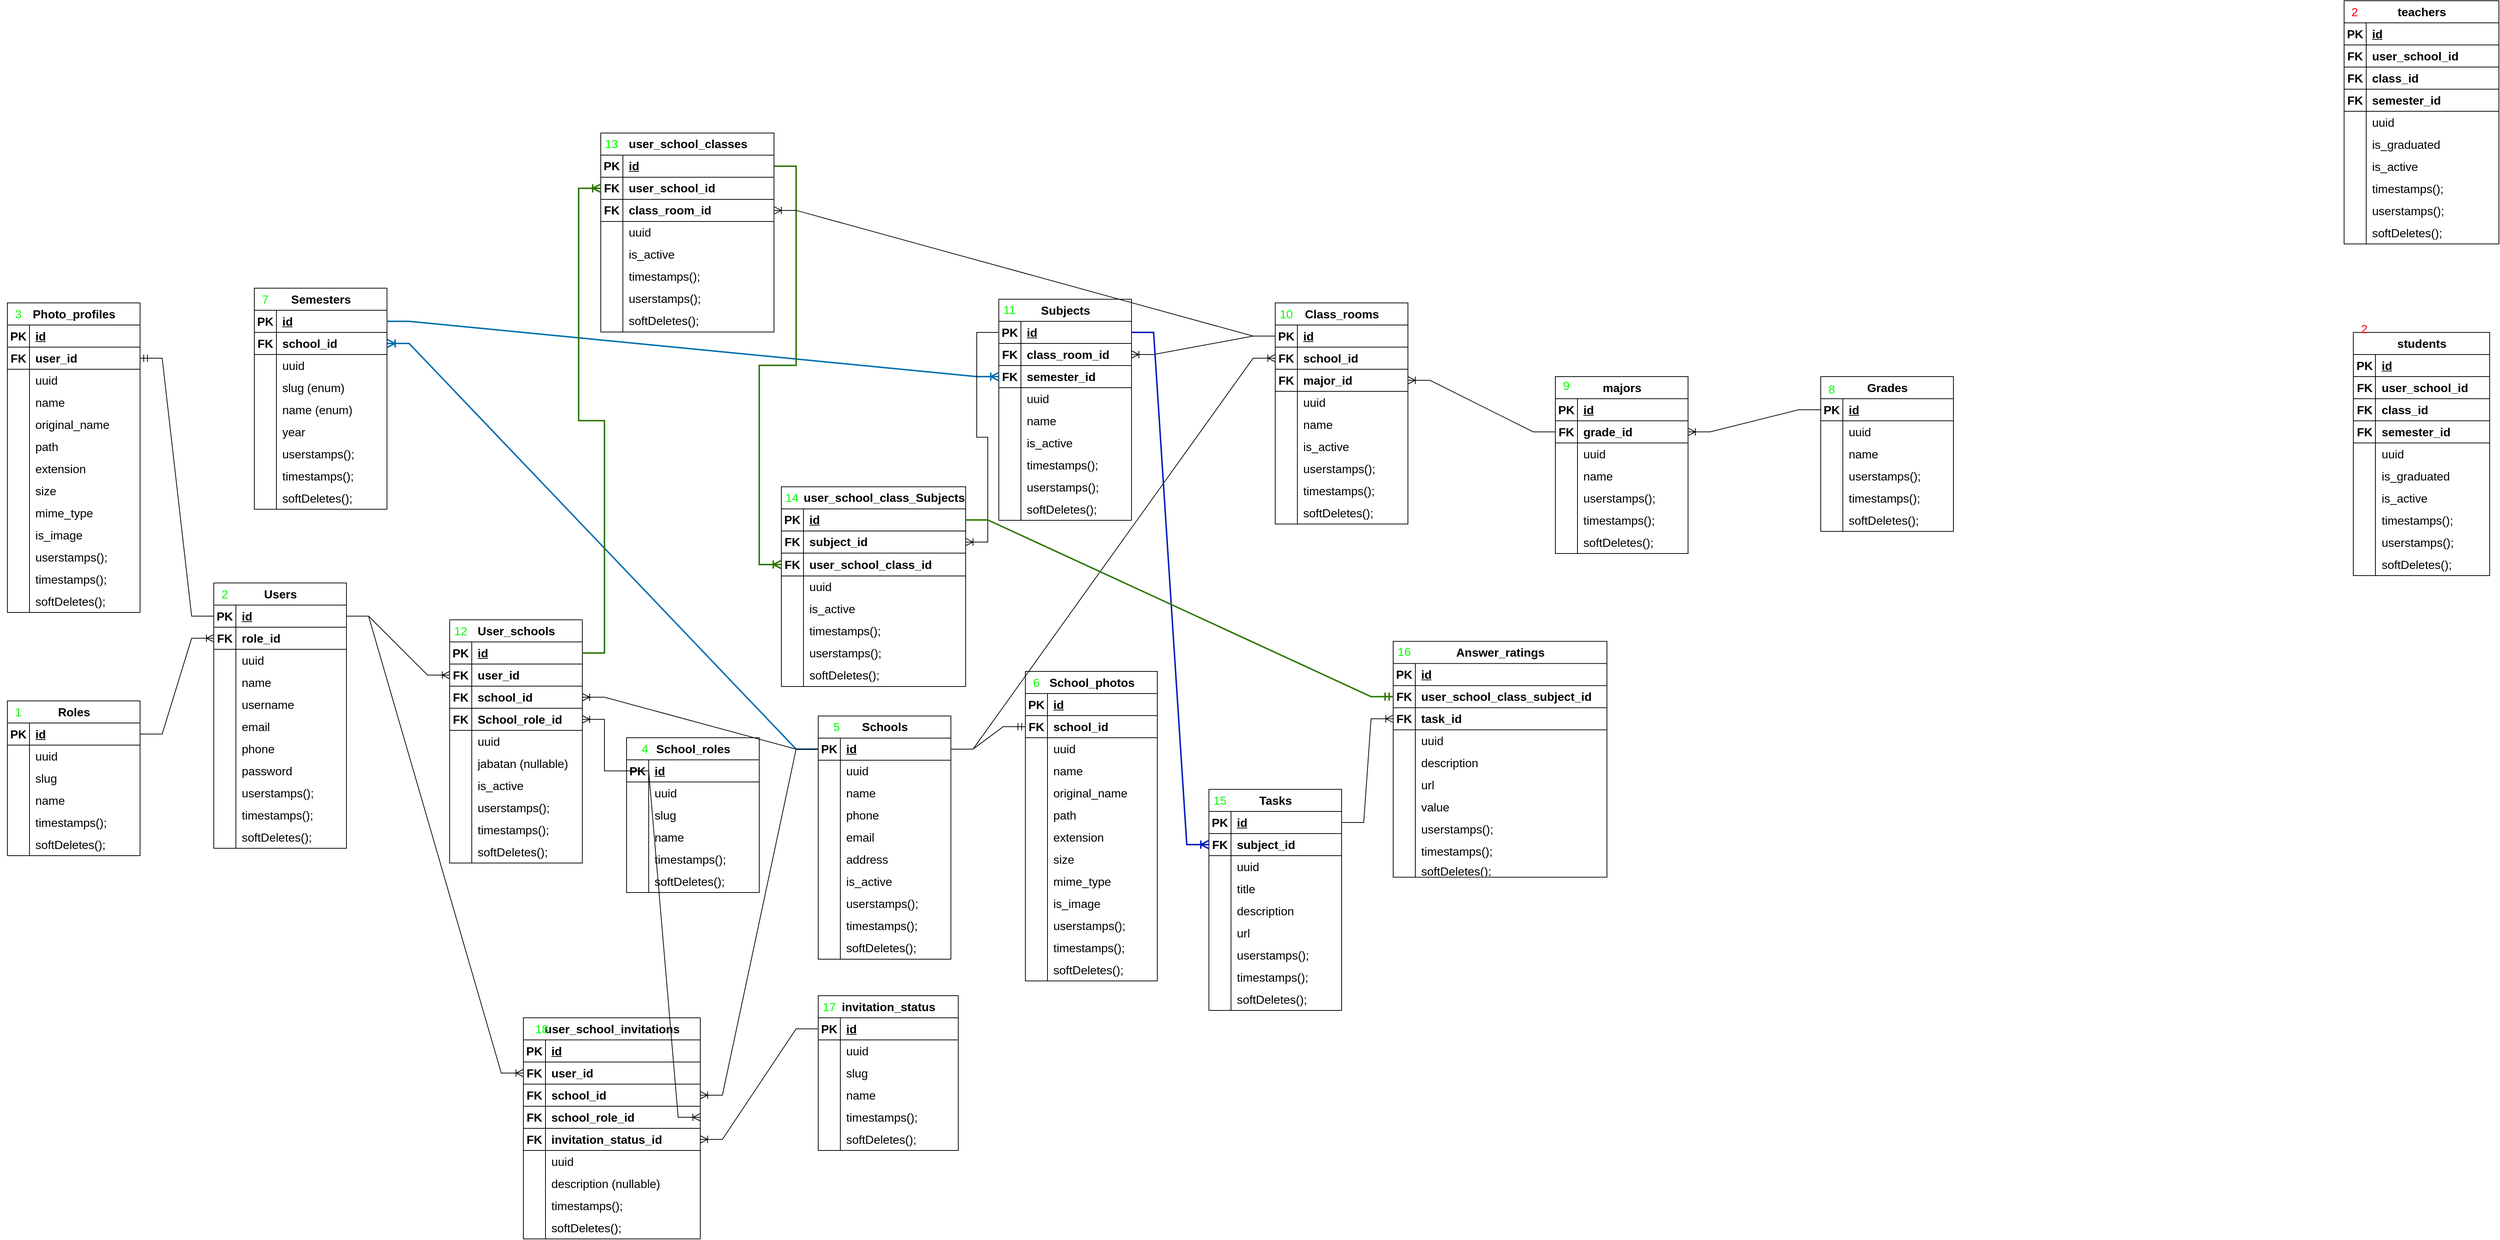 <mxfile version="21.6.5" type="device" pages="2">
  <diagram name="ERD" id="ExnEiH-bNPm6hYfQUaOo">
    <mxGraphModel dx="1874" dy="1616" grid="1" gridSize="10" guides="1" tooltips="1" connect="1" arrows="1" fold="1" page="0" pageScale="1" pageWidth="827" pageHeight="1169" background="#FFFFFF" math="0" shadow="0">
      <root>
        <mxCell id="0" />
        <mxCell id="1" parent="0" />
        <mxCell id="IcdEUdrwB1Pfo3leLEtB-385" value="" style="group" parent="1" vertex="1" connectable="0">
          <mxGeometry x="1130" y="110" width="230" height="430" as="geometry" />
        </mxCell>
        <mxCell id="IcdEUdrwB1Pfo3leLEtB-387" value="" style="group" parent="IcdEUdrwB1Pfo3leLEtB-385" vertex="1" connectable="0">
          <mxGeometry x="50" width="180" height="430" as="geometry" />
        </mxCell>
        <mxCell id="IcdEUdrwB1Pfo3leLEtB-428" value="2" style="text;html=1;fillColor=none;align=center;verticalAlign=middle;whiteSpace=wrap;rounded=0;fontSize=16;fontColor=#FF0000;" parent="IcdEUdrwB1Pfo3leLEtB-387" vertex="1">
          <mxGeometry x="-19" y="10" width="30" height="30" as="geometry" />
        </mxCell>
        <mxCell id="IcdEUdrwB1Pfo3leLEtB-388" value="School_photos" style="shape=table;startSize=30;container=1;collapsible=1;childLayout=tableLayout;fixedRows=1;rowLines=0;fontStyle=1;align=center;resizeLast=1;html=1;fontSize=16;" parent="IcdEUdrwB1Pfo3leLEtB-387" vertex="1">
          <mxGeometry x="-19" y="10" width="179" height="420" as="geometry">
            <mxRectangle x="10" y="10" width="150" height="30" as="alternateBounds" />
          </mxGeometry>
        </mxCell>
        <mxCell id="IcdEUdrwB1Pfo3leLEtB-389" value="" style="shape=tableRow;horizontal=0;startSize=0;swimlaneHead=0;swimlaneBody=0;fillColor=none;collapsible=0;dropTarget=0;points=[[0,0.5],[1,0.5]];portConstraint=eastwest;top=0;left=0;right=0;bottom=1;fontSize=16;" parent="IcdEUdrwB1Pfo3leLEtB-388" vertex="1">
          <mxGeometry y="30" width="179" height="30" as="geometry" />
        </mxCell>
        <mxCell id="IcdEUdrwB1Pfo3leLEtB-390" value="PK" style="shape=partialRectangle;connectable=0;fillColor=none;top=0;left=0;bottom=0;right=0;fontStyle=1;overflow=hidden;whiteSpace=wrap;html=1;fontSize=16;" parent="IcdEUdrwB1Pfo3leLEtB-389" vertex="1">
          <mxGeometry width="30" height="30" as="geometry">
            <mxRectangle width="30" height="30" as="alternateBounds" />
          </mxGeometry>
        </mxCell>
        <mxCell id="IcdEUdrwB1Pfo3leLEtB-391" value="id" style="shape=partialRectangle;connectable=0;fillColor=none;top=0;left=0;bottom=0;right=0;align=left;spacingLeft=6;fontStyle=5;overflow=hidden;whiteSpace=wrap;html=1;fontSize=16;" parent="IcdEUdrwB1Pfo3leLEtB-389" vertex="1">
          <mxGeometry x="30" width="149" height="30" as="geometry">
            <mxRectangle width="149" height="30" as="alternateBounds" />
          </mxGeometry>
        </mxCell>
        <mxCell id="IcdEUdrwB1Pfo3leLEtB-392" value="" style="shape=tableRow;horizontal=0;startSize=0;swimlaneHead=0;swimlaneBody=0;fillColor=none;collapsible=0;dropTarget=0;points=[[0,0.5],[1,0.5]];portConstraint=eastwest;top=0;left=0;right=0;bottom=1;fontSize=16;" parent="IcdEUdrwB1Pfo3leLEtB-388" vertex="1">
          <mxGeometry y="60" width="179" height="30" as="geometry" />
        </mxCell>
        <mxCell id="IcdEUdrwB1Pfo3leLEtB-393" value="FK" style="shape=partialRectangle;connectable=0;fillColor=none;top=0;left=0;bottom=0;right=0;fontStyle=1;overflow=hidden;whiteSpace=wrap;html=1;fontSize=16;" parent="IcdEUdrwB1Pfo3leLEtB-392" vertex="1">
          <mxGeometry width="30" height="30" as="geometry">
            <mxRectangle width="30" height="30" as="alternateBounds" />
          </mxGeometry>
        </mxCell>
        <mxCell id="IcdEUdrwB1Pfo3leLEtB-394" value="school_id" style="shape=partialRectangle;connectable=0;fillColor=none;top=0;left=0;bottom=0;right=0;align=left;spacingLeft=6;fontStyle=1;overflow=hidden;whiteSpace=wrap;html=1;fontSize=16;" parent="IcdEUdrwB1Pfo3leLEtB-392" vertex="1">
          <mxGeometry x="30" width="149" height="30" as="geometry">
            <mxRectangle width="149" height="30" as="alternateBounds" />
          </mxGeometry>
        </mxCell>
        <mxCell id="IcdEUdrwB1Pfo3leLEtB-395" value="" style="shape=tableRow;horizontal=0;startSize=0;swimlaneHead=0;swimlaneBody=0;fillColor=none;collapsible=0;dropTarget=0;points=[[0,0.5],[1,0.5]];portConstraint=eastwest;top=0;left=0;right=0;bottom=0;fontSize=16;" parent="IcdEUdrwB1Pfo3leLEtB-388" vertex="1">
          <mxGeometry y="90" width="179" height="30" as="geometry" />
        </mxCell>
        <mxCell id="IcdEUdrwB1Pfo3leLEtB-396" value="" style="shape=partialRectangle;connectable=0;fillColor=none;top=0;left=0;bottom=0;right=0;editable=1;overflow=hidden;whiteSpace=wrap;html=1;fontSize=16;" parent="IcdEUdrwB1Pfo3leLEtB-395" vertex="1">
          <mxGeometry width="30" height="30" as="geometry">
            <mxRectangle width="30" height="30" as="alternateBounds" />
          </mxGeometry>
        </mxCell>
        <mxCell id="IcdEUdrwB1Pfo3leLEtB-397" value="uuid" style="shape=partialRectangle;connectable=0;fillColor=none;top=0;left=0;bottom=0;right=0;align=left;spacingLeft=6;overflow=hidden;whiteSpace=wrap;html=1;fontSize=16;" parent="IcdEUdrwB1Pfo3leLEtB-395" vertex="1">
          <mxGeometry x="30" width="149" height="30" as="geometry">
            <mxRectangle width="149" height="30" as="alternateBounds" />
          </mxGeometry>
        </mxCell>
        <mxCell id="IcdEUdrwB1Pfo3leLEtB-398" value="" style="shape=tableRow;horizontal=0;startSize=0;swimlaneHead=0;swimlaneBody=0;fillColor=none;collapsible=0;dropTarget=0;points=[[0,0.5],[1,0.5]];portConstraint=eastwest;top=0;left=0;right=0;bottom=0;fontSize=16;" parent="IcdEUdrwB1Pfo3leLEtB-388" vertex="1">
          <mxGeometry y="120" width="179" height="30" as="geometry" />
        </mxCell>
        <mxCell id="IcdEUdrwB1Pfo3leLEtB-399" value="" style="shape=partialRectangle;connectable=0;fillColor=none;top=0;left=0;bottom=0;right=0;editable=1;overflow=hidden;whiteSpace=wrap;html=1;fontSize=16;" parent="IcdEUdrwB1Pfo3leLEtB-398" vertex="1">
          <mxGeometry width="30" height="30" as="geometry">
            <mxRectangle width="30" height="30" as="alternateBounds" />
          </mxGeometry>
        </mxCell>
        <mxCell id="IcdEUdrwB1Pfo3leLEtB-400" value="name" style="shape=partialRectangle;connectable=0;fillColor=none;top=0;left=0;bottom=0;right=0;align=left;spacingLeft=6;overflow=hidden;whiteSpace=wrap;html=1;fontSize=16;" parent="IcdEUdrwB1Pfo3leLEtB-398" vertex="1">
          <mxGeometry x="30" width="149" height="30" as="geometry">
            <mxRectangle width="149" height="30" as="alternateBounds" />
          </mxGeometry>
        </mxCell>
        <mxCell id="IcdEUdrwB1Pfo3leLEtB-401" value="" style="shape=tableRow;horizontal=0;startSize=0;swimlaneHead=0;swimlaneBody=0;fillColor=none;collapsible=0;dropTarget=0;points=[[0,0.5],[1,0.5]];portConstraint=eastwest;top=0;left=0;right=0;bottom=0;fontSize=16;" parent="IcdEUdrwB1Pfo3leLEtB-388" vertex="1">
          <mxGeometry y="150" width="179" height="30" as="geometry" />
        </mxCell>
        <mxCell id="IcdEUdrwB1Pfo3leLEtB-402" value="" style="shape=partialRectangle;connectable=0;fillColor=none;top=0;left=0;bottom=0;right=0;editable=1;overflow=hidden;whiteSpace=wrap;html=1;fontSize=16;" parent="IcdEUdrwB1Pfo3leLEtB-401" vertex="1">
          <mxGeometry width="30" height="30" as="geometry">
            <mxRectangle width="30" height="30" as="alternateBounds" />
          </mxGeometry>
        </mxCell>
        <mxCell id="IcdEUdrwB1Pfo3leLEtB-403" value="original_name" style="shape=partialRectangle;connectable=0;fillColor=none;top=0;left=0;bottom=0;right=0;align=left;spacingLeft=6;overflow=hidden;whiteSpace=wrap;html=1;fontSize=16;" parent="IcdEUdrwB1Pfo3leLEtB-401" vertex="1">
          <mxGeometry x="30" width="149" height="30" as="geometry">
            <mxRectangle width="149" height="30" as="alternateBounds" />
          </mxGeometry>
        </mxCell>
        <mxCell id="IcdEUdrwB1Pfo3leLEtB-404" value="" style="shape=tableRow;horizontal=0;startSize=0;swimlaneHead=0;swimlaneBody=0;fillColor=none;collapsible=0;dropTarget=0;points=[[0,0.5],[1,0.5]];portConstraint=eastwest;top=0;left=0;right=0;bottom=0;fontSize=16;" parent="IcdEUdrwB1Pfo3leLEtB-388" vertex="1">
          <mxGeometry y="180" width="179" height="30" as="geometry" />
        </mxCell>
        <mxCell id="IcdEUdrwB1Pfo3leLEtB-405" value="" style="shape=partialRectangle;connectable=0;fillColor=none;top=0;left=0;bottom=0;right=0;editable=1;overflow=hidden;whiteSpace=wrap;html=1;fontSize=16;" parent="IcdEUdrwB1Pfo3leLEtB-404" vertex="1">
          <mxGeometry width="30" height="30" as="geometry">
            <mxRectangle width="30" height="30" as="alternateBounds" />
          </mxGeometry>
        </mxCell>
        <mxCell id="IcdEUdrwB1Pfo3leLEtB-406" value="path" style="shape=partialRectangle;connectable=0;fillColor=none;top=0;left=0;bottom=0;right=0;align=left;spacingLeft=6;overflow=hidden;whiteSpace=wrap;html=1;fontSize=16;" parent="IcdEUdrwB1Pfo3leLEtB-404" vertex="1">
          <mxGeometry x="30" width="149" height="30" as="geometry">
            <mxRectangle width="149" height="30" as="alternateBounds" />
          </mxGeometry>
        </mxCell>
        <mxCell id="IcdEUdrwB1Pfo3leLEtB-407" value="" style="shape=tableRow;horizontal=0;startSize=0;swimlaneHead=0;swimlaneBody=0;fillColor=none;collapsible=0;dropTarget=0;points=[[0,0.5],[1,0.5]];portConstraint=eastwest;top=0;left=0;right=0;bottom=0;fontSize=16;" parent="IcdEUdrwB1Pfo3leLEtB-388" vertex="1">
          <mxGeometry y="210" width="179" height="30" as="geometry" />
        </mxCell>
        <mxCell id="IcdEUdrwB1Pfo3leLEtB-408" value="" style="shape=partialRectangle;connectable=0;fillColor=none;top=0;left=0;bottom=0;right=0;editable=1;overflow=hidden;whiteSpace=wrap;html=1;fontSize=16;" parent="IcdEUdrwB1Pfo3leLEtB-407" vertex="1">
          <mxGeometry width="30" height="30" as="geometry">
            <mxRectangle width="30" height="30" as="alternateBounds" />
          </mxGeometry>
        </mxCell>
        <mxCell id="IcdEUdrwB1Pfo3leLEtB-409" value="extension" style="shape=partialRectangle;connectable=0;fillColor=none;top=0;left=0;bottom=0;right=0;align=left;spacingLeft=6;overflow=hidden;whiteSpace=wrap;html=1;fontSize=16;" parent="IcdEUdrwB1Pfo3leLEtB-407" vertex="1">
          <mxGeometry x="30" width="149" height="30" as="geometry">
            <mxRectangle width="149" height="30" as="alternateBounds" />
          </mxGeometry>
        </mxCell>
        <mxCell id="IcdEUdrwB1Pfo3leLEtB-410" value="" style="shape=tableRow;horizontal=0;startSize=0;swimlaneHead=0;swimlaneBody=0;fillColor=none;collapsible=0;dropTarget=0;points=[[0,0.5],[1,0.5]];portConstraint=eastwest;top=0;left=0;right=0;bottom=0;fontSize=16;" parent="IcdEUdrwB1Pfo3leLEtB-388" vertex="1">
          <mxGeometry y="240" width="179" height="30" as="geometry" />
        </mxCell>
        <mxCell id="IcdEUdrwB1Pfo3leLEtB-411" value="" style="shape=partialRectangle;connectable=0;fillColor=none;top=0;left=0;bottom=0;right=0;editable=1;overflow=hidden;whiteSpace=wrap;html=1;fontSize=16;" parent="IcdEUdrwB1Pfo3leLEtB-410" vertex="1">
          <mxGeometry width="30" height="30" as="geometry">
            <mxRectangle width="30" height="30" as="alternateBounds" />
          </mxGeometry>
        </mxCell>
        <mxCell id="IcdEUdrwB1Pfo3leLEtB-412" value="size" style="shape=partialRectangle;connectable=0;fillColor=none;top=0;left=0;bottom=0;right=0;align=left;spacingLeft=6;overflow=hidden;whiteSpace=wrap;html=1;fontSize=16;" parent="IcdEUdrwB1Pfo3leLEtB-410" vertex="1">
          <mxGeometry x="30" width="149" height="30" as="geometry">
            <mxRectangle width="149" height="30" as="alternateBounds" />
          </mxGeometry>
        </mxCell>
        <mxCell id="IcdEUdrwB1Pfo3leLEtB-413" value="" style="shape=tableRow;horizontal=0;startSize=0;swimlaneHead=0;swimlaneBody=0;fillColor=none;collapsible=0;dropTarget=0;points=[[0,0.5],[1,0.5]];portConstraint=eastwest;top=0;left=0;right=0;bottom=0;fontSize=16;" parent="IcdEUdrwB1Pfo3leLEtB-388" vertex="1">
          <mxGeometry y="270" width="179" height="30" as="geometry" />
        </mxCell>
        <mxCell id="IcdEUdrwB1Pfo3leLEtB-414" value="" style="shape=partialRectangle;connectable=0;fillColor=none;top=0;left=0;bottom=0;right=0;editable=1;overflow=hidden;whiteSpace=wrap;html=1;fontSize=16;" parent="IcdEUdrwB1Pfo3leLEtB-413" vertex="1">
          <mxGeometry width="30" height="30" as="geometry">
            <mxRectangle width="30" height="30" as="alternateBounds" />
          </mxGeometry>
        </mxCell>
        <mxCell id="IcdEUdrwB1Pfo3leLEtB-415" value="mime_type" style="shape=partialRectangle;connectable=0;fillColor=none;top=0;left=0;bottom=0;right=0;align=left;spacingLeft=6;overflow=hidden;whiteSpace=wrap;html=1;fontSize=16;" parent="IcdEUdrwB1Pfo3leLEtB-413" vertex="1">
          <mxGeometry x="30" width="149" height="30" as="geometry">
            <mxRectangle width="149" height="30" as="alternateBounds" />
          </mxGeometry>
        </mxCell>
        <mxCell id="IcdEUdrwB1Pfo3leLEtB-416" value="" style="shape=tableRow;horizontal=0;startSize=0;swimlaneHead=0;swimlaneBody=0;fillColor=none;collapsible=0;dropTarget=0;points=[[0,0.5],[1,0.5]];portConstraint=eastwest;top=0;left=0;right=0;bottom=0;fontSize=16;" parent="IcdEUdrwB1Pfo3leLEtB-388" vertex="1">
          <mxGeometry y="300" width="179" height="30" as="geometry" />
        </mxCell>
        <mxCell id="IcdEUdrwB1Pfo3leLEtB-417" value="" style="shape=partialRectangle;connectable=0;fillColor=none;top=0;left=0;bottom=0;right=0;editable=1;overflow=hidden;whiteSpace=wrap;html=1;fontSize=16;" parent="IcdEUdrwB1Pfo3leLEtB-416" vertex="1">
          <mxGeometry width="30" height="30" as="geometry">
            <mxRectangle width="30" height="30" as="alternateBounds" />
          </mxGeometry>
        </mxCell>
        <mxCell id="IcdEUdrwB1Pfo3leLEtB-418" value="is_image" style="shape=partialRectangle;connectable=0;fillColor=none;top=0;left=0;bottom=0;right=0;align=left;spacingLeft=6;overflow=hidden;whiteSpace=wrap;html=1;fontSize=16;" parent="IcdEUdrwB1Pfo3leLEtB-416" vertex="1">
          <mxGeometry x="30" width="149" height="30" as="geometry">
            <mxRectangle width="149" height="30" as="alternateBounds" />
          </mxGeometry>
        </mxCell>
        <mxCell id="IcdEUdrwB1Pfo3leLEtB-419" value="" style="shape=tableRow;horizontal=0;startSize=0;swimlaneHead=0;swimlaneBody=0;fillColor=none;collapsible=0;dropTarget=0;points=[[0,0.5],[1,0.5]];portConstraint=eastwest;top=0;left=0;right=0;bottom=0;fontSize=16;" parent="IcdEUdrwB1Pfo3leLEtB-388" vertex="1">
          <mxGeometry y="330" width="179" height="30" as="geometry" />
        </mxCell>
        <mxCell id="IcdEUdrwB1Pfo3leLEtB-420" value="" style="shape=partialRectangle;connectable=0;fillColor=none;top=0;left=0;bottom=0;right=0;editable=1;overflow=hidden;whiteSpace=wrap;html=1;fontSize=16;" parent="IcdEUdrwB1Pfo3leLEtB-419" vertex="1">
          <mxGeometry width="30" height="30" as="geometry">
            <mxRectangle width="30" height="30" as="alternateBounds" />
          </mxGeometry>
        </mxCell>
        <mxCell id="IcdEUdrwB1Pfo3leLEtB-421" value="userstamps();" style="shape=partialRectangle;connectable=0;fillColor=none;top=0;left=0;bottom=0;right=0;align=left;spacingLeft=6;overflow=hidden;whiteSpace=wrap;html=1;fontSize=16;" parent="IcdEUdrwB1Pfo3leLEtB-419" vertex="1">
          <mxGeometry x="30" width="149" height="30" as="geometry">
            <mxRectangle width="149" height="30" as="alternateBounds" />
          </mxGeometry>
        </mxCell>
        <mxCell id="IcdEUdrwB1Pfo3leLEtB-422" value="" style="shape=tableRow;horizontal=0;startSize=0;swimlaneHead=0;swimlaneBody=0;fillColor=none;collapsible=0;dropTarget=0;points=[[0,0.5],[1,0.5]];portConstraint=eastwest;top=0;left=0;right=0;bottom=0;fontSize=16;" parent="IcdEUdrwB1Pfo3leLEtB-388" vertex="1">
          <mxGeometry y="360" width="179" height="30" as="geometry" />
        </mxCell>
        <mxCell id="IcdEUdrwB1Pfo3leLEtB-423" value="" style="shape=partialRectangle;connectable=0;fillColor=none;top=0;left=0;bottom=0;right=0;editable=1;overflow=hidden;whiteSpace=wrap;html=1;fontSize=16;" parent="IcdEUdrwB1Pfo3leLEtB-422" vertex="1">
          <mxGeometry width="30" height="30" as="geometry">
            <mxRectangle width="30" height="30" as="alternateBounds" />
          </mxGeometry>
        </mxCell>
        <mxCell id="IcdEUdrwB1Pfo3leLEtB-424" value="timestamps();" style="shape=partialRectangle;connectable=0;fillColor=none;top=0;left=0;bottom=0;right=0;align=left;spacingLeft=6;overflow=hidden;whiteSpace=wrap;html=1;fontSize=16;" parent="IcdEUdrwB1Pfo3leLEtB-422" vertex="1">
          <mxGeometry x="30" width="149" height="30" as="geometry">
            <mxRectangle width="149" height="30" as="alternateBounds" />
          </mxGeometry>
        </mxCell>
        <mxCell id="IcdEUdrwB1Pfo3leLEtB-425" value="" style="shape=tableRow;horizontal=0;startSize=0;swimlaneHead=0;swimlaneBody=0;fillColor=none;collapsible=0;dropTarget=0;points=[[0,0.5],[1,0.5]];portConstraint=eastwest;top=0;left=0;right=0;bottom=0;fontSize=16;" parent="IcdEUdrwB1Pfo3leLEtB-388" vertex="1">
          <mxGeometry y="390" width="179" height="30" as="geometry" />
        </mxCell>
        <mxCell id="IcdEUdrwB1Pfo3leLEtB-426" value="" style="shape=partialRectangle;connectable=0;fillColor=none;top=0;left=0;bottom=0;right=0;editable=1;overflow=hidden;whiteSpace=wrap;html=1;fontSize=16;" parent="IcdEUdrwB1Pfo3leLEtB-425" vertex="1">
          <mxGeometry width="30" height="30" as="geometry">
            <mxRectangle width="30" height="30" as="alternateBounds" />
          </mxGeometry>
        </mxCell>
        <mxCell id="IcdEUdrwB1Pfo3leLEtB-427" value="softDeletes();" style="shape=partialRectangle;connectable=0;fillColor=none;top=0;left=0;bottom=0;right=0;align=left;spacingLeft=6;overflow=hidden;whiteSpace=wrap;html=1;fontSize=16;" parent="IcdEUdrwB1Pfo3leLEtB-425" vertex="1">
          <mxGeometry x="30" width="149" height="30" as="geometry">
            <mxRectangle width="149" height="30" as="alternateBounds" />
          </mxGeometry>
        </mxCell>
        <mxCell id="PmxmhZvBmEWpWWtX9zDT-192" value="6" style="text;html=1;fillColor=none;align=center;verticalAlign=middle;whiteSpace=wrap;rounded=0;fontSize=16;fontColor=#00FF00;" parent="IcdEUdrwB1Pfo3leLEtB-385" vertex="1">
          <mxGeometry x="31" y="10" width="30" height="30" as="geometry" />
        </mxCell>
        <mxCell id="IcdEUdrwB1Pfo3leLEtB-41" value="" style="edgeStyle=entityRelationEdgeStyle;fontSize=12;html=1;endArrow=ERoneToMany;rounded=0;startSize=8;endSize=8;exitX=1;exitY=0.5;exitDx=0;exitDy=0;entryX=0;entryY=0.5;entryDx=0;entryDy=0;" parent="1" source="IcdEUdrwB1Pfo3leLEtB-2" target="IcdEUdrwB1Pfo3leLEtB-21" edge="1">
          <mxGeometry width="100" height="100" relative="1" as="geometry">
            <mxPoint x="190" y="40" as="sourcePoint" />
            <mxPoint x="290" y="-60" as="targetPoint" />
          </mxGeometry>
        </mxCell>
        <mxCell id="IcdEUdrwB1Pfo3leLEtB-74" value="" style="edgeStyle=entityRelationEdgeStyle;fontSize=12;html=1;endArrow=ERoneToMany;rounded=0;startSize=8;endSize=8;" parent="1" source="IcdEUdrwB1Pfo3leLEtB-15" target="IcdEUdrwB1Pfo3leLEtB-32" edge="1">
          <mxGeometry width="100" height="100" relative="1" as="geometry">
            <mxPoint x="170" y="-105" as="sourcePoint" />
            <mxPoint x="250" y="-75" as="targetPoint" />
          </mxGeometry>
        </mxCell>
        <mxCell id="IcdEUdrwB1Pfo3leLEtB-75" value="" style="edgeStyle=entityRelationEdgeStyle;fontSize=12;html=1;endArrow=ERoneToMany;rounded=0;startSize=8;endSize=8;exitX=0;exitY=0.5;exitDx=0;exitDy=0;entryX=1;entryY=0.5;entryDx=0;entryDy=0;fillColor=#1ba1e2;strokeColor=#006EAF;strokeWidth=2;" parent="1" source="IcdEUdrwB1Pfo3leLEtB-62" target="PmxmhZvBmEWpWWtX9zDT-175" edge="1">
          <mxGeometry width="100" height="100" relative="1" as="geometry">
            <mxPoint x="430" y="-105" as="sourcePoint" />
            <mxPoint x="530" y="-75" as="targetPoint" />
          </mxGeometry>
        </mxCell>
        <mxCell id="IcdEUdrwB1Pfo3leLEtB-76" value="" style="edgeStyle=entityRelationEdgeStyle;fontSize=12;html=1;endArrow=ERoneToMany;rounded=0;startSize=8;endSize=8;exitX=0;exitY=0.5;exitDx=0;exitDy=0;entryX=1;entryY=0.5;entryDx=0;entryDy=0;" parent="1" source="IcdEUdrwB1Pfo3leLEtB-49" target="IcdEUdrwB1Pfo3leLEtB-45" edge="1">
          <mxGeometry width="100" height="100" relative="1" as="geometry">
            <mxPoint x="810" y="-215" as="sourcePoint" />
            <mxPoint x="710" y="-45" as="targetPoint" />
          </mxGeometry>
        </mxCell>
        <mxCell id="IcdEUdrwB1Pfo3leLEtB-95" value="" style="group" parent="1" vertex="1" connectable="0">
          <mxGeometry x="-220" y="160" width="180" height="150" as="geometry" />
        </mxCell>
        <mxCell id="IcdEUdrwB1Pfo3leLEtB-1" value="Roles" style="shape=table;startSize=30;container=1;collapsible=1;childLayout=tableLayout;fixedRows=1;rowLines=0;fontStyle=1;align=center;resizeLast=1;html=1;fontSize=16;" parent="IcdEUdrwB1Pfo3leLEtB-95" vertex="1">
          <mxGeometry width="180" height="210" as="geometry" />
        </mxCell>
        <mxCell id="IcdEUdrwB1Pfo3leLEtB-2" value="" style="shape=tableRow;horizontal=0;startSize=0;swimlaneHead=0;swimlaneBody=0;fillColor=none;collapsible=0;dropTarget=0;points=[[0,0.5],[1,0.5]];portConstraint=eastwest;top=0;left=0;right=0;bottom=1;fontSize=16;" parent="IcdEUdrwB1Pfo3leLEtB-1" vertex="1">
          <mxGeometry y="30" width="180" height="30" as="geometry" />
        </mxCell>
        <mxCell id="IcdEUdrwB1Pfo3leLEtB-3" value="PK" style="shape=partialRectangle;connectable=0;fillColor=none;top=0;left=0;bottom=0;right=0;fontStyle=1;overflow=hidden;whiteSpace=wrap;html=1;fontSize=16;" parent="IcdEUdrwB1Pfo3leLEtB-2" vertex="1">
          <mxGeometry width="30" height="30" as="geometry">
            <mxRectangle width="30" height="30" as="alternateBounds" />
          </mxGeometry>
        </mxCell>
        <mxCell id="IcdEUdrwB1Pfo3leLEtB-4" value="id" style="shape=partialRectangle;connectable=0;fillColor=none;top=0;left=0;bottom=0;right=0;align=left;spacingLeft=6;fontStyle=5;overflow=hidden;whiteSpace=wrap;html=1;fontSize=16;" parent="IcdEUdrwB1Pfo3leLEtB-2" vertex="1">
          <mxGeometry x="30" width="150" height="30" as="geometry">
            <mxRectangle width="150" height="30" as="alternateBounds" />
          </mxGeometry>
        </mxCell>
        <mxCell id="IcdEUdrwB1Pfo3leLEtB-5" value="" style="shape=tableRow;horizontal=0;startSize=0;swimlaneHead=0;swimlaneBody=0;fillColor=none;collapsible=0;dropTarget=0;points=[[0,0.5],[1,0.5]];portConstraint=eastwest;top=0;left=0;right=0;bottom=0;fontSize=16;" parent="IcdEUdrwB1Pfo3leLEtB-1" vertex="1">
          <mxGeometry y="60" width="180" height="30" as="geometry" />
        </mxCell>
        <mxCell id="IcdEUdrwB1Pfo3leLEtB-6" value="" style="shape=partialRectangle;connectable=0;fillColor=none;top=0;left=0;bottom=0;right=0;editable=1;overflow=hidden;whiteSpace=wrap;html=1;fontSize=16;" parent="IcdEUdrwB1Pfo3leLEtB-5" vertex="1">
          <mxGeometry width="30" height="30" as="geometry">
            <mxRectangle width="30" height="30" as="alternateBounds" />
          </mxGeometry>
        </mxCell>
        <mxCell id="IcdEUdrwB1Pfo3leLEtB-7" value="uuid" style="shape=partialRectangle;connectable=0;fillColor=none;top=0;left=0;bottom=0;right=0;align=left;spacingLeft=6;overflow=hidden;whiteSpace=wrap;html=1;fontSize=16;" parent="IcdEUdrwB1Pfo3leLEtB-5" vertex="1">
          <mxGeometry x="30" width="150" height="30" as="geometry">
            <mxRectangle width="150" height="30" as="alternateBounds" />
          </mxGeometry>
        </mxCell>
        <mxCell id="IcdEUdrwB1Pfo3leLEtB-8" value="" style="shape=tableRow;horizontal=0;startSize=0;swimlaneHead=0;swimlaneBody=0;fillColor=none;collapsible=0;dropTarget=0;points=[[0,0.5],[1,0.5]];portConstraint=eastwest;top=0;left=0;right=0;bottom=0;fontSize=16;" parent="IcdEUdrwB1Pfo3leLEtB-1" vertex="1">
          <mxGeometry y="90" width="180" height="30" as="geometry" />
        </mxCell>
        <mxCell id="IcdEUdrwB1Pfo3leLEtB-9" value="" style="shape=partialRectangle;connectable=0;fillColor=none;top=0;left=0;bottom=0;right=0;editable=1;overflow=hidden;whiteSpace=wrap;html=1;fontSize=16;" parent="IcdEUdrwB1Pfo3leLEtB-8" vertex="1">
          <mxGeometry width="30" height="30" as="geometry">
            <mxRectangle width="30" height="30" as="alternateBounds" />
          </mxGeometry>
        </mxCell>
        <mxCell id="IcdEUdrwB1Pfo3leLEtB-10" value="slug" style="shape=partialRectangle;connectable=0;fillColor=none;top=0;left=0;bottom=0;right=0;align=left;spacingLeft=6;overflow=hidden;whiteSpace=wrap;html=1;fontSize=16;" parent="IcdEUdrwB1Pfo3leLEtB-8" vertex="1">
          <mxGeometry x="30" width="150" height="30" as="geometry">
            <mxRectangle width="150" height="30" as="alternateBounds" />
          </mxGeometry>
        </mxCell>
        <mxCell id="IcdEUdrwB1Pfo3leLEtB-11" value="" style="shape=tableRow;horizontal=0;startSize=0;swimlaneHead=0;swimlaneBody=0;fillColor=none;collapsible=0;dropTarget=0;points=[[0,0.5],[1,0.5]];portConstraint=eastwest;top=0;left=0;right=0;bottom=0;fontSize=16;" parent="IcdEUdrwB1Pfo3leLEtB-1" vertex="1">
          <mxGeometry y="120" width="180" height="30" as="geometry" />
        </mxCell>
        <mxCell id="IcdEUdrwB1Pfo3leLEtB-12" value="" style="shape=partialRectangle;connectable=0;fillColor=none;top=0;left=0;bottom=0;right=0;editable=1;overflow=hidden;whiteSpace=wrap;html=1;fontSize=16;" parent="IcdEUdrwB1Pfo3leLEtB-11" vertex="1">
          <mxGeometry width="30" height="30" as="geometry">
            <mxRectangle width="30" height="30" as="alternateBounds" />
          </mxGeometry>
        </mxCell>
        <mxCell id="IcdEUdrwB1Pfo3leLEtB-13" value="name" style="shape=partialRectangle;connectable=0;fillColor=none;top=0;left=0;bottom=0;right=0;align=left;spacingLeft=6;overflow=hidden;whiteSpace=wrap;html=1;fontSize=16;" parent="IcdEUdrwB1Pfo3leLEtB-11" vertex="1">
          <mxGeometry x="30" width="150" height="30" as="geometry">
            <mxRectangle width="150" height="30" as="alternateBounds" />
          </mxGeometry>
        </mxCell>
        <mxCell id="IcdEUdrwB1Pfo3leLEtB-289" value="" style="shape=tableRow;horizontal=0;startSize=0;swimlaneHead=0;swimlaneBody=0;fillColor=none;collapsible=0;dropTarget=0;points=[[0,0.5],[1,0.5]];portConstraint=eastwest;top=0;left=0;right=0;bottom=0;fontSize=16;" parent="IcdEUdrwB1Pfo3leLEtB-1" vertex="1">
          <mxGeometry y="150" width="180" height="30" as="geometry" />
        </mxCell>
        <mxCell id="IcdEUdrwB1Pfo3leLEtB-290" value="" style="shape=partialRectangle;connectable=0;fillColor=none;top=0;left=0;bottom=0;right=0;editable=1;overflow=hidden;whiteSpace=wrap;html=1;fontSize=16;" parent="IcdEUdrwB1Pfo3leLEtB-289" vertex="1">
          <mxGeometry width="30" height="30" as="geometry">
            <mxRectangle width="30" height="30" as="alternateBounds" />
          </mxGeometry>
        </mxCell>
        <mxCell id="IcdEUdrwB1Pfo3leLEtB-291" value="timestamps();" style="shape=partialRectangle;connectable=0;fillColor=none;top=0;left=0;bottom=0;right=0;align=left;spacingLeft=6;overflow=hidden;whiteSpace=wrap;html=1;fontSize=16;" parent="IcdEUdrwB1Pfo3leLEtB-289" vertex="1">
          <mxGeometry x="30" width="150" height="30" as="geometry">
            <mxRectangle width="150" height="30" as="alternateBounds" />
          </mxGeometry>
        </mxCell>
        <mxCell id="IcdEUdrwB1Pfo3leLEtB-292" value="" style="shape=tableRow;horizontal=0;startSize=0;swimlaneHead=0;swimlaneBody=0;fillColor=none;collapsible=0;dropTarget=0;points=[[0,0.5],[1,0.5]];portConstraint=eastwest;top=0;left=0;right=0;bottom=0;fontSize=16;" parent="IcdEUdrwB1Pfo3leLEtB-1" vertex="1">
          <mxGeometry y="180" width="180" height="30" as="geometry" />
        </mxCell>
        <mxCell id="IcdEUdrwB1Pfo3leLEtB-293" value="" style="shape=partialRectangle;connectable=0;fillColor=none;top=0;left=0;bottom=0;right=0;editable=1;overflow=hidden;whiteSpace=wrap;html=1;fontSize=16;" parent="IcdEUdrwB1Pfo3leLEtB-292" vertex="1">
          <mxGeometry width="30" height="30" as="geometry">
            <mxRectangle width="30" height="30" as="alternateBounds" />
          </mxGeometry>
        </mxCell>
        <mxCell id="IcdEUdrwB1Pfo3leLEtB-294" value="softDeletes();" style="shape=partialRectangle;connectable=0;fillColor=none;top=0;left=0;bottom=0;right=0;align=left;spacingLeft=6;overflow=hidden;whiteSpace=wrap;html=1;fontSize=16;" parent="IcdEUdrwB1Pfo3leLEtB-292" vertex="1">
          <mxGeometry x="30" width="150" height="30" as="geometry">
            <mxRectangle width="150" height="30" as="alternateBounds" />
          </mxGeometry>
        </mxCell>
        <mxCell id="IcdEUdrwB1Pfo3leLEtB-77" value="1" style="text;html=1;fillColor=none;align=center;verticalAlign=middle;whiteSpace=wrap;rounded=0;fontSize=16;fontColor=#00FF00;" parent="IcdEUdrwB1Pfo3leLEtB-95" vertex="1">
          <mxGeometry width="30" height="30" as="geometry" />
        </mxCell>
        <mxCell id="IcdEUdrwB1Pfo3leLEtB-96" value="" style="group" parent="1" vertex="1" connectable="0">
          <mxGeometry x="60" width="180" height="150" as="geometry" />
        </mxCell>
        <mxCell id="IcdEUdrwB1Pfo3leLEtB-14" value="Users" style="shape=table;startSize=30;container=1;collapsible=1;childLayout=tableLayout;fixedRows=1;rowLines=0;fontStyle=1;align=center;resizeLast=1;html=1;fontSize=16;" parent="IcdEUdrwB1Pfo3leLEtB-96" vertex="1">
          <mxGeometry width="180" height="360" as="geometry" />
        </mxCell>
        <mxCell id="IcdEUdrwB1Pfo3leLEtB-15" value="" style="shape=tableRow;horizontal=0;startSize=0;swimlaneHead=0;swimlaneBody=0;fillColor=none;collapsible=0;dropTarget=0;points=[[0,0.5],[1,0.5]];portConstraint=eastwest;top=0;left=0;right=0;bottom=1;fontSize=16;" parent="IcdEUdrwB1Pfo3leLEtB-14" vertex="1">
          <mxGeometry y="30" width="180" height="30" as="geometry" />
        </mxCell>
        <mxCell id="IcdEUdrwB1Pfo3leLEtB-16" value="PK" style="shape=partialRectangle;connectable=0;fillColor=none;top=0;left=0;bottom=0;right=0;fontStyle=1;overflow=hidden;whiteSpace=wrap;html=1;fontSize=16;" parent="IcdEUdrwB1Pfo3leLEtB-15" vertex="1">
          <mxGeometry width="30" height="30" as="geometry">
            <mxRectangle width="30" height="30" as="alternateBounds" />
          </mxGeometry>
        </mxCell>
        <mxCell id="IcdEUdrwB1Pfo3leLEtB-17" value="id" style="shape=partialRectangle;connectable=0;fillColor=none;top=0;left=0;bottom=0;right=0;align=left;spacingLeft=6;fontStyle=5;overflow=hidden;whiteSpace=wrap;html=1;fontSize=16;" parent="IcdEUdrwB1Pfo3leLEtB-15" vertex="1">
          <mxGeometry x="30" width="150" height="30" as="geometry">
            <mxRectangle width="150" height="30" as="alternateBounds" />
          </mxGeometry>
        </mxCell>
        <mxCell id="IcdEUdrwB1Pfo3leLEtB-21" value="" style="shape=tableRow;horizontal=0;startSize=0;swimlaneHead=0;swimlaneBody=0;fillColor=none;collapsible=0;dropTarget=0;points=[[0,0.5],[1,0.5]];portConstraint=eastwest;top=0;left=0;right=0;bottom=1;fontSize=16;perimeterSpacing=0;fontStyle=0" parent="IcdEUdrwB1Pfo3leLEtB-14" vertex="1">
          <mxGeometry y="60" width="180" height="30" as="geometry" />
        </mxCell>
        <mxCell id="IcdEUdrwB1Pfo3leLEtB-22" value="FK" style="shape=partialRectangle;connectable=0;fillColor=none;top=0;left=0;bottom=0;right=0;editable=1;overflow=hidden;whiteSpace=wrap;html=1;fontSize=16;fontStyle=1" parent="IcdEUdrwB1Pfo3leLEtB-21" vertex="1">
          <mxGeometry width="30" height="30" as="geometry">
            <mxRectangle width="30" height="30" as="alternateBounds" />
          </mxGeometry>
        </mxCell>
        <mxCell id="IcdEUdrwB1Pfo3leLEtB-23" value="role_id" style="shape=partialRectangle;connectable=0;fillColor=none;top=0;left=0;bottom=0;right=0;align=left;spacingLeft=6;overflow=hidden;whiteSpace=wrap;html=1;fontSize=16;fontStyle=1" parent="IcdEUdrwB1Pfo3leLEtB-21" vertex="1">
          <mxGeometry x="30" width="150" height="30" as="geometry">
            <mxRectangle width="150" height="30" as="alternateBounds" />
          </mxGeometry>
        </mxCell>
        <mxCell id="IcdEUdrwB1Pfo3leLEtB-18" value="" style="shape=tableRow;horizontal=0;startSize=0;swimlaneHead=0;swimlaneBody=0;fillColor=none;collapsible=0;dropTarget=0;points=[[0,0.5],[1,0.5]];portConstraint=eastwest;top=0;left=0;right=0;bottom=0;fontSize=16;" parent="IcdEUdrwB1Pfo3leLEtB-14" vertex="1">
          <mxGeometry y="90" width="180" height="30" as="geometry" />
        </mxCell>
        <mxCell id="IcdEUdrwB1Pfo3leLEtB-19" value="" style="shape=partialRectangle;connectable=0;fillColor=none;top=0;left=0;bottom=0;right=0;editable=1;overflow=hidden;whiteSpace=wrap;html=1;fontSize=16;" parent="IcdEUdrwB1Pfo3leLEtB-18" vertex="1">
          <mxGeometry width="30" height="30" as="geometry">
            <mxRectangle width="30" height="30" as="alternateBounds" />
          </mxGeometry>
        </mxCell>
        <mxCell id="IcdEUdrwB1Pfo3leLEtB-20" value="uuid" style="shape=partialRectangle;connectable=0;fillColor=none;top=0;left=0;bottom=0;right=0;align=left;spacingLeft=6;overflow=hidden;whiteSpace=wrap;html=1;fontSize=16;" parent="IcdEUdrwB1Pfo3leLEtB-18" vertex="1">
          <mxGeometry x="30" width="150" height="30" as="geometry">
            <mxRectangle width="150" height="30" as="alternateBounds" />
          </mxGeometry>
        </mxCell>
        <mxCell id="IcdEUdrwB1Pfo3leLEtB-24" value="" style="shape=tableRow;horizontal=0;startSize=0;swimlaneHead=0;swimlaneBody=0;fillColor=none;collapsible=0;dropTarget=0;points=[[0,0.5],[1,0.5]];portConstraint=eastwest;top=0;left=0;right=0;bottom=0;fontSize=16;" parent="IcdEUdrwB1Pfo3leLEtB-14" vertex="1">
          <mxGeometry y="120" width="180" height="30" as="geometry" />
        </mxCell>
        <mxCell id="IcdEUdrwB1Pfo3leLEtB-25" value="" style="shape=partialRectangle;connectable=0;fillColor=none;top=0;left=0;bottom=0;right=0;editable=1;overflow=hidden;whiteSpace=wrap;html=1;fontSize=16;" parent="IcdEUdrwB1Pfo3leLEtB-24" vertex="1">
          <mxGeometry width="30" height="30" as="geometry">
            <mxRectangle width="30" height="30" as="alternateBounds" />
          </mxGeometry>
        </mxCell>
        <mxCell id="IcdEUdrwB1Pfo3leLEtB-26" value="name" style="shape=partialRectangle;connectable=0;fillColor=none;top=0;left=0;bottom=0;right=0;align=left;spacingLeft=6;overflow=hidden;whiteSpace=wrap;html=1;fontSize=16;" parent="IcdEUdrwB1Pfo3leLEtB-24" vertex="1">
          <mxGeometry x="30" width="150" height="30" as="geometry">
            <mxRectangle width="150" height="30" as="alternateBounds" />
          </mxGeometry>
        </mxCell>
        <mxCell id="IcdEUdrwB1Pfo3leLEtB-130" value="" style="shape=tableRow;horizontal=0;startSize=0;swimlaneHead=0;swimlaneBody=0;fillColor=none;collapsible=0;dropTarget=0;points=[[0,0.5],[1,0.5]];portConstraint=eastwest;top=0;left=0;right=0;bottom=0;fontSize=16;" parent="IcdEUdrwB1Pfo3leLEtB-14" vertex="1">
          <mxGeometry y="150" width="180" height="30" as="geometry" />
        </mxCell>
        <mxCell id="IcdEUdrwB1Pfo3leLEtB-131" value="" style="shape=partialRectangle;connectable=0;fillColor=none;top=0;left=0;bottom=0;right=0;editable=1;overflow=hidden;whiteSpace=wrap;html=1;fontSize=16;" parent="IcdEUdrwB1Pfo3leLEtB-130" vertex="1">
          <mxGeometry width="30" height="30" as="geometry">
            <mxRectangle width="30" height="30" as="alternateBounds" />
          </mxGeometry>
        </mxCell>
        <mxCell id="IcdEUdrwB1Pfo3leLEtB-132" value="username" style="shape=partialRectangle;connectable=0;fillColor=none;top=0;left=0;bottom=0;right=0;align=left;spacingLeft=6;overflow=hidden;whiteSpace=wrap;html=1;fontSize=16;" parent="IcdEUdrwB1Pfo3leLEtB-130" vertex="1">
          <mxGeometry x="30" width="150" height="30" as="geometry">
            <mxRectangle width="150" height="30" as="alternateBounds" />
          </mxGeometry>
        </mxCell>
        <mxCell id="IcdEUdrwB1Pfo3leLEtB-133" value="" style="shape=tableRow;horizontal=0;startSize=0;swimlaneHead=0;swimlaneBody=0;fillColor=none;collapsible=0;dropTarget=0;points=[[0,0.5],[1,0.5]];portConstraint=eastwest;top=0;left=0;right=0;bottom=0;fontSize=16;" parent="IcdEUdrwB1Pfo3leLEtB-14" vertex="1">
          <mxGeometry y="180" width="180" height="30" as="geometry" />
        </mxCell>
        <mxCell id="IcdEUdrwB1Pfo3leLEtB-134" value="" style="shape=partialRectangle;connectable=0;fillColor=none;top=0;left=0;bottom=0;right=0;editable=1;overflow=hidden;whiteSpace=wrap;html=1;fontSize=16;" parent="IcdEUdrwB1Pfo3leLEtB-133" vertex="1">
          <mxGeometry width="30" height="30" as="geometry">
            <mxRectangle width="30" height="30" as="alternateBounds" />
          </mxGeometry>
        </mxCell>
        <mxCell id="IcdEUdrwB1Pfo3leLEtB-135" value="email" style="shape=partialRectangle;connectable=0;fillColor=none;top=0;left=0;bottom=0;right=0;align=left;spacingLeft=6;overflow=hidden;whiteSpace=wrap;html=1;fontSize=16;" parent="IcdEUdrwB1Pfo3leLEtB-133" vertex="1">
          <mxGeometry x="30" width="150" height="30" as="geometry">
            <mxRectangle width="150" height="30" as="alternateBounds" />
          </mxGeometry>
        </mxCell>
        <mxCell id="IcdEUdrwB1Pfo3leLEtB-136" value="" style="shape=tableRow;horizontal=0;startSize=0;swimlaneHead=0;swimlaneBody=0;fillColor=none;collapsible=0;dropTarget=0;points=[[0,0.5],[1,0.5]];portConstraint=eastwest;top=0;left=0;right=0;bottom=0;fontSize=16;" parent="IcdEUdrwB1Pfo3leLEtB-14" vertex="1">
          <mxGeometry y="210" width="180" height="30" as="geometry" />
        </mxCell>
        <mxCell id="IcdEUdrwB1Pfo3leLEtB-137" value="" style="shape=partialRectangle;connectable=0;fillColor=none;top=0;left=0;bottom=0;right=0;editable=1;overflow=hidden;whiteSpace=wrap;html=1;fontSize=16;" parent="IcdEUdrwB1Pfo3leLEtB-136" vertex="1">
          <mxGeometry width="30" height="30" as="geometry">
            <mxRectangle width="30" height="30" as="alternateBounds" />
          </mxGeometry>
        </mxCell>
        <mxCell id="IcdEUdrwB1Pfo3leLEtB-138" value="phone" style="shape=partialRectangle;connectable=0;fillColor=none;top=0;left=0;bottom=0;right=0;align=left;spacingLeft=6;overflow=hidden;whiteSpace=wrap;html=1;fontSize=16;" parent="IcdEUdrwB1Pfo3leLEtB-136" vertex="1">
          <mxGeometry x="30" width="150" height="30" as="geometry">
            <mxRectangle width="150" height="30" as="alternateBounds" />
          </mxGeometry>
        </mxCell>
        <mxCell id="IcdEUdrwB1Pfo3leLEtB-139" value="" style="shape=tableRow;horizontal=0;startSize=0;swimlaneHead=0;swimlaneBody=0;fillColor=none;collapsible=0;dropTarget=0;points=[[0,0.5],[1,0.5]];portConstraint=eastwest;top=0;left=0;right=0;bottom=0;fontSize=16;" parent="IcdEUdrwB1Pfo3leLEtB-14" vertex="1">
          <mxGeometry y="240" width="180" height="30" as="geometry" />
        </mxCell>
        <mxCell id="IcdEUdrwB1Pfo3leLEtB-140" value="" style="shape=partialRectangle;connectable=0;fillColor=none;top=0;left=0;bottom=0;right=0;editable=1;overflow=hidden;whiteSpace=wrap;html=1;fontSize=16;" parent="IcdEUdrwB1Pfo3leLEtB-139" vertex="1">
          <mxGeometry width="30" height="30" as="geometry">
            <mxRectangle width="30" height="30" as="alternateBounds" />
          </mxGeometry>
        </mxCell>
        <mxCell id="IcdEUdrwB1Pfo3leLEtB-141" value="password" style="shape=partialRectangle;connectable=0;fillColor=none;top=0;left=0;bottom=0;right=0;align=left;spacingLeft=6;overflow=hidden;whiteSpace=wrap;html=1;fontSize=16;" parent="IcdEUdrwB1Pfo3leLEtB-139" vertex="1">
          <mxGeometry x="30" width="150" height="30" as="geometry">
            <mxRectangle width="150" height="30" as="alternateBounds" />
          </mxGeometry>
        </mxCell>
        <mxCell id="IcdEUdrwB1Pfo3leLEtB-295" value="" style="shape=tableRow;horizontal=0;startSize=0;swimlaneHead=0;swimlaneBody=0;fillColor=none;collapsible=0;dropTarget=0;points=[[0,0.5],[1,0.5]];portConstraint=eastwest;top=0;left=0;right=0;bottom=0;fontSize=16;" parent="IcdEUdrwB1Pfo3leLEtB-14" vertex="1">
          <mxGeometry y="270" width="180" height="30" as="geometry" />
        </mxCell>
        <mxCell id="IcdEUdrwB1Pfo3leLEtB-296" value="" style="shape=partialRectangle;connectable=0;fillColor=none;top=0;left=0;bottom=0;right=0;editable=1;overflow=hidden;whiteSpace=wrap;html=1;fontSize=16;" parent="IcdEUdrwB1Pfo3leLEtB-295" vertex="1">
          <mxGeometry width="30" height="30" as="geometry">
            <mxRectangle width="30" height="30" as="alternateBounds" />
          </mxGeometry>
        </mxCell>
        <mxCell id="IcdEUdrwB1Pfo3leLEtB-297" value="userstamps();" style="shape=partialRectangle;connectable=0;fillColor=none;top=0;left=0;bottom=0;right=0;align=left;spacingLeft=6;overflow=hidden;whiteSpace=wrap;html=1;fontSize=16;" parent="IcdEUdrwB1Pfo3leLEtB-295" vertex="1">
          <mxGeometry x="30" width="150" height="30" as="geometry">
            <mxRectangle width="150" height="30" as="alternateBounds" />
          </mxGeometry>
        </mxCell>
        <mxCell id="IcdEUdrwB1Pfo3leLEtB-298" value="" style="shape=tableRow;horizontal=0;startSize=0;swimlaneHead=0;swimlaneBody=0;fillColor=none;collapsible=0;dropTarget=0;points=[[0,0.5],[1,0.5]];portConstraint=eastwest;top=0;left=0;right=0;bottom=0;fontSize=16;" parent="IcdEUdrwB1Pfo3leLEtB-14" vertex="1">
          <mxGeometry y="300" width="180" height="30" as="geometry" />
        </mxCell>
        <mxCell id="IcdEUdrwB1Pfo3leLEtB-299" value="" style="shape=partialRectangle;connectable=0;fillColor=none;top=0;left=0;bottom=0;right=0;editable=1;overflow=hidden;whiteSpace=wrap;html=1;fontSize=16;" parent="IcdEUdrwB1Pfo3leLEtB-298" vertex="1">
          <mxGeometry width="30" height="30" as="geometry">
            <mxRectangle width="30" height="30" as="alternateBounds" />
          </mxGeometry>
        </mxCell>
        <mxCell id="IcdEUdrwB1Pfo3leLEtB-300" value="timestamps();" style="shape=partialRectangle;connectable=0;fillColor=none;top=0;left=0;bottom=0;right=0;align=left;spacingLeft=6;overflow=hidden;whiteSpace=wrap;html=1;fontSize=16;" parent="IcdEUdrwB1Pfo3leLEtB-298" vertex="1">
          <mxGeometry x="30" width="150" height="30" as="geometry">
            <mxRectangle width="150" height="30" as="alternateBounds" />
          </mxGeometry>
        </mxCell>
        <mxCell id="IcdEUdrwB1Pfo3leLEtB-301" value="" style="shape=tableRow;horizontal=0;startSize=0;swimlaneHead=0;swimlaneBody=0;fillColor=none;collapsible=0;dropTarget=0;points=[[0,0.5],[1,0.5]];portConstraint=eastwest;top=0;left=0;right=0;bottom=0;fontSize=16;" parent="IcdEUdrwB1Pfo3leLEtB-14" vertex="1">
          <mxGeometry y="330" width="180" height="30" as="geometry" />
        </mxCell>
        <mxCell id="IcdEUdrwB1Pfo3leLEtB-302" value="" style="shape=partialRectangle;connectable=0;fillColor=none;top=0;left=0;bottom=0;right=0;editable=1;overflow=hidden;whiteSpace=wrap;html=1;fontSize=16;" parent="IcdEUdrwB1Pfo3leLEtB-301" vertex="1">
          <mxGeometry width="30" height="30" as="geometry">
            <mxRectangle width="30" height="30" as="alternateBounds" />
          </mxGeometry>
        </mxCell>
        <mxCell id="IcdEUdrwB1Pfo3leLEtB-303" value="softDeletes();" style="shape=partialRectangle;connectable=0;fillColor=none;top=0;left=0;bottom=0;right=0;align=left;spacingLeft=6;overflow=hidden;whiteSpace=wrap;html=1;fontSize=16;" parent="IcdEUdrwB1Pfo3leLEtB-301" vertex="1">
          <mxGeometry x="30" width="150" height="30" as="geometry">
            <mxRectangle width="150" height="30" as="alternateBounds" />
          </mxGeometry>
        </mxCell>
        <mxCell id="IcdEUdrwB1Pfo3leLEtB-79" value="2" style="text;html=1;fillColor=none;align=center;verticalAlign=middle;whiteSpace=wrap;rounded=0;fontSize=16;fontColor=#00FF00;" parent="IcdEUdrwB1Pfo3leLEtB-96" vertex="1">
          <mxGeometry width="30" height="30" as="geometry" />
        </mxCell>
        <mxCell id="IcdEUdrwB1Pfo3leLEtB-97" value="" style="group" parent="1" vertex="1" connectable="0">
          <mxGeometry x="380" y="50" width="180" height="180" as="geometry" />
        </mxCell>
        <mxCell id="IcdEUdrwB1Pfo3leLEtB-28" value="User_schools" style="shape=table;startSize=30;container=1;collapsible=1;childLayout=tableLayout;fixedRows=1;rowLines=0;fontStyle=1;align=center;resizeLast=1;html=1;fontSize=16;" parent="IcdEUdrwB1Pfo3leLEtB-97" vertex="1">
          <mxGeometry width="180" height="330" as="geometry" />
        </mxCell>
        <mxCell id="IcdEUdrwB1Pfo3leLEtB-29" value="" style="shape=tableRow;horizontal=0;startSize=0;swimlaneHead=0;swimlaneBody=0;fillColor=none;collapsible=0;dropTarget=0;points=[[0,0.5],[1,0.5]];portConstraint=eastwest;top=0;left=0;right=0;bottom=1;fontSize=16;" parent="IcdEUdrwB1Pfo3leLEtB-28" vertex="1">
          <mxGeometry y="30" width="180" height="30" as="geometry" />
        </mxCell>
        <mxCell id="IcdEUdrwB1Pfo3leLEtB-30" value="PK" style="shape=partialRectangle;connectable=0;fillColor=none;top=0;left=0;bottom=0;right=0;fontStyle=1;overflow=hidden;whiteSpace=wrap;html=1;fontSize=16;" parent="IcdEUdrwB1Pfo3leLEtB-29" vertex="1">
          <mxGeometry width="30" height="30" as="geometry">
            <mxRectangle width="30" height="30" as="alternateBounds" />
          </mxGeometry>
        </mxCell>
        <mxCell id="IcdEUdrwB1Pfo3leLEtB-31" value="id" style="shape=partialRectangle;connectable=0;fillColor=none;top=0;left=0;bottom=0;right=0;align=left;spacingLeft=6;fontStyle=5;overflow=hidden;whiteSpace=wrap;html=1;fontSize=16;" parent="IcdEUdrwB1Pfo3leLEtB-29" vertex="1">
          <mxGeometry x="30" width="150" height="30" as="geometry">
            <mxRectangle width="150" height="30" as="alternateBounds" />
          </mxGeometry>
        </mxCell>
        <mxCell id="IcdEUdrwB1Pfo3leLEtB-32" value="" style="shape=tableRow;horizontal=0;startSize=0;swimlaneHead=0;swimlaneBody=0;fillColor=none;collapsible=0;dropTarget=0;points=[[0,0.5],[1,0.5]];portConstraint=eastwest;top=0;left=0;right=0;bottom=1;fontSize=16;perimeterSpacing=0;fontStyle=0" parent="IcdEUdrwB1Pfo3leLEtB-28" vertex="1">
          <mxGeometry y="60" width="180" height="30" as="geometry" />
        </mxCell>
        <mxCell id="IcdEUdrwB1Pfo3leLEtB-33" value="FK" style="shape=partialRectangle;connectable=0;fillColor=none;top=0;left=0;bottom=0;right=0;editable=1;overflow=hidden;whiteSpace=wrap;html=1;fontSize=16;fontStyle=1" parent="IcdEUdrwB1Pfo3leLEtB-32" vertex="1">
          <mxGeometry width="30" height="30" as="geometry">
            <mxRectangle width="30" height="30" as="alternateBounds" />
          </mxGeometry>
        </mxCell>
        <mxCell id="IcdEUdrwB1Pfo3leLEtB-34" value="user_id" style="shape=partialRectangle;connectable=0;fillColor=none;top=0;left=0;bottom=0;right=0;align=left;spacingLeft=6;overflow=hidden;whiteSpace=wrap;html=1;fontSize=16;fontStyle=1" parent="IcdEUdrwB1Pfo3leLEtB-32" vertex="1">
          <mxGeometry x="30" width="150" height="30" as="geometry">
            <mxRectangle width="150" height="30" as="alternateBounds" />
          </mxGeometry>
        </mxCell>
        <mxCell id="IcdEUdrwB1Pfo3leLEtB-35" value="" style="shape=tableRow;horizontal=0;startSize=0;swimlaneHead=0;swimlaneBody=0;fillColor=none;collapsible=0;dropTarget=0;points=[[0,0.5],[1,0.5]];portConstraint=eastwest;top=0;left=0;right=0;bottom=1;fontSize=16;" parent="IcdEUdrwB1Pfo3leLEtB-28" vertex="1">
          <mxGeometry y="90" width="180" height="30" as="geometry" />
        </mxCell>
        <mxCell id="IcdEUdrwB1Pfo3leLEtB-36" value="FK" style="shape=partialRectangle;connectable=0;fillColor=none;top=0;left=0;bottom=0;right=0;editable=1;overflow=hidden;whiteSpace=wrap;html=1;fontSize=16;fontStyle=1" parent="IcdEUdrwB1Pfo3leLEtB-35" vertex="1">
          <mxGeometry width="30" height="30" as="geometry">
            <mxRectangle width="30" height="30" as="alternateBounds" />
          </mxGeometry>
        </mxCell>
        <mxCell id="IcdEUdrwB1Pfo3leLEtB-37" value="school_id" style="shape=partialRectangle;connectable=0;fillColor=none;top=0;left=0;bottom=0;right=0;align=left;spacingLeft=6;overflow=hidden;whiteSpace=wrap;html=1;fontSize=16;fontStyle=1" parent="IcdEUdrwB1Pfo3leLEtB-35" vertex="1">
          <mxGeometry x="30" width="150" height="30" as="geometry">
            <mxRectangle width="150" height="30" as="alternateBounds" />
          </mxGeometry>
        </mxCell>
        <mxCell id="IcdEUdrwB1Pfo3leLEtB-45" value="" style="shape=tableRow;horizontal=0;startSize=0;swimlaneHead=0;swimlaneBody=0;fillColor=none;collapsible=0;dropTarget=0;points=[[0,0.5],[1,0.5]];portConstraint=eastwest;top=0;left=0;right=0;bottom=1;fontSize=16;" parent="IcdEUdrwB1Pfo3leLEtB-28" vertex="1">
          <mxGeometry y="120" width="180" height="30" as="geometry" />
        </mxCell>
        <mxCell id="IcdEUdrwB1Pfo3leLEtB-46" value="FK" style="shape=partialRectangle;connectable=0;fillColor=none;top=0;left=0;bottom=0;right=0;editable=1;overflow=hidden;whiteSpace=wrap;html=1;fontSize=16;fontStyle=1" parent="IcdEUdrwB1Pfo3leLEtB-45" vertex="1">
          <mxGeometry width="30" height="30" as="geometry">
            <mxRectangle width="30" height="30" as="alternateBounds" />
          </mxGeometry>
        </mxCell>
        <mxCell id="IcdEUdrwB1Pfo3leLEtB-47" value="School_role_id" style="shape=partialRectangle;connectable=0;fillColor=none;top=0;left=0;bottom=0;right=0;align=left;spacingLeft=6;overflow=hidden;whiteSpace=wrap;html=1;fontSize=16;fontStyle=1" parent="IcdEUdrwB1Pfo3leLEtB-45" vertex="1">
          <mxGeometry x="30" width="150" height="30" as="geometry">
            <mxRectangle width="150" height="30" as="alternateBounds" />
          </mxGeometry>
        </mxCell>
        <mxCell id="DP8MJlaVvJ8sx00ENOHl-113" value="" style="shape=tableRow;horizontal=0;startSize=0;swimlaneHead=0;swimlaneBody=0;fillColor=none;collapsible=0;dropTarget=0;points=[[0,0.5],[1,0.5]];portConstraint=eastwest;top=0;left=0;right=0;bottom=0;fontSize=16;fontStyle=0" parent="IcdEUdrwB1Pfo3leLEtB-28" vertex="1">
          <mxGeometry y="150" width="180" height="30" as="geometry" />
        </mxCell>
        <mxCell id="DP8MJlaVvJ8sx00ENOHl-114" value="" style="shape=partialRectangle;connectable=0;fillColor=none;top=0;left=0;bottom=0;right=0;editable=1;overflow=hidden;whiteSpace=wrap;html=1;fontSize=16;fontStyle=0" parent="DP8MJlaVvJ8sx00ENOHl-113" vertex="1">
          <mxGeometry width="30" height="30" as="geometry">
            <mxRectangle width="30" height="30" as="alternateBounds" />
          </mxGeometry>
        </mxCell>
        <mxCell id="DP8MJlaVvJ8sx00ENOHl-115" value="uuid" style="shape=partialRectangle;connectable=0;fillColor=none;top=0;left=0;bottom=0;right=0;align=left;spacingLeft=6;overflow=hidden;whiteSpace=wrap;html=1;fontSize=16;fontStyle=0" parent="DP8MJlaVvJ8sx00ENOHl-113" vertex="1">
          <mxGeometry x="30" width="150" height="30" as="geometry">
            <mxRectangle width="150" height="30" as="alternateBounds" />
          </mxGeometry>
        </mxCell>
        <mxCell id="bnZzKx8_Qf-TGw8EGop--1" value="" style="shape=tableRow;horizontal=0;startSize=0;swimlaneHead=0;swimlaneBody=0;fillColor=none;collapsible=0;dropTarget=0;points=[[0,0.5],[1,0.5]];portConstraint=eastwest;top=0;left=0;right=0;bottom=0;fontSize=16;fontStyle=0" parent="IcdEUdrwB1Pfo3leLEtB-28" vertex="1">
          <mxGeometry y="180" width="180" height="30" as="geometry" />
        </mxCell>
        <mxCell id="bnZzKx8_Qf-TGw8EGop--2" value="" style="shape=partialRectangle;connectable=0;fillColor=none;top=0;left=0;bottom=0;right=0;editable=1;overflow=hidden;whiteSpace=wrap;html=1;fontSize=16;fontStyle=0" parent="bnZzKx8_Qf-TGw8EGop--1" vertex="1">
          <mxGeometry width="30" height="30" as="geometry">
            <mxRectangle width="30" height="30" as="alternateBounds" />
          </mxGeometry>
        </mxCell>
        <mxCell id="bnZzKx8_Qf-TGw8EGop--3" value="jabatan (nullable)" style="shape=partialRectangle;connectable=0;fillColor=none;top=0;left=0;bottom=0;right=0;align=left;spacingLeft=6;overflow=hidden;whiteSpace=wrap;html=1;fontSize=16;fontStyle=0" parent="bnZzKx8_Qf-TGw8EGop--1" vertex="1">
          <mxGeometry x="30" width="150" height="30" as="geometry">
            <mxRectangle width="150" height="30" as="alternateBounds" />
          </mxGeometry>
        </mxCell>
        <mxCell id="IcdEUdrwB1Pfo3leLEtB-42" value="" style="shape=tableRow;horizontal=0;startSize=0;swimlaneHead=0;swimlaneBody=0;fillColor=none;collapsible=0;dropTarget=0;points=[[0,0.5],[1,0.5]];portConstraint=eastwest;top=0;left=0;right=0;bottom=0;fontSize=16;fontStyle=0" parent="IcdEUdrwB1Pfo3leLEtB-28" vertex="1">
          <mxGeometry y="210" width="180" height="30" as="geometry" />
        </mxCell>
        <mxCell id="IcdEUdrwB1Pfo3leLEtB-43" value="" style="shape=partialRectangle;connectable=0;fillColor=none;top=0;left=0;bottom=0;right=0;editable=1;overflow=hidden;whiteSpace=wrap;html=1;fontSize=16;fontStyle=0" parent="IcdEUdrwB1Pfo3leLEtB-42" vertex="1">
          <mxGeometry width="30" height="30" as="geometry">
            <mxRectangle width="30" height="30" as="alternateBounds" />
          </mxGeometry>
        </mxCell>
        <mxCell id="IcdEUdrwB1Pfo3leLEtB-44" value="is_active" style="shape=partialRectangle;connectable=0;fillColor=none;top=0;left=0;bottom=0;right=0;align=left;spacingLeft=6;overflow=hidden;whiteSpace=wrap;html=1;fontSize=16;fontStyle=0" parent="IcdEUdrwB1Pfo3leLEtB-42" vertex="1">
          <mxGeometry x="30" width="150" height="30" as="geometry">
            <mxRectangle width="150" height="30" as="alternateBounds" />
          </mxGeometry>
        </mxCell>
        <mxCell id="IcdEUdrwB1Pfo3leLEtB-304" value="" style="shape=tableRow;horizontal=0;startSize=0;swimlaneHead=0;swimlaneBody=0;fillColor=none;collapsible=0;dropTarget=0;points=[[0,0.5],[1,0.5]];portConstraint=eastwest;top=0;left=0;right=0;bottom=0;fontSize=16;fontStyle=0" parent="IcdEUdrwB1Pfo3leLEtB-28" vertex="1">
          <mxGeometry y="240" width="180" height="30" as="geometry" />
        </mxCell>
        <mxCell id="IcdEUdrwB1Pfo3leLEtB-305" value="" style="shape=partialRectangle;connectable=0;fillColor=none;top=0;left=0;bottom=0;right=0;editable=1;overflow=hidden;whiteSpace=wrap;html=1;fontSize=16;fontStyle=0" parent="IcdEUdrwB1Pfo3leLEtB-304" vertex="1">
          <mxGeometry width="30" height="30" as="geometry">
            <mxRectangle width="30" height="30" as="alternateBounds" />
          </mxGeometry>
        </mxCell>
        <mxCell id="IcdEUdrwB1Pfo3leLEtB-306" value="userstamps();" style="shape=partialRectangle;connectable=0;fillColor=none;top=0;left=0;bottom=0;right=0;align=left;spacingLeft=6;overflow=hidden;whiteSpace=wrap;html=1;fontSize=16;fontStyle=0" parent="IcdEUdrwB1Pfo3leLEtB-304" vertex="1">
          <mxGeometry x="30" width="150" height="30" as="geometry">
            <mxRectangle width="150" height="30" as="alternateBounds" />
          </mxGeometry>
        </mxCell>
        <mxCell id="IcdEUdrwB1Pfo3leLEtB-307" value="" style="shape=tableRow;horizontal=0;startSize=0;swimlaneHead=0;swimlaneBody=0;fillColor=none;collapsible=0;dropTarget=0;points=[[0,0.5],[1,0.5]];portConstraint=eastwest;top=0;left=0;right=0;bottom=0;fontSize=16;fontStyle=0" parent="IcdEUdrwB1Pfo3leLEtB-28" vertex="1">
          <mxGeometry y="270" width="180" height="30" as="geometry" />
        </mxCell>
        <mxCell id="IcdEUdrwB1Pfo3leLEtB-308" value="" style="shape=partialRectangle;connectable=0;fillColor=none;top=0;left=0;bottom=0;right=0;editable=1;overflow=hidden;whiteSpace=wrap;html=1;fontSize=16;fontStyle=0" parent="IcdEUdrwB1Pfo3leLEtB-307" vertex="1">
          <mxGeometry width="30" height="30" as="geometry">
            <mxRectangle width="30" height="30" as="alternateBounds" />
          </mxGeometry>
        </mxCell>
        <mxCell id="IcdEUdrwB1Pfo3leLEtB-309" value="timestamps();" style="shape=partialRectangle;connectable=0;fillColor=none;top=0;left=0;bottom=0;right=0;align=left;spacingLeft=6;overflow=hidden;whiteSpace=wrap;html=1;fontSize=16;fontStyle=0" parent="IcdEUdrwB1Pfo3leLEtB-307" vertex="1">
          <mxGeometry x="30" width="150" height="30" as="geometry">
            <mxRectangle width="150" height="30" as="alternateBounds" />
          </mxGeometry>
        </mxCell>
        <mxCell id="IcdEUdrwB1Pfo3leLEtB-310" value="" style="shape=tableRow;horizontal=0;startSize=0;swimlaneHead=0;swimlaneBody=0;fillColor=none;collapsible=0;dropTarget=0;points=[[0,0.5],[1,0.5]];portConstraint=eastwest;top=0;left=0;right=0;bottom=0;fontSize=16;fontStyle=0" parent="IcdEUdrwB1Pfo3leLEtB-28" vertex="1">
          <mxGeometry y="300" width="180" height="30" as="geometry" />
        </mxCell>
        <mxCell id="IcdEUdrwB1Pfo3leLEtB-311" value="" style="shape=partialRectangle;connectable=0;fillColor=none;top=0;left=0;bottom=0;right=0;editable=1;overflow=hidden;whiteSpace=wrap;html=1;fontSize=16;fontStyle=0" parent="IcdEUdrwB1Pfo3leLEtB-310" vertex="1">
          <mxGeometry width="30" height="30" as="geometry">
            <mxRectangle width="30" height="30" as="alternateBounds" />
          </mxGeometry>
        </mxCell>
        <mxCell id="IcdEUdrwB1Pfo3leLEtB-312" value="softDeletes();" style="shape=partialRectangle;connectable=0;fillColor=none;top=0;left=0;bottom=0;right=0;align=left;spacingLeft=6;overflow=hidden;whiteSpace=wrap;html=1;fontSize=16;fontStyle=0" parent="IcdEUdrwB1Pfo3leLEtB-310" vertex="1">
          <mxGeometry x="30" width="150" height="30" as="geometry">
            <mxRectangle width="150" height="30" as="alternateBounds" />
          </mxGeometry>
        </mxCell>
        <mxCell id="IcdEUdrwB1Pfo3leLEtB-80" value="12" style="text;html=1;fillColor=none;align=center;verticalAlign=middle;whiteSpace=wrap;rounded=0;fontSize=16;fontColor=#00FF00;" parent="IcdEUdrwB1Pfo3leLEtB-97" vertex="1">
          <mxGeometry width="30" height="30" as="geometry" />
        </mxCell>
        <mxCell id="IcdEUdrwB1Pfo3leLEtB-99" value="" style="group" parent="1" vertex="1" connectable="0">
          <mxGeometry x="630" y="210" width="180" height="340" as="geometry" />
        </mxCell>
        <mxCell id="IcdEUdrwB1Pfo3leLEtB-48" value="School_roles" style="shape=table;startSize=30;container=1;collapsible=1;childLayout=tableLayout;fixedRows=1;rowLines=0;fontStyle=1;align=center;resizeLast=1;html=1;fontSize=16;" parent="IcdEUdrwB1Pfo3leLEtB-99" vertex="1">
          <mxGeometry x="-10" width="180" height="210" as="geometry" />
        </mxCell>
        <mxCell id="IcdEUdrwB1Pfo3leLEtB-49" value="" style="shape=tableRow;horizontal=0;startSize=0;swimlaneHead=0;swimlaneBody=0;fillColor=none;collapsible=0;dropTarget=0;points=[[0,0.5],[1,0.5]];portConstraint=eastwest;top=0;left=0;right=0;bottom=1;fontSize=16;" parent="IcdEUdrwB1Pfo3leLEtB-48" vertex="1">
          <mxGeometry y="30" width="180" height="30" as="geometry" />
        </mxCell>
        <mxCell id="IcdEUdrwB1Pfo3leLEtB-50" value="PK" style="shape=partialRectangle;connectable=0;fillColor=none;top=0;left=0;bottom=0;right=0;fontStyle=1;overflow=hidden;whiteSpace=wrap;html=1;fontSize=16;" parent="IcdEUdrwB1Pfo3leLEtB-49" vertex="1">
          <mxGeometry width="30" height="30" as="geometry">
            <mxRectangle width="30" height="30" as="alternateBounds" />
          </mxGeometry>
        </mxCell>
        <mxCell id="IcdEUdrwB1Pfo3leLEtB-51" value="id" style="shape=partialRectangle;connectable=0;fillColor=none;top=0;left=0;bottom=0;right=0;align=left;spacingLeft=6;fontStyle=5;overflow=hidden;whiteSpace=wrap;html=1;fontSize=16;" parent="IcdEUdrwB1Pfo3leLEtB-49" vertex="1">
          <mxGeometry x="30" width="150" height="30" as="geometry">
            <mxRectangle width="150" height="30" as="alternateBounds" />
          </mxGeometry>
        </mxCell>
        <mxCell id="IcdEUdrwB1Pfo3leLEtB-52" value="" style="shape=tableRow;horizontal=0;startSize=0;swimlaneHead=0;swimlaneBody=0;fillColor=none;collapsible=0;dropTarget=0;points=[[0,0.5],[1,0.5]];portConstraint=eastwest;top=0;left=0;right=0;bottom=0;fontSize=16;" parent="IcdEUdrwB1Pfo3leLEtB-48" vertex="1">
          <mxGeometry y="60" width="180" height="30" as="geometry" />
        </mxCell>
        <mxCell id="IcdEUdrwB1Pfo3leLEtB-53" value="" style="shape=partialRectangle;connectable=0;fillColor=none;top=0;left=0;bottom=0;right=0;editable=1;overflow=hidden;whiteSpace=wrap;html=1;fontSize=16;" parent="IcdEUdrwB1Pfo3leLEtB-52" vertex="1">
          <mxGeometry width="30" height="30" as="geometry">
            <mxRectangle width="30" height="30" as="alternateBounds" />
          </mxGeometry>
        </mxCell>
        <mxCell id="IcdEUdrwB1Pfo3leLEtB-54" value="uuid" style="shape=partialRectangle;connectable=0;fillColor=none;top=0;left=0;bottom=0;right=0;align=left;spacingLeft=6;overflow=hidden;whiteSpace=wrap;html=1;fontSize=16;" parent="IcdEUdrwB1Pfo3leLEtB-52" vertex="1">
          <mxGeometry x="30" width="150" height="30" as="geometry">
            <mxRectangle width="150" height="30" as="alternateBounds" />
          </mxGeometry>
        </mxCell>
        <mxCell id="IcdEUdrwB1Pfo3leLEtB-55" value="" style="shape=tableRow;horizontal=0;startSize=0;swimlaneHead=0;swimlaneBody=0;fillColor=none;collapsible=0;dropTarget=0;points=[[0,0.5],[1,0.5]];portConstraint=eastwest;top=0;left=0;right=0;bottom=0;fontSize=16;" parent="IcdEUdrwB1Pfo3leLEtB-48" vertex="1">
          <mxGeometry y="90" width="180" height="30" as="geometry" />
        </mxCell>
        <mxCell id="IcdEUdrwB1Pfo3leLEtB-56" value="" style="shape=partialRectangle;connectable=0;fillColor=none;top=0;left=0;bottom=0;right=0;editable=1;overflow=hidden;whiteSpace=wrap;html=1;fontSize=16;" parent="IcdEUdrwB1Pfo3leLEtB-55" vertex="1">
          <mxGeometry width="30" height="30" as="geometry">
            <mxRectangle width="30" height="30" as="alternateBounds" />
          </mxGeometry>
        </mxCell>
        <mxCell id="IcdEUdrwB1Pfo3leLEtB-57" value="slug" style="shape=partialRectangle;connectable=0;fillColor=none;top=0;left=0;bottom=0;right=0;align=left;spacingLeft=6;overflow=hidden;whiteSpace=wrap;html=1;fontSize=16;" parent="IcdEUdrwB1Pfo3leLEtB-55" vertex="1">
          <mxGeometry x="30" width="150" height="30" as="geometry">
            <mxRectangle width="150" height="30" as="alternateBounds" />
          </mxGeometry>
        </mxCell>
        <mxCell id="IcdEUdrwB1Pfo3leLEtB-58" value="" style="shape=tableRow;horizontal=0;startSize=0;swimlaneHead=0;swimlaneBody=0;fillColor=none;collapsible=0;dropTarget=0;points=[[0,0.5],[1,0.5]];portConstraint=eastwest;top=0;left=0;right=0;bottom=0;fontSize=16;" parent="IcdEUdrwB1Pfo3leLEtB-48" vertex="1">
          <mxGeometry y="120" width="180" height="30" as="geometry" />
        </mxCell>
        <mxCell id="IcdEUdrwB1Pfo3leLEtB-59" value="" style="shape=partialRectangle;connectable=0;fillColor=none;top=0;left=0;bottom=0;right=0;editable=1;overflow=hidden;whiteSpace=wrap;html=1;fontSize=16;" parent="IcdEUdrwB1Pfo3leLEtB-58" vertex="1">
          <mxGeometry width="30" height="30" as="geometry">
            <mxRectangle width="30" height="30" as="alternateBounds" />
          </mxGeometry>
        </mxCell>
        <mxCell id="IcdEUdrwB1Pfo3leLEtB-60" value="name" style="shape=partialRectangle;connectable=0;fillColor=none;top=0;left=0;bottom=0;right=0;align=left;spacingLeft=6;overflow=hidden;whiteSpace=wrap;html=1;fontSize=16;" parent="IcdEUdrwB1Pfo3leLEtB-58" vertex="1">
          <mxGeometry x="30" width="150" height="30" as="geometry">
            <mxRectangle width="150" height="30" as="alternateBounds" />
          </mxGeometry>
        </mxCell>
        <mxCell id="IcdEUdrwB1Pfo3leLEtB-322" value="" style="shape=tableRow;horizontal=0;startSize=0;swimlaneHead=0;swimlaneBody=0;fillColor=none;collapsible=0;dropTarget=0;points=[[0,0.5],[1,0.5]];portConstraint=eastwest;top=0;left=0;right=0;bottom=0;fontSize=16;" parent="IcdEUdrwB1Pfo3leLEtB-48" vertex="1">
          <mxGeometry y="150" width="180" height="30" as="geometry" />
        </mxCell>
        <mxCell id="IcdEUdrwB1Pfo3leLEtB-323" value="" style="shape=partialRectangle;connectable=0;fillColor=none;top=0;left=0;bottom=0;right=0;editable=1;overflow=hidden;whiteSpace=wrap;html=1;fontSize=16;" parent="IcdEUdrwB1Pfo3leLEtB-322" vertex="1">
          <mxGeometry width="30" height="30" as="geometry">
            <mxRectangle width="30" height="30" as="alternateBounds" />
          </mxGeometry>
        </mxCell>
        <mxCell id="IcdEUdrwB1Pfo3leLEtB-324" value="timestamps();" style="shape=partialRectangle;connectable=0;fillColor=none;top=0;left=0;bottom=0;right=0;align=left;spacingLeft=6;overflow=hidden;whiteSpace=wrap;html=1;fontSize=16;" parent="IcdEUdrwB1Pfo3leLEtB-322" vertex="1">
          <mxGeometry x="30" width="150" height="30" as="geometry">
            <mxRectangle width="150" height="30" as="alternateBounds" />
          </mxGeometry>
        </mxCell>
        <mxCell id="IcdEUdrwB1Pfo3leLEtB-325" value="" style="shape=tableRow;horizontal=0;startSize=0;swimlaneHead=0;swimlaneBody=0;fillColor=none;collapsible=0;dropTarget=0;points=[[0,0.5],[1,0.5]];portConstraint=eastwest;top=0;left=0;right=0;bottom=0;fontSize=16;" parent="IcdEUdrwB1Pfo3leLEtB-48" vertex="1">
          <mxGeometry y="180" width="180" height="30" as="geometry" />
        </mxCell>
        <mxCell id="IcdEUdrwB1Pfo3leLEtB-326" value="" style="shape=partialRectangle;connectable=0;fillColor=none;top=0;left=0;bottom=0;right=0;editable=1;overflow=hidden;whiteSpace=wrap;html=1;fontSize=16;" parent="IcdEUdrwB1Pfo3leLEtB-325" vertex="1">
          <mxGeometry width="30" height="30" as="geometry">
            <mxRectangle width="30" height="30" as="alternateBounds" />
          </mxGeometry>
        </mxCell>
        <mxCell id="IcdEUdrwB1Pfo3leLEtB-327" value="softDeletes();" style="shape=partialRectangle;connectable=0;fillColor=none;top=0;left=0;bottom=0;right=0;align=left;spacingLeft=6;overflow=hidden;whiteSpace=wrap;html=1;fontSize=16;" parent="IcdEUdrwB1Pfo3leLEtB-325" vertex="1">
          <mxGeometry x="30" width="150" height="30" as="geometry">
            <mxRectangle width="150" height="30" as="alternateBounds" />
          </mxGeometry>
        </mxCell>
        <mxCell id="l7lErC1lGbClJ7pE5LBX-174" style="edgeStyle=none;curved=1;rounded=0;orthogonalLoop=1;jettySize=auto;html=1;fontSize=12;startSize=8;endSize=8;" parent="IcdEUdrwB1Pfo3leLEtB-99" source="IcdEUdrwB1Pfo3leLEtB-78" target="IcdEUdrwB1Pfo3leLEtB-48" edge="1">
          <mxGeometry relative="1" as="geometry" />
        </mxCell>
        <mxCell id="IcdEUdrwB1Pfo3leLEtB-78" value="4" style="text;html=1;fillColor=none;align=center;verticalAlign=middle;whiteSpace=wrap;rounded=0;fontSize=16;fontColor=#00FF00;" parent="IcdEUdrwB1Pfo3leLEtB-99" vertex="1">
          <mxGeometry width="30" height="30" as="geometry" />
        </mxCell>
        <mxCell id="IcdEUdrwB1Pfo3leLEtB-142" value="" style="group" parent="1" vertex="1" connectable="0">
          <mxGeometry x="-230" y="-390" width="190" height="340" as="geometry" />
        </mxCell>
        <mxCell id="IcdEUdrwB1Pfo3leLEtB-156" value="1" style="text;html=1;fillColor=none;align=center;verticalAlign=middle;whiteSpace=wrap;rounded=0;fontSize=16;fontColor=#FF0000;" parent="IcdEUdrwB1Pfo3leLEtB-142" vertex="1">
          <mxGeometry x="10" y="10" width="30" height="30" as="geometry" />
        </mxCell>
        <mxCell id="IcdEUdrwB1Pfo3leLEtB-261" value="" style="group" parent="IcdEUdrwB1Pfo3leLEtB-142" vertex="1" connectable="0">
          <mxGeometry x="10" y="10" width="180" height="330" as="geometry" />
        </mxCell>
        <mxCell id="IcdEUdrwB1Pfo3leLEtB-143" value="Photo_profiles" style="shape=table;startSize=30;container=1;collapsible=1;childLayout=tableLayout;fixedRows=1;rowLines=0;fontStyle=1;align=center;resizeLast=1;html=1;fontSize=16;" parent="IcdEUdrwB1Pfo3leLEtB-261" vertex="1">
          <mxGeometry width="180" height="420" as="geometry">
            <mxRectangle x="10" y="10" width="150" height="30" as="alternateBounds" />
          </mxGeometry>
        </mxCell>
        <mxCell id="IcdEUdrwB1Pfo3leLEtB-144" value="" style="shape=tableRow;horizontal=0;startSize=0;swimlaneHead=0;swimlaneBody=0;fillColor=none;collapsible=0;dropTarget=0;points=[[0,0.5],[1,0.5]];portConstraint=eastwest;top=0;left=0;right=0;bottom=1;fontSize=16;" parent="IcdEUdrwB1Pfo3leLEtB-143" vertex="1">
          <mxGeometry y="30" width="180" height="30" as="geometry" />
        </mxCell>
        <mxCell id="IcdEUdrwB1Pfo3leLEtB-145" value="PK" style="shape=partialRectangle;connectable=0;fillColor=none;top=0;left=0;bottom=0;right=0;fontStyle=1;overflow=hidden;whiteSpace=wrap;html=1;fontSize=16;" parent="IcdEUdrwB1Pfo3leLEtB-144" vertex="1">
          <mxGeometry width="30" height="30" as="geometry">
            <mxRectangle width="30" height="30" as="alternateBounds" />
          </mxGeometry>
        </mxCell>
        <mxCell id="IcdEUdrwB1Pfo3leLEtB-146" value="id" style="shape=partialRectangle;connectable=0;fillColor=none;top=0;left=0;bottom=0;right=0;align=left;spacingLeft=6;fontStyle=5;overflow=hidden;whiteSpace=wrap;html=1;fontSize=16;" parent="IcdEUdrwB1Pfo3leLEtB-144" vertex="1">
          <mxGeometry x="30" width="150" height="30" as="geometry">
            <mxRectangle width="150" height="30" as="alternateBounds" />
          </mxGeometry>
        </mxCell>
        <mxCell id="IcdEUdrwB1Pfo3leLEtB-157" value="" style="shape=tableRow;horizontal=0;startSize=0;swimlaneHead=0;swimlaneBody=0;fillColor=none;collapsible=0;dropTarget=0;points=[[0,0.5],[1,0.5]];portConstraint=eastwest;top=0;left=0;right=0;bottom=1;fontSize=16;" parent="IcdEUdrwB1Pfo3leLEtB-143" vertex="1">
          <mxGeometry y="60" width="180" height="30" as="geometry" />
        </mxCell>
        <mxCell id="IcdEUdrwB1Pfo3leLEtB-158" value="FK" style="shape=partialRectangle;connectable=0;fillColor=none;top=0;left=0;bottom=0;right=0;fontStyle=1;overflow=hidden;whiteSpace=wrap;html=1;fontSize=16;" parent="IcdEUdrwB1Pfo3leLEtB-157" vertex="1">
          <mxGeometry width="30" height="30" as="geometry">
            <mxRectangle width="30" height="30" as="alternateBounds" />
          </mxGeometry>
        </mxCell>
        <mxCell id="IcdEUdrwB1Pfo3leLEtB-159" value="user_id" style="shape=partialRectangle;connectable=0;fillColor=none;top=0;left=0;bottom=0;right=0;align=left;spacingLeft=6;fontStyle=1;overflow=hidden;whiteSpace=wrap;html=1;fontSize=16;" parent="IcdEUdrwB1Pfo3leLEtB-157" vertex="1">
          <mxGeometry x="30" width="150" height="30" as="geometry">
            <mxRectangle width="150" height="30" as="alternateBounds" />
          </mxGeometry>
        </mxCell>
        <mxCell id="IcdEUdrwB1Pfo3leLEtB-147" value="" style="shape=tableRow;horizontal=0;startSize=0;swimlaneHead=0;swimlaneBody=0;fillColor=none;collapsible=0;dropTarget=0;points=[[0,0.5],[1,0.5]];portConstraint=eastwest;top=0;left=0;right=0;bottom=0;fontSize=16;" parent="IcdEUdrwB1Pfo3leLEtB-143" vertex="1">
          <mxGeometry y="90" width="180" height="30" as="geometry" />
        </mxCell>
        <mxCell id="IcdEUdrwB1Pfo3leLEtB-148" value="" style="shape=partialRectangle;connectable=0;fillColor=none;top=0;left=0;bottom=0;right=0;editable=1;overflow=hidden;whiteSpace=wrap;html=1;fontSize=16;" parent="IcdEUdrwB1Pfo3leLEtB-147" vertex="1">
          <mxGeometry width="30" height="30" as="geometry">
            <mxRectangle width="30" height="30" as="alternateBounds" />
          </mxGeometry>
        </mxCell>
        <mxCell id="IcdEUdrwB1Pfo3leLEtB-149" value="uuid" style="shape=partialRectangle;connectable=0;fillColor=none;top=0;left=0;bottom=0;right=0;align=left;spacingLeft=6;overflow=hidden;whiteSpace=wrap;html=1;fontSize=16;" parent="IcdEUdrwB1Pfo3leLEtB-147" vertex="1">
          <mxGeometry x="30" width="150" height="30" as="geometry">
            <mxRectangle width="150" height="30" as="alternateBounds" />
          </mxGeometry>
        </mxCell>
        <mxCell id="IcdEUdrwB1Pfo3leLEtB-150" value="" style="shape=tableRow;horizontal=0;startSize=0;swimlaneHead=0;swimlaneBody=0;fillColor=none;collapsible=0;dropTarget=0;points=[[0,0.5],[1,0.5]];portConstraint=eastwest;top=0;left=0;right=0;bottom=0;fontSize=16;" parent="IcdEUdrwB1Pfo3leLEtB-143" vertex="1">
          <mxGeometry y="120" width="180" height="30" as="geometry" />
        </mxCell>
        <mxCell id="IcdEUdrwB1Pfo3leLEtB-151" value="" style="shape=partialRectangle;connectable=0;fillColor=none;top=0;left=0;bottom=0;right=0;editable=1;overflow=hidden;whiteSpace=wrap;html=1;fontSize=16;" parent="IcdEUdrwB1Pfo3leLEtB-150" vertex="1">
          <mxGeometry width="30" height="30" as="geometry">
            <mxRectangle width="30" height="30" as="alternateBounds" />
          </mxGeometry>
        </mxCell>
        <mxCell id="IcdEUdrwB1Pfo3leLEtB-152" value="name" style="shape=partialRectangle;connectable=0;fillColor=none;top=0;left=0;bottom=0;right=0;align=left;spacingLeft=6;overflow=hidden;whiteSpace=wrap;html=1;fontSize=16;" parent="IcdEUdrwB1Pfo3leLEtB-150" vertex="1">
          <mxGeometry x="30" width="150" height="30" as="geometry">
            <mxRectangle width="150" height="30" as="alternateBounds" />
          </mxGeometry>
        </mxCell>
        <mxCell id="IcdEUdrwB1Pfo3leLEtB-153" value="" style="shape=tableRow;horizontal=0;startSize=0;swimlaneHead=0;swimlaneBody=0;fillColor=none;collapsible=0;dropTarget=0;points=[[0,0.5],[1,0.5]];portConstraint=eastwest;top=0;left=0;right=0;bottom=0;fontSize=16;" parent="IcdEUdrwB1Pfo3leLEtB-143" vertex="1">
          <mxGeometry y="150" width="180" height="30" as="geometry" />
        </mxCell>
        <mxCell id="IcdEUdrwB1Pfo3leLEtB-154" value="" style="shape=partialRectangle;connectable=0;fillColor=none;top=0;left=0;bottom=0;right=0;editable=1;overflow=hidden;whiteSpace=wrap;html=1;fontSize=16;" parent="IcdEUdrwB1Pfo3leLEtB-153" vertex="1">
          <mxGeometry width="30" height="30" as="geometry">
            <mxRectangle width="30" height="30" as="alternateBounds" />
          </mxGeometry>
        </mxCell>
        <mxCell id="IcdEUdrwB1Pfo3leLEtB-155" value="original_name" style="shape=partialRectangle;connectable=0;fillColor=none;top=0;left=0;bottom=0;right=0;align=left;spacingLeft=6;overflow=hidden;whiteSpace=wrap;html=1;fontSize=16;" parent="IcdEUdrwB1Pfo3leLEtB-153" vertex="1">
          <mxGeometry x="30" width="150" height="30" as="geometry">
            <mxRectangle width="150" height="30" as="alternateBounds" />
          </mxGeometry>
        </mxCell>
        <mxCell id="IcdEUdrwB1Pfo3leLEtB-181" value="" style="shape=tableRow;horizontal=0;startSize=0;swimlaneHead=0;swimlaneBody=0;fillColor=none;collapsible=0;dropTarget=0;points=[[0,0.5],[1,0.5]];portConstraint=eastwest;top=0;left=0;right=0;bottom=0;fontSize=16;" parent="IcdEUdrwB1Pfo3leLEtB-143" vertex="1">
          <mxGeometry y="180" width="180" height="30" as="geometry" />
        </mxCell>
        <mxCell id="IcdEUdrwB1Pfo3leLEtB-182" value="" style="shape=partialRectangle;connectable=0;fillColor=none;top=0;left=0;bottom=0;right=0;editable=1;overflow=hidden;whiteSpace=wrap;html=1;fontSize=16;" parent="IcdEUdrwB1Pfo3leLEtB-181" vertex="1">
          <mxGeometry width="30" height="30" as="geometry">
            <mxRectangle width="30" height="30" as="alternateBounds" />
          </mxGeometry>
        </mxCell>
        <mxCell id="IcdEUdrwB1Pfo3leLEtB-183" value="path" style="shape=partialRectangle;connectable=0;fillColor=none;top=0;left=0;bottom=0;right=0;align=left;spacingLeft=6;overflow=hidden;whiteSpace=wrap;html=1;fontSize=16;" parent="IcdEUdrwB1Pfo3leLEtB-181" vertex="1">
          <mxGeometry x="30" width="150" height="30" as="geometry">
            <mxRectangle width="150" height="30" as="alternateBounds" />
          </mxGeometry>
        </mxCell>
        <mxCell id="IcdEUdrwB1Pfo3leLEtB-184" value="" style="shape=tableRow;horizontal=0;startSize=0;swimlaneHead=0;swimlaneBody=0;fillColor=none;collapsible=0;dropTarget=0;points=[[0,0.5],[1,0.5]];portConstraint=eastwest;top=0;left=0;right=0;bottom=0;fontSize=16;" parent="IcdEUdrwB1Pfo3leLEtB-143" vertex="1">
          <mxGeometry y="210" width="180" height="30" as="geometry" />
        </mxCell>
        <mxCell id="IcdEUdrwB1Pfo3leLEtB-185" value="" style="shape=partialRectangle;connectable=0;fillColor=none;top=0;left=0;bottom=0;right=0;editable=1;overflow=hidden;whiteSpace=wrap;html=1;fontSize=16;" parent="IcdEUdrwB1Pfo3leLEtB-184" vertex="1">
          <mxGeometry width="30" height="30" as="geometry">
            <mxRectangle width="30" height="30" as="alternateBounds" />
          </mxGeometry>
        </mxCell>
        <mxCell id="IcdEUdrwB1Pfo3leLEtB-186" value="extension" style="shape=partialRectangle;connectable=0;fillColor=none;top=0;left=0;bottom=0;right=0;align=left;spacingLeft=6;overflow=hidden;whiteSpace=wrap;html=1;fontSize=16;" parent="IcdEUdrwB1Pfo3leLEtB-184" vertex="1">
          <mxGeometry x="30" width="150" height="30" as="geometry">
            <mxRectangle width="150" height="30" as="alternateBounds" />
          </mxGeometry>
        </mxCell>
        <mxCell id="IcdEUdrwB1Pfo3leLEtB-187" value="" style="shape=tableRow;horizontal=0;startSize=0;swimlaneHead=0;swimlaneBody=0;fillColor=none;collapsible=0;dropTarget=0;points=[[0,0.5],[1,0.5]];portConstraint=eastwest;top=0;left=0;right=0;bottom=0;fontSize=16;" parent="IcdEUdrwB1Pfo3leLEtB-143" vertex="1">
          <mxGeometry y="240" width="180" height="30" as="geometry" />
        </mxCell>
        <mxCell id="IcdEUdrwB1Pfo3leLEtB-188" value="" style="shape=partialRectangle;connectable=0;fillColor=none;top=0;left=0;bottom=0;right=0;editable=1;overflow=hidden;whiteSpace=wrap;html=1;fontSize=16;" parent="IcdEUdrwB1Pfo3leLEtB-187" vertex="1">
          <mxGeometry width="30" height="30" as="geometry">
            <mxRectangle width="30" height="30" as="alternateBounds" />
          </mxGeometry>
        </mxCell>
        <mxCell id="IcdEUdrwB1Pfo3leLEtB-189" value="size" style="shape=partialRectangle;connectable=0;fillColor=none;top=0;left=0;bottom=0;right=0;align=left;spacingLeft=6;overflow=hidden;whiteSpace=wrap;html=1;fontSize=16;" parent="IcdEUdrwB1Pfo3leLEtB-187" vertex="1">
          <mxGeometry x="30" width="150" height="30" as="geometry">
            <mxRectangle width="150" height="30" as="alternateBounds" />
          </mxGeometry>
        </mxCell>
        <mxCell id="IcdEUdrwB1Pfo3leLEtB-190" value="" style="shape=tableRow;horizontal=0;startSize=0;swimlaneHead=0;swimlaneBody=0;fillColor=none;collapsible=0;dropTarget=0;points=[[0,0.5],[1,0.5]];portConstraint=eastwest;top=0;left=0;right=0;bottom=0;fontSize=16;" parent="IcdEUdrwB1Pfo3leLEtB-143" vertex="1">
          <mxGeometry y="270" width="180" height="30" as="geometry" />
        </mxCell>
        <mxCell id="IcdEUdrwB1Pfo3leLEtB-191" value="" style="shape=partialRectangle;connectable=0;fillColor=none;top=0;left=0;bottom=0;right=0;editable=1;overflow=hidden;whiteSpace=wrap;html=1;fontSize=16;" parent="IcdEUdrwB1Pfo3leLEtB-190" vertex="1">
          <mxGeometry width="30" height="30" as="geometry">
            <mxRectangle width="30" height="30" as="alternateBounds" />
          </mxGeometry>
        </mxCell>
        <mxCell id="IcdEUdrwB1Pfo3leLEtB-192" value="mime_type" style="shape=partialRectangle;connectable=0;fillColor=none;top=0;left=0;bottom=0;right=0;align=left;spacingLeft=6;overflow=hidden;whiteSpace=wrap;html=1;fontSize=16;" parent="IcdEUdrwB1Pfo3leLEtB-190" vertex="1">
          <mxGeometry x="30" width="150" height="30" as="geometry">
            <mxRectangle width="150" height="30" as="alternateBounds" />
          </mxGeometry>
        </mxCell>
        <mxCell id="IcdEUdrwB1Pfo3leLEtB-193" value="" style="shape=tableRow;horizontal=0;startSize=0;swimlaneHead=0;swimlaneBody=0;fillColor=none;collapsible=0;dropTarget=0;points=[[0,0.5],[1,0.5]];portConstraint=eastwest;top=0;left=0;right=0;bottom=0;fontSize=16;" parent="IcdEUdrwB1Pfo3leLEtB-143" vertex="1">
          <mxGeometry y="300" width="180" height="30" as="geometry" />
        </mxCell>
        <mxCell id="IcdEUdrwB1Pfo3leLEtB-194" value="" style="shape=partialRectangle;connectable=0;fillColor=none;top=0;left=0;bottom=0;right=0;editable=1;overflow=hidden;whiteSpace=wrap;html=1;fontSize=16;" parent="IcdEUdrwB1Pfo3leLEtB-193" vertex="1">
          <mxGeometry width="30" height="30" as="geometry">
            <mxRectangle width="30" height="30" as="alternateBounds" />
          </mxGeometry>
        </mxCell>
        <mxCell id="IcdEUdrwB1Pfo3leLEtB-195" value="is_image" style="shape=partialRectangle;connectable=0;fillColor=none;top=0;left=0;bottom=0;right=0;align=left;spacingLeft=6;overflow=hidden;whiteSpace=wrap;html=1;fontSize=16;" parent="IcdEUdrwB1Pfo3leLEtB-193" vertex="1">
          <mxGeometry x="30" width="150" height="30" as="geometry">
            <mxRectangle width="150" height="30" as="alternateBounds" />
          </mxGeometry>
        </mxCell>
        <mxCell id="IcdEUdrwB1Pfo3leLEtB-280" value="" style="shape=tableRow;horizontal=0;startSize=0;swimlaneHead=0;swimlaneBody=0;fillColor=none;collapsible=0;dropTarget=0;points=[[0,0.5],[1,0.5]];portConstraint=eastwest;top=0;left=0;right=0;bottom=0;fontSize=16;" parent="IcdEUdrwB1Pfo3leLEtB-143" vertex="1">
          <mxGeometry y="330" width="180" height="30" as="geometry" />
        </mxCell>
        <mxCell id="IcdEUdrwB1Pfo3leLEtB-281" value="" style="shape=partialRectangle;connectable=0;fillColor=none;top=0;left=0;bottom=0;right=0;editable=1;overflow=hidden;whiteSpace=wrap;html=1;fontSize=16;" parent="IcdEUdrwB1Pfo3leLEtB-280" vertex="1">
          <mxGeometry width="30" height="30" as="geometry">
            <mxRectangle width="30" height="30" as="alternateBounds" />
          </mxGeometry>
        </mxCell>
        <mxCell id="IcdEUdrwB1Pfo3leLEtB-282" value="userstamps();" style="shape=partialRectangle;connectable=0;fillColor=none;top=0;left=0;bottom=0;right=0;align=left;spacingLeft=6;overflow=hidden;whiteSpace=wrap;html=1;fontSize=16;" parent="IcdEUdrwB1Pfo3leLEtB-280" vertex="1">
          <mxGeometry x="30" width="150" height="30" as="geometry">
            <mxRectangle width="150" height="30" as="alternateBounds" />
          </mxGeometry>
        </mxCell>
        <mxCell id="IcdEUdrwB1Pfo3leLEtB-283" value="" style="shape=tableRow;horizontal=0;startSize=0;swimlaneHead=0;swimlaneBody=0;fillColor=none;collapsible=0;dropTarget=0;points=[[0,0.5],[1,0.5]];portConstraint=eastwest;top=0;left=0;right=0;bottom=0;fontSize=16;" parent="IcdEUdrwB1Pfo3leLEtB-143" vertex="1">
          <mxGeometry y="360" width="180" height="30" as="geometry" />
        </mxCell>
        <mxCell id="IcdEUdrwB1Pfo3leLEtB-284" value="" style="shape=partialRectangle;connectable=0;fillColor=none;top=0;left=0;bottom=0;right=0;editable=1;overflow=hidden;whiteSpace=wrap;html=1;fontSize=16;" parent="IcdEUdrwB1Pfo3leLEtB-283" vertex="1">
          <mxGeometry width="30" height="30" as="geometry">
            <mxRectangle width="30" height="30" as="alternateBounds" />
          </mxGeometry>
        </mxCell>
        <mxCell id="IcdEUdrwB1Pfo3leLEtB-285" value="timestamps();" style="shape=partialRectangle;connectable=0;fillColor=none;top=0;left=0;bottom=0;right=0;align=left;spacingLeft=6;overflow=hidden;whiteSpace=wrap;html=1;fontSize=16;" parent="IcdEUdrwB1Pfo3leLEtB-283" vertex="1">
          <mxGeometry x="30" width="150" height="30" as="geometry">
            <mxRectangle width="150" height="30" as="alternateBounds" />
          </mxGeometry>
        </mxCell>
        <mxCell id="IcdEUdrwB1Pfo3leLEtB-286" value="" style="shape=tableRow;horizontal=0;startSize=0;swimlaneHead=0;swimlaneBody=0;fillColor=none;collapsible=0;dropTarget=0;points=[[0,0.5],[1,0.5]];portConstraint=eastwest;top=0;left=0;right=0;bottom=0;fontSize=16;" parent="IcdEUdrwB1Pfo3leLEtB-143" vertex="1">
          <mxGeometry y="390" width="180" height="30" as="geometry" />
        </mxCell>
        <mxCell id="IcdEUdrwB1Pfo3leLEtB-287" value="" style="shape=partialRectangle;connectable=0;fillColor=none;top=0;left=0;bottom=0;right=0;editable=1;overflow=hidden;whiteSpace=wrap;html=1;fontSize=16;" parent="IcdEUdrwB1Pfo3leLEtB-286" vertex="1">
          <mxGeometry width="30" height="30" as="geometry">
            <mxRectangle width="30" height="30" as="alternateBounds" />
          </mxGeometry>
        </mxCell>
        <mxCell id="IcdEUdrwB1Pfo3leLEtB-288" value="softDeletes();" style="shape=partialRectangle;connectable=0;fillColor=none;top=0;left=0;bottom=0;right=0;align=left;spacingLeft=6;overflow=hidden;whiteSpace=wrap;html=1;fontSize=16;" parent="IcdEUdrwB1Pfo3leLEtB-286" vertex="1">
          <mxGeometry x="30" width="150" height="30" as="geometry">
            <mxRectangle width="150" height="30" as="alternateBounds" />
          </mxGeometry>
        </mxCell>
        <mxCell id="IcdEUdrwB1Pfo3leLEtB-260" value="3" style="text;html=1;fillColor=none;align=center;verticalAlign=middle;whiteSpace=wrap;rounded=0;fontSize=16;fontColor=#00FF00;" parent="IcdEUdrwB1Pfo3leLEtB-261" vertex="1">
          <mxGeometry width="30" height="30" as="geometry" />
        </mxCell>
        <mxCell id="IcdEUdrwB1Pfo3leLEtB-161" value="" style="edgeStyle=entityRelationEdgeStyle;fontSize=12;html=1;endArrow=ERmandOne;startArrow=none;rounded=0;startSize=8;endSize=8;exitX=0;exitY=0.5;exitDx=0;exitDy=0;startFill=0;entryX=1;entryY=0.5;entryDx=0;entryDy=0;" parent="1" source="IcdEUdrwB1Pfo3leLEtB-15" target="IcdEUdrwB1Pfo3leLEtB-157" edge="1">
          <mxGeometry width="100" height="100" relative="1" as="geometry">
            <mxPoint x="170" y="50" as="sourcePoint" />
            <mxPoint x="30" y="-220" as="targetPoint" />
          </mxGeometry>
        </mxCell>
        <mxCell id="IcdEUdrwB1Pfo3leLEtB-226" value="" style="group" parent="1" vertex="1" connectable="0">
          <mxGeometry x="1500" y="-380" width="180" height="270" as="geometry" />
        </mxCell>
        <mxCell id="IcdEUdrwB1Pfo3leLEtB-227" value="Class_rooms" style="shape=table;startSize=30;container=1;collapsible=1;childLayout=tableLayout;fixedRows=1;rowLines=0;fontStyle=1;align=center;resizeLast=1;html=1;fontSize=16;" parent="IcdEUdrwB1Pfo3leLEtB-226" vertex="1">
          <mxGeometry width="180" height="300" as="geometry" />
        </mxCell>
        <mxCell id="IcdEUdrwB1Pfo3leLEtB-228" value="" style="shape=tableRow;horizontal=0;startSize=0;swimlaneHead=0;swimlaneBody=0;fillColor=none;collapsible=0;dropTarget=0;points=[[0,0.5],[1,0.5]];portConstraint=eastwest;top=0;left=0;right=0;bottom=1;fontSize=16;" parent="IcdEUdrwB1Pfo3leLEtB-227" vertex="1">
          <mxGeometry y="30" width="180" height="30" as="geometry" />
        </mxCell>
        <mxCell id="IcdEUdrwB1Pfo3leLEtB-229" value="PK" style="shape=partialRectangle;connectable=0;fillColor=none;top=0;left=0;bottom=0;right=0;fontStyle=1;overflow=hidden;whiteSpace=wrap;html=1;fontSize=16;" parent="IcdEUdrwB1Pfo3leLEtB-228" vertex="1">
          <mxGeometry width="30" height="30" as="geometry">
            <mxRectangle width="30" height="30" as="alternateBounds" />
          </mxGeometry>
        </mxCell>
        <mxCell id="IcdEUdrwB1Pfo3leLEtB-230" value="id" style="shape=partialRectangle;connectable=0;fillColor=none;top=0;left=0;bottom=0;right=0;align=left;spacingLeft=6;fontStyle=5;overflow=hidden;whiteSpace=wrap;html=1;fontSize=16;" parent="IcdEUdrwB1Pfo3leLEtB-228" vertex="1">
          <mxGeometry x="30" width="150" height="30" as="geometry">
            <mxRectangle width="150" height="30" as="alternateBounds" />
          </mxGeometry>
        </mxCell>
        <mxCell id="IcdEUdrwB1Pfo3leLEtB-241" value="" style="shape=tableRow;horizontal=0;startSize=0;swimlaneHead=0;swimlaneBody=0;fillColor=none;collapsible=0;dropTarget=0;points=[[0,0.5],[1,0.5]];portConstraint=eastwest;top=0;left=0;right=0;bottom=1;fontSize=16;fontStyle=0" parent="IcdEUdrwB1Pfo3leLEtB-227" vertex="1">
          <mxGeometry y="60" width="180" height="30" as="geometry" />
        </mxCell>
        <mxCell id="IcdEUdrwB1Pfo3leLEtB-242" value="FK" style="shape=partialRectangle;connectable=0;fillColor=none;top=0;left=0;bottom=0;right=0;fontStyle=1;overflow=hidden;whiteSpace=wrap;html=1;fontSize=16;" parent="IcdEUdrwB1Pfo3leLEtB-241" vertex="1">
          <mxGeometry width="30" height="30" as="geometry">
            <mxRectangle width="30" height="30" as="alternateBounds" />
          </mxGeometry>
        </mxCell>
        <mxCell id="IcdEUdrwB1Pfo3leLEtB-243" value="school_id" style="shape=partialRectangle;connectable=0;fillColor=none;top=0;left=0;bottom=0;right=0;align=left;spacingLeft=6;fontStyle=1;overflow=hidden;whiteSpace=wrap;html=1;fontSize=16;" parent="IcdEUdrwB1Pfo3leLEtB-241" vertex="1">
          <mxGeometry x="30" width="150" height="30" as="geometry">
            <mxRectangle width="150" height="30" as="alternateBounds" />
          </mxGeometry>
        </mxCell>
        <mxCell id="DP8MJlaVvJ8sx00ENOHl-1" value="" style="shape=tableRow;horizontal=0;startSize=0;swimlaneHead=0;swimlaneBody=0;fillColor=none;collapsible=0;dropTarget=0;points=[[0,0.5],[1,0.5]];portConstraint=eastwest;top=0;left=0;right=0;bottom=1;fontSize=16;" parent="IcdEUdrwB1Pfo3leLEtB-227" vertex="1">
          <mxGeometry y="90" width="180" height="30" as="geometry" />
        </mxCell>
        <mxCell id="DP8MJlaVvJ8sx00ENOHl-2" value="FK" style="shape=partialRectangle;connectable=0;fillColor=none;top=0;left=0;bottom=0;right=0;editable=1;overflow=hidden;whiteSpace=wrap;html=1;fontSize=16;fontStyle=1" parent="DP8MJlaVvJ8sx00ENOHl-1" vertex="1">
          <mxGeometry width="30" height="30" as="geometry">
            <mxRectangle width="30" height="30" as="alternateBounds" />
          </mxGeometry>
        </mxCell>
        <mxCell id="DP8MJlaVvJ8sx00ENOHl-3" value="major_id" style="shape=partialRectangle;connectable=0;fillColor=none;top=0;left=0;bottom=0;right=0;align=left;spacingLeft=6;overflow=hidden;whiteSpace=wrap;html=1;fontSize=16;fontStyle=1" parent="DP8MJlaVvJ8sx00ENOHl-1" vertex="1">
          <mxGeometry x="30" width="150" height="30" as="geometry">
            <mxRectangle width="150" height="30" as="alternateBounds" />
          </mxGeometry>
        </mxCell>
        <mxCell id="IcdEUdrwB1Pfo3leLEtB-231" value="" style="shape=tableRow;horizontal=0;startSize=0;swimlaneHead=0;swimlaneBody=0;fillColor=none;collapsible=0;dropTarget=0;points=[[0,0.5],[1,0.5]];portConstraint=eastwest;top=0;left=0;right=0;bottom=0;fontSize=16;" parent="IcdEUdrwB1Pfo3leLEtB-227" vertex="1">
          <mxGeometry y="120" width="180" height="30" as="geometry" />
        </mxCell>
        <mxCell id="IcdEUdrwB1Pfo3leLEtB-232" value="" style="shape=partialRectangle;connectable=0;fillColor=none;top=0;left=0;bottom=0;right=0;editable=1;overflow=hidden;whiteSpace=wrap;html=1;fontSize=16;" parent="IcdEUdrwB1Pfo3leLEtB-231" vertex="1">
          <mxGeometry width="30" height="30" as="geometry">
            <mxRectangle width="30" height="30" as="alternateBounds" />
          </mxGeometry>
        </mxCell>
        <mxCell id="IcdEUdrwB1Pfo3leLEtB-233" value="uuid" style="shape=partialRectangle;connectable=0;fillColor=none;top=0;left=0;bottom=0;right=0;align=left;spacingLeft=6;overflow=hidden;whiteSpace=wrap;html=1;fontSize=16;" parent="IcdEUdrwB1Pfo3leLEtB-231" vertex="1">
          <mxGeometry x="30" width="150" height="30" as="geometry">
            <mxRectangle width="150" height="30" as="alternateBounds" />
          </mxGeometry>
        </mxCell>
        <mxCell id="IcdEUdrwB1Pfo3leLEtB-237" value="" style="shape=tableRow;horizontal=0;startSize=0;swimlaneHead=0;swimlaneBody=0;fillColor=none;collapsible=0;dropTarget=0;points=[[0,0.5],[1,0.5]];portConstraint=eastwest;top=0;left=0;right=0;bottom=0;fontSize=16;" parent="IcdEUdrwB1Pfo3leLEtB-227" vertex="1">
          <mxGeometry y="150" width="180" height="30" as="geometry" />
        </mxCell>
        <mxCell id="IcdEUdrwB1Pfo3leLEtB-238" value="" style="shape=partialRectangle;connectable=0;fillColor=none;top=0;left=0;bottom=0;right=0;editable=1;overflow=hidden;whiteSpace=wrap;html=1;fontSize=16;" parent="IcdEUdrwB1Pfo3leLEtB-237" vertex="1">
          <mxGeometry width="30" height="30" as="geometry">
            <mxRectangle width="30" height="30" as="alternateBounds" />
          </mxGeometry>
        </mxCell>
        <mxCell id="IcdEUdrwB1Pfo3leLEtB-239" value="name" style="shape=partialRectangle;connectable=0;fillColor=none;top=0;left=0;bottom=0;right=0;align=left;spacingLeft=6;overflow=hidden;whiteSpace=wrap;html=1;fontSize=16;" parent="IcdEUdrwB1Pfo3leLEtB-237" vertex="1">
          <mxGeometry x="30" width="150" height="30" as="geometry">
            <mxRectangle width="150" height="30" as="alternateBounds" />
          </mxGeometry>
        </mxCell>
        <mxCell id="IcdEUdrwB1Pfo3leLEtB-256" value="" style="shape=tableRow;horizontal=0;startSize=0;swimlaneHead=0;swimlaneBody=0;fillColor=none;collapsible=0;dropTarget=0;points=[[0,0.5],[1,0.5]];portConstraint=eastwest;top=0;left=0;right=0;bottom=0;fontSize=16;" parent="IcdEUdrwB1Pfo3leLEtB-227" vertex="1">
          <mxGeometry y="180" width="180" height="30" as="geometry" />
        </mxCell>
        <mxCell id="IcdEUdrwB1Pfo3leLEtB-257" value="" style="shape=partialRectangle;connectable=0;fillColor=none;top=0;left=0;bottom=0;right=0;editable=1;overflow=hidden;whiteSpace=wrap;html=1;fontSize=16;" parent="IcdEUdrwB1Pfo3leLEtB-256" vertex="1">
          <mxGeometry width="30" height="30" as="geometry">
            <mxRectangle width="30" height="30" as="alternateBounds" />
          </mxGeometry>
        </mxCell>
        <mxCell id="IcdEUdrwB1Pfo3leLEtB-258" value="is_active" style="shape=partialRectangle;connectable=0;fillColor=none;top=0;left=0;bottom=0;right=0;align=left;spacingLeft=6;overflow=hidden;whiteSpace=wrap;html=1;fontSize=16;" parent="IcdEUdrwB1Pfo3leLEtB-256" vertex="1">
          <mxGeometry x="30" width="150" height="30" as="geometry">
            <mxRectangle width="150" height="30" as="alternateBounds" />
          </mxGeometry>
        </mxCell>
        <mxCell id="IcdEUdrwB1Pfo3leLEtB-331" value="" style="shape=tableRow;horizontal=0;startSize=0;swimlaneHead=0;swimlaneBody=0;fillColor=none;collapsible=0;dropTarget=0;points=[[0,0.5],[1,0.5]];portConstraint=eastwest;top=0;left=0;right=0;bottom=0;fontSize=16;" parent="IcdEUdrwB1Pfo3leLEtB-227" vertex="1">
          <mxGeometry y="210" width="180" height="30" as="geometry" />
        </mxCell>
        <mxCell id="IcdEUdrwB1Pfo3leLEtB-332" value="" style="shape=partialRectangle;connectable=0;fillColor=none;top=0;left=0;bottom=0;right=0;editable=1;overflow=hidden;whiteSpace=wrap;html=1;fontSize=16;" parent="IcdEUdrwB1Pfo3leLEtB-331" vertex="1">
          <mxGeometry width="30" height="30" as="geometry">
            <mxRectangle width="30" height="30" as="alternateBounds" />
          </mxGeometry>
        </mxCell>
        <mxCell id="IcdEUdrwB1Pfo3leLEtB-333" value="userstamps();" style="shape=partialRectangle;connectable=0;fillColor=none;top=0;left=0;bottom=0;right=0;align=left;spacingLeft=6;overflow=hidden;whiteSpace=wrap;html=1;fontSize=16;" parent="IcdEUdrwB1Pfo3leLEtB-331" vertex="1">
          <mxGeometry x="30" width="150" height="30" as="geometry">
            <mxRectangle width="150" height="30" as="alternateBounds" />
          </mxGeometry>
        </mxCell>
        <mxCell id="IcdEUdrwB1Pfo3leLEtB-334" value="" style="shape=tableRow;horizontal=0;startSize=0;swimlaneHead=0;swimlaneBody=0;fillColor=none;collapsible=0;dropTarget=0;points=[[0,0.5],[1,0.5]];portConstraint=eastwest;top=0;left=0;right=0;bottom=0;fontSize=16;" parent="IcdEUdrwB1Pfo3leLEtB-227" vertex="1">
          <mxGeometry y="240" width="180" height="30" as="geometry" />
        </mxCell>
        <mxCell id="IcdEUdrwB1Pfo3leLEtB-335" value="" style="shape=partialRectangle;connectable=0;fillColor=none;top=0;left=0;bottom=0;right=0;editable=1;overflow=hidden;whiteSpace=wrap;html=1;fontSize=16;" parent="IcdEUdrwB1Pfo3leLEtB-334" vertex="1">
          <mxGeometry width="30" height="30" as="geometry">
            <mxRectangle width="30" height="30" as="alternateBounds" />
          </mxGeometry>
        </mxCell>
        <mxCell id="IcdEUdrwB1Pfo3leLEtB-336" value="timestamps();" style="shape=partialRectangle;connectable=0;fillColor=none;top=0;left=0;bottom=0;right=0;align=left;spacingLeft=6;overflow=hidden;whiteSpace=wrap;html=1;fontSize=16;" parent="IcdEUdrwB1Pfo3leLEtB-334" vertex="1">
          <mxGeometry x="30" width="150" height="30" as="geometry">
            <mxRectangle width="150" height="30" as="alternateBounds" />
          </mxGeometry>
        </mxCell>
        <mxCell id="IcdEUdrwB1Pfo3leLEtB-337" value="" style="shape=tableRow;horizontal=0;startSize=0;swimlaneHead=0;swimlaneBody=0;fillColor=none;collapsible=0;dropTarget=0;points=[[0,0.5],[1,0.5]];portConstraint=eastwest;top=0;left=0;right=0;bottom=0;fontSize=16;" parent="IcdEUdrwB1Pfo3leLEtB-227" vertex="1">
          <mxGeometry y="270" width="180" height="30" as="geometry" />
        </mxCell>
        <mxCell id="IcdEUdrwB1Pfo3leLEtB-338" value="" style="shape=partialRectangle;connectable=0;fillColor=none;top=0;left=0;bottom=0;right=0;editable=1;overflow=hidden;whiteSpace=wrap;html=1;fontSize=16;" parent="IcdEUdrwB1Pfo3leLEtB-337" vertex="1">
          <mxGeometry width="30" height="30" as="geometry">
            <mxRectangle width="30" height="30" as="alternateBounds" />
          </mxGeometry>
        </mxCell>
        <mxCell id="IcdEUdrwB1Pfo3leLEtB-339" value="softDeletes();" style="shape=partialRectangle;connectable=0;fillColor=none;top=0;left=0;bottom=0;right=0;align=left;spacingLeft=6;overflow=hidden;whiteSpace=wrap;html=1;fontSize=16;" parent="IcdEUdrwB1Pfo3leLEtB-337" vertex="1">
          <mxGeometry x="30" width="150" height="30" as="geometry">
            <mxRectangle width="150" height="30" as="alternateBounds" />
          </mxGeometry>
        </mxCell>
        <mxCell id="IcdEUdrwB1Pfo3leLEtB-240" value="&lt;font color=&quot;#00ff00&quot;&gt;10&lt;/font&gt;" style="text;html=1;fillColor=none;align=center;verticalAlign=middle;whiteSpace=wrap;rounded=0;fontSize=16;fontColor=#FF0000;" parent="IcdEUdrwB1Pfo3leLEtB-226" vertex="1">
          <mxGeometry width="30" height="30" as="geometry" />
        </mxCell>
        <mxCell id="IcdEUdrwB1Pfo3leLEtB-431" value="" style="edgeStyle=entityRelationEdgeStyle;fontSize=12;html=1;endArrow=ERmandOne;startArrow=none;rounded=0;startSize=8;endSize=8;exitX=1;exitY=0.5;exitDx=0;exitDy=0;entryX=0;entryY=0.5;entryDx=0;entryDy=0;startFill=0;" parent="1" source="IcdEUdrwB1Pfo3leLEtB-62" target="IcdEUdrwB1Pfo3leLEtB-392" edge="1">
          <mxGeometry width="100" height="100" relative="1" as="geometry">
            <mxPoint x="1360" y="-200" as="sourcePoint" />
            <mxPoint x="1460" y="-10" as="targetPoint" />
          </mxGeometry>
        </mxCell>
        <mxCell id="PmxmhZvBmEWpWWtX9zDT-73" value="" style="edgeStyle=entityRelationEdgeStyle;fontSize=12;html=1;endArrow=ERoneToMany;startArrow=none;rounded=0;startSize=8;endSize=8;exitX=1;exitY=0.5;exitDx=0;exitDy=0;entryX=0;entryY=0.5;entryDx=0;entryDy=0;startFill=0;endFill=0;" parent="1" source="IcdEUdrwB1Pfo3leLEtB-62" target="IcdEUdrwB1Pfo3leLEtB-241" edge="1">
          <mxGeometry width="100" height="100" relative="1" as="geometry">
            <mxPoint x="990" y="-235" as="sourcePoint" />
            <mxPoint x="1086" y="-75" as="targetPoint" />
          </mxGeometry>
        </mxCell>
        <mxCell id="PmxmhZvBmEWpWWtX9zDT-178" value="" style="edgeStyle=entityRelationEdgeStyle;fontSize=12;html=1;endArrow=ERoneToMany;rounded=0;startSize=8;endSize=8;exitX=0;exitY=0.5;exitDx=0;exitDy=0;entryX=1;entryY=0.5;entryDx=0;entryDy=0;" parent="1" source="IcdEUdrwB1Pfo3leLEtB-62" target="IcdEUdrwB1Pfo3leLEtB-35" edge="1">
          <mxGeometry width="100" height="100" relative="1" as="geometry">
            <mxPoint x="810" y="-235" as="sourcePoint" />
            <mxPoint x="710" y="-45" as="targetPoint" />
          </mxGeometry>
        </mxCell>
        <mxCell id="PmxmhZvBmEWpWWtX9zDT-75" value="Tasks" style="shape=table;startSize=30;container=1;collapsible=1;childLayout=tableLayout;fixedRows=1;rowLines=0;fontStyle=1;align=center;resizeLast=1;html=1;fontSize=16;" parent="1" vertex="1">
          <mxGeometry x="1410" y="280.0" width="180" height="300" as="geometry" />
        </mxCell>
        <mxCell id="PmxmhZvBmEWpWWtX9zDT-76" value="" style="shape=tableRow;horizontal=0;startSize=0;swimlaneHead=0;swimlaneBody=0;fillColor=none;collapsible=0;dropTarget=0;points=[[0,0.5],[1,0.5]];portConstraint=eastwest;top=0;left=0;right=0;bottom=1;fontSize=16;" parent="PmxmhZvBmEWpWWtX9zDT-75" vertex="1">
          <mxGeometry y="30" width="180" height="30" as="geometry" />
        </mxCell>
        <mxCell id="PmxmhZvBmEWpWWtX9zDT-77" value="PK" style="shape=partialRectangle;connectable=0;fillColor=none;top=0;left=0;bottom=0;right=0;fontStyle=1;overflow=hidden;whiteSpace=wrap;html=1;fontSize=16;" parent="PmxmhZvBmEWpWWtX9zDT-76" vertex="1">
          <mxGeometry width="30" height="30" as="geometry">
            <mxRectangle width="30" height="30" as="alternateBounds" />
          </mxGeometry>
        </mxCell>
        <mxCell id="PmxmhZvBmEWpWWtX9zDT-78" value="id" style="shape=partialRectangle;connectable=0;fillColor=none;top=0;left=0;bottom=0;right=0;align=left;spacingLeft=6;fontStyle=5;overflow=hidden;whiteSpace=wrap;html=1;fontSize=16;" parent="PmxmhZvBmEWpWWtX9zDT-76" vertex="1">
          <mxGeometry x="30" width="150" height="30" as="geometry">
            <mxRectangle width="150" height="30" as="alternateBounds" />
          </mxGeometry>
        </mxCell>
        <mxCell id="PmxmhZvBmEWpWWtX9zDT-306" value="" style="shape=tableRow;horizontal=0;startSize=0;swimlaneHead=0;swimlaneBody=0;fillColor=none;collapsible=0;dropTarget=0;points=[[0,0.5],[1,0.5]];portConstraint=eastwest;top=0;left=0;right=0;bottom=1;fontSize=16;" parent="PmxmhZvBmEWpWWtX9zDT-75" vertex="1">
          <mxGeometry y="60" width="180" height="30" as="geometry" />
        </mxCell>
        <mxCell id="PmxmhZvBmEWpWWtX9zDT-307" value="FK" style="shape=partialRectangle;connectable=0;fillColor=none;top=0;left=0;bottom=0;right=0;fontStyle=1;overflow=hidden;whiteSpace=wrap;html=1;fontSize=16;" parent="PmxmhZvBmEWpWWtX9zDT-306" vertex="1">
          <mxGeometry width="30" height="30" as="geometry">
            <mxRectangle width="30" height="30" as="alternateBounds" />
          </mxGeometry>
        </mxCell>
        <mxCell id="PmxmhZvBmEWpWWtX9zDT-308" value="subject_id" style="shape=partialRectangle;connectable=0;fillColor=none;top=0;left=0;bottom=0;right=0;align=left;spacingLeft=6;fontStyle=1;overflow=hidden;whiteSpace=wrap;html=1;fontSize=16;" parent="PmxmhZvBmEWpWWtX9zDT-306" vertex="1">
          <mxGeometry x="30" width="150" height="30" as="geometry">
            <mxRectangle width="150" height="30" as="alternateBounds" />
          </mxGeometry>
        </mxCell>
        <mxCell id="PmxmhZvBmEWpWWtX9zDT-82" value="" style="shape=tableRow;horizontal=0;startSize=0;swimlaneHead=0;swimlaneBody=0;fillColor=none;collapsible=0;dropTarget=0;points=[[0,0.5],[1,0.5]];portConstraint=eastwest;top=0;left=0;right=0;bottom=0;fontSize=16;" parent="PmxmhZvBmEWpWWtX9zDT-75" vertex="1">
          <mxGeometry y="90" width="180" height="30" as="geometry" />
        </mxCell>
        <mxCell id="PmxmhZvBmEWpWWtX9zDT-83" value="" style="shape=partialRectangle;connectable=0;fillColor=none;top=0;left=0;bottom=0;right=0;editable=1;overflow=hidden;whiteSpace=wrap;html=1;fontSize=16;" parent="PmxmhZvBmEWpWWtX9zDT-82" vertex="1">
          <mxGeometry width="30" height="30" as="geometry">
            <mxRectangle width="30" height="30" as="alternateBounds" />
          </mxGeometry>
        </mxCell>
        <mxCell id="PmxmhZvBmEWpWWtX9zDT-84" value="uuid" style="shape=partialRectangle;connectable=0;fillColor=none;top=0;left=0;bottom=0;right=0;align=left;spacingLeft=6;overflow=hidden;whiteSpace=wrap;html=1;fontSize=16;" parent="PmxmhZvBmEWpWWtX9zDT-82" vertex="1">
          <mxGeometry x="30" width="150" height="30" as="geometry">
            <mxRectangle width="150" height="30" as="alternateBounds" />
          </mxGeometry>
        </mxCell>
        <mxCell id="PmxmhZvBmEWpWWtX9zDT-85" value="" style="shape=tableRow;horizontal=0;startSize=0;swimlaneHead=0;swimlaneBody=0;fillColor=none;collapsible=0;dropTarget=0;points=[[0,0.5],[1,0.5]];portConstraint=eastwest;top=0;left=0;right=0;bottom=0;fontSize=16;" parent="PmxmhZvBmEWpWWtX9zDT-75" vertex="1">
          <mxGeometry y="120" width="180" height="30" as="geometry" />
        </mxCell>
        <mxCell id="PmxmhZvBmEWpWWtX9zDT-86" value="" style="shape=partialRectangle;connectable=0;fillColor=none;top=0;left=0;bottom=0;right=0;editable=1;overflow=hidden;whiteSpace=wrap;html=1;fontSize=16;" parent="PmxmhZvBmEWpWWtX9zDT-85" vertex="1">
          <mxGeometry width="30" height="30" as="geometry">
            <mxRectangle width="30" height="30" as="alternateBounds" />
          </mxGeometry>
        </mxCell>
        <mxCell id="PmxmhZvBmEWpWWtX9zDT-87" value="title" style="shape=partialRectangle;connectable=0;fillColor=none;top=0;left=0;bottom=0;right=0;align=left;spacingLeft=6;overflow=hidden;whiteSpace=wrap;html=1;fontSize=16;" parent="PmxmhZvBmEWpWWtX9zDT-85" vertex="1">
          <mxGeometry x="30" width="150" height="30" as="geometry">
            <mxRectangle width="150" height="30" as="alternateBounds" />
          </mxGeometry>
        </mxCell>
        <mxCell id="PmxmhZvBmEWpWWtX9zDT-88" value="" style="shape=tableRow;horizontal=0;startSize=0;swimlaneHead=0;swimlaneBody=0;fillColor=none;collapsible=0;dropTarget=0;points=[[0,0.5],[1,0.5]];portConstraint=eastwest;top=0;left=0;right=0;bottom=0;fontSize=16;" parent="PmxmhZvBmEWpWWtX9zDT-75" vertex="1">
          <mxGeometry y="150" width="180" height="30" as="geometry" />
        </mxCell>
        <mxCell id="PmxmhZvBmEWpWWtX9zDT-89" value="" style="shape=partialRectangle;connectable=0;fillColor=none;top=0;left=0;bottom=0;right=0;editable=1;overflow=hidden;whiteSpace=wrap;html=1;fontSize=16;" parent="PmxmhZvBmEWpWWtX9zDT-88" vertex="1">
          <mxGeometry width="30" height="30" as="geometry">
            <mxRectangle width="30" height="30" as="alternateBounds" />
          </mxGeometry>
        </mxCell>
        <mxCell id="PmxmhZvBmEWpWWtX9zDT-90" value="description" style="shape=partialRectangle;connectable=0;fillColor=none;top=0;left=0;bottom=0;right=0;align=left;spacingLeft=6;overflow=hidden;whiteSpace=wrap;html=1;fontSize=16;" parent="PmxmhZvBmEWpWWtX9zDT-88" vertex="1">
          <mxGeometry x="30" width="150" height="30" as="geometry">
            <mxRectangle width="150" height="30" as="alternateBounds" />
          </mxGeometry>
        </mxCell>
        <mxCell id="PmxmhZvBmEWpWWtX9zDT-91" value="" style="shape=tableRow;horizontal=0;startSize=0;swimlaneHead=0;swimlaneBody=0;fillColor=none;collapsible=0;dropTarget=0;points=[[0,0.5],[1,0.5]];portConstraint=eastwest;top=0;left=0;right=0;bottom=0;fontSize=16;" parent="PmxmhZvBmEWpWWtX9zDT-75" vertex="1">
          <mxGeometry y="180" width="180" height="30" as="geometry" />
        </mxCell>
        <mxCell id="PmxmhZvBmEWpWWtX9zDT-92" value="" style="shape=partialRectangle;connectable=0;fillColor=none;top=0;left=0;bottom=0;right=0;editable=1;overflow=hidden;whiteSpace=wrap;html=1;fontSize=16;" parent="PmxmhZvBmEWpWWtX9zDT-91" vertex="1">
          <mxGeometry width="30" height="30" as="geometry">
            <mxRectangle width="30" height="30" as="alternateBounds" />
          </mxGeometry>
        </mxCell>
        <mxCell id="PmxmhZvBmEWpWWtX9zDT-93" value="url" style="shape=partialRectangle;connectable=0;fillColor=none;top=0;left=0;bottom=0;right=0;align=left;spacingLeft=6;overflow=hidden;whiteSpace=wrap;html=1;fontSize=16;" parent="PmxmhZvBmEWpWWtX9zDT-91" vertex="1">
          <mxGeometry x="30" width="150" height="30" as="geometry">
            <mxRectangle width="150" height="30" as="alternateBounds" />
          </mxGeometry>
        </mxCell>
        <mxCell id="PmxmhZvBmEWpWWtX9zDT-97" value="" style="shape=tableRow;horizontal=0;startSize=0;swimlaneHead=0;swimlaneBody=0;fillColor=none;collapsible=0;dropTarget=0;points=[[0,0.5],[1,0.5]];portConstraint=eastwest;top=0;left=0;right=0;bottom=0;fontSize=16;" parent="PmxmhZvBmEWpWWtX9zDT-75" vertex="1">
          <mxGeometry y="210" width="180" height="30" as="geometry" />
        </mxCell>
        <mxCell id="PmxmhZvBmEWpWWtX9zDT-98" value="" style="shape=partialRectangle;connectable=0;fillColor=none;top=0;left=0;bottom=0;right=0;editable=1;overflow=hidden;whiteSpace=wrap;html=1;fontSize=16;" parent="PmxmhZvBmEWpWWtX9zDT-97" vertex="1">
          <mxGeometry width="30" height="30" as="geometry">
            <mxRectangle width="30" height="30" as="alternateBounds" />
          </mxGeometry>
        </mxCell>
        <mxCell id="PmxmhZvBmEWpWWtX9zDT-99" value="userstamps();" style="shape=partialRectangle;connectable=0;fillColor=none;top=0;left=0;bottom=0;right=0;align=left;spacingLeft=6;overflow=hidden;whiteSpace=wrap;html=1;fontSize=16;" parent="PmxmhZvBmEWpWWtX9zDT-97" vertex="1">
          <mxGeometry x="30" width="150" height="30" as="geometry">
            <mxRectangle width="150" height="30" as="alternateBounds" />
          </mxGeometry>
        </mxCell>
        <mxCell id="PmxmhZvBmEWpWWtX9zDT-100" value="" style="shape=tableRow;horizontal=0;startSize=0;swimlaneHead=0;swimlaneBody=0;fillColor=none;collapsible=0;dropTarget=0;points=[[0,0.5],[1,0.5]];portConstraint=eastwest;top=0;left=0;right=0;bottom=0;fontSize=16;" parent="PmxmhZvBmEWpWWtX9zDT-75" vertex="1">
          <mxGeometry y="240" width="180" height="30" as="geometry" />
        </mxCell>
        <mxCell id="PmxmhZvBmEWpWWtX9zDT-101" value="" style="shape=partialRectangle;connectable=0;fillColor=none;top=0;left=0;bottom=0;right=0;editable=1;overflow=hidden;whiteSpace=wrap;html=1;fontSize=16;" parent="PmxmhZvBmEWpWWtX9zDT-100" vertex="1">
          <mxGeometry width="30" height="30" as="geometry">
            <mxRectangle width="30" height="30" as="alternateBounds" />
          </mxGeometry>
        </mxCell>
        <mxCell id="PmxmhZvBmEWpWWtX9zDT-102" value="timestamps();" style="shape=partialRectangle;connectable=0;fillColor=none;top=0;left=0;bottom=0;right=0;align=left;spacingLeft=6;overflow=hidden;whiteSpace=wrap;html=1;fontSize=16;" parent="PmxmhZvBmEWpWWtX9zDT-100" vertex="1">
          <mxGeometry x="30" width="150" height="30" as="geometry">
            <mxRectangle width="150" height="30" as="alternateBounds" />
          </mxGeometry>
        </mxCell>
        <mxCell id="PmxmhZvBmEWpWWtX9zDT-103" value="" style="shape=tableRow;horizontal=0;startSize=0;swimlaneHead=0;swimlaneBody=0;fillColor=none;collapsible=0;dropTarget=0;points=[[0,0.5],[1,0.5]];portConstraint=eastwest;top=0;left=0;right=0;bottom=0;fontSize=16;" parent="PmxmhZvBmEWpWWtX9zDT-75" vertex="1">
          <mxGeometry y="270" width="180" height="30" as="geometry" />
        </mxCell>
        <mxCell id="PmxmhZvBmEWpWWtX9zDT-104" value="" style="shape=partialRectangle;connectable=0;fillColor=none;top=0;left=0;bottom=0;right=0;editable=1;overflow=hidden;whiteSpace=wrap;html=1;fontSize=16;" parent="PmxmhZvBmEWpWWtX9zDT-103" vertex="1">
          <mxGeometry width="30" height="30" as="geometry">
            <mxRectangle width="30" height="30" as="alternateBounds" />
          </mxGeometry>
        </mxCell>
        <mxCell id="PmxmhZvBmEWpWWtX9zDT-105" value="softDeletes();" style="shape=partialRectangle;connectable=0;fillColor=none;top=0;left=0;bottom=0;right=0;align=left;spacingLeft=6;overflow=hidden;whiteSpace=wrap;html=1;fontSize=16;" parent="PmxmhZvBmEWpWWtX9zDT-103" vertex="1">
          <mxGeometry x="30" width="150" height="30" as="geometry">
            <mxRectangle width="150" height="30" as="alternateBounds" />
          </mxGeometry>
        </mxCell>
        <mxCell id="PmxmhZvBmEWpWWtX9zDT-224" value="" style="group" parent="1" vertex="1" connectable="0">
          <mxGeometry x="1660" y="40" width="290" height="350.38" as="geometry" />
        </mxCell>
        <mxCell id="PmxmhZvBmEWpWWtX9zDT-193" value="Answer_ratings" style="shape=table;startSize=30;container=1;collapsible=1;childLayout=tableLayout;fixedRows=1;rowLines=0;fontStyle=1;align=center;resizeLast=1;html=1;fontSize=16;" parent="PmxmhZvBmEWpWWtX9zDT-224" vertex="1">
          <mxGeometry y="39.26" width="290" height="320" as="geometry" />
        </mxCell>
        <mxCell id="PmxmhZvBmEWpWWtX9zDT-194" value="" style="shape=tableRow;horizontal=0;startSize=0;swimlaneHead=0;swimlaneBody=0;fillColor=none;collapsible=0;dropTarget=0;points=[[0,0.5],[1,0.5]];portConstraint=eastwest;top=0;left=0;right=0;bottom=1;fontSize=16;" parent="PmxmhZvBmEWpWWtX9zDT-193" vertex="1">
          <mxGeometry y="30" width="290" height="30" as="geometry" />
        </mxCell>
        <mxCell id="PmxmhZvBmEWpWWtX9zDT-195" value="PK" style="shape=partialRectangle;connectable=0;fillColor=none;top=0;left=0;bottom=0;right=0;fontStyle=1;overflow=hidden;whiteSpace=wrap;html=1;fontSize=16;" parent="PmxmhZvBmEWpWWtX9zDT-194" vertex="1">
          <mxGeometry width="30" height="30" as="geometry">
            <mxRectangle width="30" height="30" as="alternateBounds" />
          </mxGeometry>
        </mxCell>
        <mxCell id="PmxmhZvBmEWpWWtX9zDT-196" value="id" style="shape=partialRectangle;connectable=0;fillColor=none;top=0;left=0;bottom=0;right=0;align=left;spacingLeft=6;fontStyle=5;overflow=hidden;whiteSpace=wrap;html=1;fontSize=16;" parent="PmxmhZvBmEWpWWtX9zDT-194" vertex="1">
          <mxGeometry x="30" width="260" height="30" as="geometry">
            <mxRectangle width="260" height="30" as="alternateBounds" />
          </mxGeometry>
        </mxCell>
        <mxCell id="toNmxmRXC2VxQYPjC_La-97" value="" style="shape=tableRow;horizontal=0;startSize=0;swimlaneHead=0;swimlaneBody=0;fillColor=none;collapsible=0;dropTarget=0;points=[[0,0.5],[1,0.5]];portConstraint=eastwest;top=0;left=0;right=0;bottom=1;fontSize=16;fontStyle=0" parent="PmxmhZvBmEWpWWtX9zDT-193" vertex="1">
          <mxGeometry y="60" width="290" height="30" as="geometry" />
        </mxCell>
        <mxCell id="toNmxmRXC2VxQYPjC_La-98" value="FK" style="shape=partialRectangle;connectable=0;fillColor=none;top=0;left=0;bottom=0;right=0;fontStyle=1;overflow=hidden;whiteSpace=wrap;html=1;fontSize=16;" parent="toNmxmRXC2VxQYPjC_La-97" vertex="1">
          <mxGeometry width="30" height="30" as="geometry">
            <mxRectangle width="30" height="30" as="alternateBounds" />
          </mxGeometry>
        </mxCell>
        <mxCell id="toNmxmRXC2VxQYPjC_La-99" value="user_school_class_subject_id" style="shape=partialRectangle;connectable=0;fillColor=none;top=0;left=0;bottom=0;right=0;align=left;spacingLeft=6;fontStyle=1;overflow=hidden;whiteSpace=wrap;html=1;fontSize=16;" parent="toNmxmRXC2VxQYPjC_La-97" vertex="1">
          <mxGeometry x="30" width="260" height="30" as="geometry">
            <mxRectangle width="260" height="30" as="alternateBounds" />
          </mxGeometry>
        </mxCell>
        <mxCell id="PmxmhZvBmEWpWWtX9zDT-197" value="" style="shape=tableRow;horizontal=0;startSize=0;swimlaneHead=0;swimlaneBody=0;fillColor=none;collapsible=0;dropTarget=0;points=[[0,0.5],[1,0.5]];portConstraint=eastwest;top=0;left=0;right=0;bottom=1;fontSize=16;fontStyle=0" parent="PmxmhZvBmEWpWWtX9zDT-193" vertex="1">
          <mxGeometry y="90" width="290" height="30" as="geometry" />
        </mxCell>
        <mxCell id="PmxmhZvBmEWpWWtX9zDT-198" value="FK" style="shape=partialRectangle;connectable=0;fillColor=none;top=0;left=0;bottom=0;right=0;fontStyle=1;overflow=hidden;whiteSpace=wrap;html=1;fontSize=16;" parent="PmxmhZvBmEWpWWtX9zDT-197" vertex="1">
          <mxGeometry width="30" height="30" as="geometry">
            <mxRectangle width="30" height="30" as="alternateBounds" />
          </mxGeometry>
        </mxCell>
        <mxCell id="PmxmhZvBmEWpWWtX9zDT-199" value="task_id" style="shape=partialRectangle;connectable=0;fillColor=none;top=0;left=0;bottom=0;right=0;align=left;spacingLeft=6;fontStyle=1;overflow=hidden;whiteSpace=wrap;html=1;fontSize=16;" parent="PmxmhZvBmEWpWWtX9zDT-197" vertex="1">
          <mxGeometry x="30" width="260" height="30" as="geometry">
            <mxRectangle width="260" height="30" as="alternateBounds" />
          </mxGeometry>
        </mxCell>
        <mxCell id="PmxmhZvBmEWpWWtX9zDT-200" value="" style="shape=tableRow;horizontal=0;startSize=0;swimlaneHead=0;swimlaneBody=0;fillColor=none;collapsible=0;dropTarget=0;points=[[0,0.5],[1,0.5]];portConstraint=eastwest;top=0;left=0;right=0;bottom=0;fontSize=16;" parent="PmxmhZvBmEWpWWtX9zDT-193" vertex="1">
          <mxGeometry y="120" width="290" height="30" as="geometry" />
        </mxCell>
        <mxCell id="PmxmhZvBmEWpWWtX9zDT-201" value="" style="shape=partialRectangle;connectable=0;fillColor=none;top=0;left=0;bottom=0;right=0;editable=1;overflow=hidden;whiteSpace=wrap;html=1;fontSize=16;" parent="PmxmhZvBmEWpWWtX9zDT-200" vertex="1">
          <mxGeometry width="30" height="30" as="geometry">
            <mxRectangle width="30" height="30" as="alternateBounds" />
          </mxGeometry>
        </mxCell>
        <mxCell id="PmxmhZvBmEWpWWtX9zDT-202" value="uuid" style="shape=partialRectangle;connectable=0;fillColor=none;top=0;left=0;bottom=0;right=0;align=left;spacingLeft=6;overflow=hidden;whiteSpace=wrap;html=1;fontSize=16;" parent="PmxmhZvBmEWpWWtX9zDT-200" vertex="1">
          <mxGeometry x="30" width="260" height="30" as="geometry">
            <mxRectangle width="260" height="30" as="alternateBounds" />
          </mxGeometry>
        </mxCell>
        <mxCell id="PmxmhZvBmEWpWWtX9zDT-206" value="" style="shape=tableRow;horizontal=0;startSize=0;swimlaneHead=0;swimlaneBody=0;fillColor=none;collapsible=0;dropTarget=0;points=[[0,0.5],[1,0.5]];portConstraint=eastwest;top=0;left=0;right=0;bottom=0;fontSize=16;" parent="PmxmhZvBmEWpWWtX9zDT-193" vertex="1">
          <mxGeometry y="150" width="290" height="30" as="geometry" />
        </mxCell>
        <mxCell id="PmxmhZvBmEWpWWtX9zDT-207" value="" style="shape=partialRectangle;connectable=0;fillColor=none;top=0;left=0;bottom=0;right=0;editable=1;overflow=hidden;whiteSpace=wrap;html=1;fontSize=16;" parent="PmxmhZvBmEWpWWtX9zDT-206" vertex="1">
          <mxGeometry width="30" height="30" as="geometry">
            <mxRectangle width="30" height="30" as="alternateBounds" />
          </mxGeometry>
        </mxCell>
        <mxCell id="PmxmhZvBmEWpWWtX9zDT-208" value="description" style="shape=partialRectangle;connectable=0;fillColor=none;top=0;left=0;bottom=0;right=0;align=left;spacingLeft=6;overflow=hidden;whiteSpace=wrap;html=1;fontSize=16;" parent="PmxmhZvBmEWpWWtX9zDT-206" vertex="1">
          <mxGeometry x="30" width="260" height="30" as="geometry">
            <mxRectangle width="260" height="30" as="alternateBounds" />
          </mxGeometry>
        </mxCell>
        <mxCell id="PmxmhZvBmEWpWWtX9zDT-269" value="" style="shape=tableRow;horizontal=0;startSize=0;swimlaneHead=0;swimlaneBody=0;fillColor=none;collapsible=0;dropTarget=0;points=[[0,0.5],[1,0.5]];portConstraint=eastwest;top=0;left=0;right=0;bottom=0;fontSize=16;" parent="PmxmhZvBmEWpWWtX9zDT-193" vertex="1">
          <mxGeometry y="180" width="290" height="30" as="geometry" />
        </mxCell>
        <mxCell id="PmxmhZvBmEWpWWtX9zDT-270" value="" style="shape=partialRectangle;connectable=0;fillColor=none;top=0;left=0;bottom=0;right=0;editable=1;overflow=hidden;whiteSpace=wrap;html=1;fontSize=16;" parent="PmxmhZvBmEWpWWtX9zDT-269" vertex="1">
          <mxGeometry width="30" height="30" as="geometry">
            <mxRectangle width="30" height="30" as="alternateBounds" />
          </mxGeometry>
        </mxCell>
        <mxCell id="PmxmhZvBmEWpWWtX9zDT-271" value="url" style="shape=partialRectangle;connectable=0;fillColor=none;top=0;left=0;bottom=0;right=0;align=left;spacingLeft=6;overflow=hidden;whiteSpace=wrap;html=1;fontSize=16;" parent="PmxmhZvBmEWpWWtX9zDT-269" vertex="1">
          <mxGeometry x="30" width="260" height="30" as="geometry">
            <mxRectangle width="260" height="30" as="alternateBounds" />
          </mxGeometry>
        </mxCell>
        <mxCell id="PmxmhZvBmEWpWWtX9zDT-212" value="" style="shape=tableRow;horizontal=0;startSize=0;swimlaneHead=0;swimlaneBody=0;fillColor=none;collapsible=0;dropTarget=0;points=[[0,0.5],[1,0.5]];portConstraint=eastwest;top=0;left=0;right=0;bottom=0;fontSize=16;" parent="PmxmhZvBmEWpWWtX9zDT-193" vertex="1">
          <mxGeometry y="210" width="290" height="30" as="geometry" />
        </mxCell>
        <mxCell id="PmxmhZvBmEWpWWtX9zDT-213" value="" style="shape=partialRectangle;connectable=0;fillColor=none;top=0;left=0;bottom=0;right=0;editable=1;overflow=hidden;whiteSpace=wrap;html=1;fontSize=16;" parent="PmxmhZvBmEWpWWtX9zDT-212" vertex="1">
          <mxGeometry width="30" height="30" as="geometry">
            <mxRectangle width="30" height="30" as="alternateBounds" />
          </mxGeometry>
        </mxCell>
        <mxCell id="PmxmhZvBmEWpWWtX9zDT-214" value="value" style="shape=partialRectangle;connectable=0;fillColor=none;top=0;left=0;bottom=0;right=0;align=left;spacingLeft=6;overflow=hidden;whiteSpace=wrap;html=1;fontSize=16;" parent="PmxmhZvBmEWpWWtX9zDT-212" vertex="1">
          <mxGeometry x="30" width="260" height="30" as="geometry">
            <mxRectangle width="260" height="30" as="alternateBounds" />
          </mxGeometry>
        </mxCell>
        <mxCell id="PmxmhZvBmEWpWWtX9zDT-215" value="" style="shape=tableRow;horizontal=0;startSize=0;swimlaneHead=0;swimlaneBody=0;fillColor=none;collapsible=0;dropTarget=0;points=[[0,0.5],[1,0.5]];portConstraint=eastwest;top=0;left=0;right=0;bottom=0;fontSize=16;" parent="PmxmhZvBmEWpWWtX9zDT-193" vertex="1">
          <mxGeometry y="240" width="290" height="30" as="geometry" />
        </mxCell>
        <mxCell id="PmxmhZvBmEWpWWtX9zDT-216" value="" style="shape=partialRectangle;connectable=0;fillColor=none;top=0;left=0;bottom=0;right=0;editable=1;overflow=hidden;whiteSpace=wrap;html=1;fontSize=16;" parent="PmxmhZvBmEWpWWtX9zDT-215" vertex="1">
          <mxGeometry width="30" height="30" as="geometry">
            <mxRectangle width="30" height="30" as="alternateBounds" />
          </mxGeometry>
        </mxCell>
        <mxCell id="PmxmhZvBmEWpWWtX9zDT-217" value="userstamps();" style="shape=partialRectangle;connectable=0;fillColor=none;top=0;left=0;bottom=0;right=0;align=left;spacingLeft=6;overflow=hidden;whiteSpace=wrap;html=1;fontSize=16;" parent="PmxmhZvBmEWpWWtX9zDT-215" vertex="1">
          <mxGeometry x="30" width="260" height="30" as="geometry">
            <mxRectangle width="260" height="30" as="alternateBounds" />
          </mxGeometry>
        </mxCell>
        <mxCell id="PmxmhZvBmEWpWWtX9zDT-218" value="" style="shape=tableRow;horizontal=0;startSize=0;swimlaneHead=0;swimlaneBody=0;fillColor=none;collapsible=0;dropTarget=0;points=[[0,0.5],[1,0.5]];portConstraint=eastwest;top=0;left=0;right=0;bottom=0;fontSize=16;" parent="PmxmhZvBmEWpWWtX9zDT-193" vertex="1">
          <mxGeometry y="270" width="290" height="30" as="geometry" />
        </mxCell>
        <mxCell id="PmxmhZvBmEWpWWtX9zDT-219" value="" style="shape=partialRectangle;connectable=0;fillColor=none;top=0;left=0;bottom=0;right=0;editable=1;overflow=hidden;whiteSpace=wrap;html=1;fontSize=16;" parent="PmxmhZvBmEWpWWtX9zDT-218" vertex="1">
          <mxGeometry width="30" height="30" as="geometry">
            <mxRectangle width="30" height="30" as="alternateBounds" />
          </mxGeometry>
        </mxCell>
        <mxCell id="PmxmhZvBmEWpWWtX9zDT-220" value="timestamps();" style="shape=partialRectangle;connectable=0;fillColor=none;top=0;left=0;bottom=0;right=0;align=left;spacingLeft=6;overflow=hidden;whiteSpace=wrap;html=1;fontSize=16;" parent="PmxmhZvBmEWpWWtX9zDT-218" vertex="1">
          <mxGeometry x="30" width="260" height="30" as="geometry">
            <mxRectangle width="260" height="30" as="alternateBounds" />
          </mxGeometry>
        </mxCell>
        <mxCell id="PmxmhZvBmEWpWWtX9zDT-221" value="" style="shape=tableRow;horizontal=0;startSize=0;swimlaneHead=0;swimlaneBody=0;fillColor=none;collapsible=0;dropTarget=0;points=[[0,0.5],[1,0.5]];portConstraint=eastwest;top=0;left=0;right=0;bottom=0;fontSize=16;" parent="PmxmhZvBmEWpWWtX9zDT-193" vertex="1">
          <mxGeometry y="300" width="290" height="20" as="geometry" />
        </mxCell>
        <mxCell id="PmxmhZvBmEWpWWtX9zDT-222" value="" style="shape=partialRectangle;connectable=0;fillColor=none;top=0;left=0;bottom=0;right=0;editable=1;overflow=hidden;whiteSpace=wrap;html=1;fontSize=16;" parent="PmxmhZvBmEWpWWtX9zDT-221" vertex="1">
          <mxGeometry width="30" height="20" as="geometry">
            <mxRectangle width="30" height="20" as="alternateBounds" />
          </mxGeometry>
        </mxCell>
        <mxCell id="PmxmhZvBmEWpWWtX9zDT-223" value="softDeletes();" style="shape=partialRectangle;connectable=0;fillColor=none;top=0;left=0;bottom=0;right=0;align=left;spacingLeft=6;overflow=hidden;whiteSpace=wrap;html=1;fontSize=16;" parent="PmxmhZvBmEWpWWtX9zDT-221" vertex="1">
          <mxGeometry x="30" width="260" height="20" as="geometry">
            <mxRectangle width="260" height="20" as="alternateBounds" />
          </mxGeometry>
        </mxCell>
        <mxCell id="PmxmhZvBmEWpWWtX9zDT-106" value="16" style="text;html=1;fillColor=none;align=center;verticalAlign=middle;whiteSpace=wrap;rounded=0;fontSize=16;fontColor=#00FF00;" parent="PmxmhZvBmEWpWWtX9zDT-224" vertex="1">
          <mxGeometry y="38.89" width="30" height="28.283" as="geometry" />
        </mxCell>
        <mxCell id="PmxmhZvBmEWpWWtX9zDT-229" value="" style="edgeStyle=entityRelationEdgeStyle;fontSize=12;html=1;endArrow=ERoneToMany;rounded=0;startSize=8;endSize=8;entryX=0;entryY=0.5;entryDx=0;entryDy=0;exitX=1;exitY=0.5;exitDx=0;exitDy=0;" parent="1" source="PmxmhZvBmEWpWWtX9zDT-76" target="PmxmhZvBmEWpWWtX9zDT-197" edge="1">
          <mxGeometry width="100" height="100" relative="1" as="geometry">
            <mxPoint x="1740" y="225" as="sourcePoint" />
            <mxPoint x="1509" y="335" as="targetPoint" />
            <Array as="points">
              <mxPoint x="1579" y="240" />
            </Array>
          </mxGeometry>
        </mxCell>
        <mxCell id="PmxmhZvBmEWpWWtX9zDT-230" value="" style="group" parent="1" vertex="1" connectable="0">
          <mxGeometry x="2950" y="-790" width="210" height="360" as="geometry" />
        </mxCell>
        <mxCell id="PmxmhZvBmEWpWWtX9zDT-231" value="teachers" style="shape=table;startSize=30;container=1;collapsible=1;childLayout=tableLayout;fixedRows=1;rowLines=0;fontStyle=1;align=center;resizeLast=1;html=1;fontSize=16;" parent="PmxmhZvBmEWpWWtX9zDT-230" vertex="1">
          <mxGeometry width="210" height="330" as="geometry" />
        </mxCell>
        <mxCell id="PmxmhZvBmEWpWWtX9zDT-232" value="" style="shape=tableRow;horizontal=0;startSize=0;swimlaneHead=0;swimlaneBody=0;fillColor=none;collapsible=0;dropTarget=0;points=[[0,0.5],[1,0.5]];portConstraint=eastwest;top=0;left=0;right=0;bottom=1;fontSize=16;" parent="PmxmhZvBmEWpWWtX9zDT-231" vertex="1">
          <mxGeometry y="30" width="210" height="30" as="geometry" />
        </mxCell>
        <mxCell id="PmxmhZvBmEWpWWtX9zDT-233" value="PK" style="shape=partialRectangle;connectable=0;fillColor=none;top=0;left=0;bottom=0;right=0;fontStyle=1;overflow=hidden;whiteSpace=wrap;html=1;fontSize=16;" parent="PmxmhZvBmEWpWWtX9zDT-232" vertex="1">
          <mxGeometry width="30" height="30" as="geometry">
            <mxRectangle width="30" height="30" as="alternateBounds" />
          </mxGeometry>
        </mxCell>
        <mxCell id="PmxmhZvBmEWpWWtX9zDT-234" value="id" style="shape=partialRectangle;connectable=0;fillColor=none;top=0;left=0;bottom=0;right=0;align=left;spacingLeft=6;fontStyle=5;overflow=hidden;whiteSpace=wrap;html=1;fontSize=16;" parent="PmxmhZvBmEWpWWtX9zDT-232" vertex="1">
          <mxGeometry x="30" width="180" height="30" as="geometry">
            <mxRectangle width="180" height="30" as="alternateBounds" />
          </mxGeometry>
        </mxCell>
        <mxCell id="PmxmhZvBmEWpWWtX9zDT-235" value="" style="shape=tableRow;horizontal=0;startSize=0;swimlaneHead=0;swimlaneBody=0;fillColor=none;collapsible=0;dropTarget=0;points=[[0,0.5],[1,0.5]];portConstraint=eastwest;top=0;left=0;right=0;bottom=1;fontSize=16;" parent="PmxmhZvBmEWpWWtX9zDT-231" vertex="1">
          <mxGeometry y="60" width="210" height="30" as="geometry" />
        </mxCell>
        <mxCell id="PmxmhZvBmEWpWWtX9zDT-236" value="FK" style="shape=partialRectangle;connectable=0;fillColor=none;top=0;left=0;bottom=0;right=0;fontStyle=1;overflow=hidden;whiteSpace=wrap;html=1;fontSize=16;" parent="PmxmhZvBmEWpWWtX9zDT-235" vertex="1">
          <mxGeometry width="30" height="30" as="geometry">
            <mxRectangle width="30" height="30" as="alternateBounds" />
          </mxGeometry>
        </mxCell>
        <mxCell id="PmxmhZvBmEWpWWtX9zDT-237" value="user_school_id" style="shape=partialRectangle;connectable=0;fillColor=none;top=0;left=0;bottom=0;right=0;align=left;spacingLeft=6;fontStyle=1;overflow=hidden;whiteSpace=wrap;html=1;fontSize=16;" parent="PmxmhZvBmEWpWWtX9zDT-235" vertex="1">
          <mxGeometry x="30" width="180" height="30" as="geometry">
            <mxRectangle width="180" height="30" as="alternateBounds" />
          </mxGeometry>
        </mxCell>
        <mxCell id="PmxmhZvBmEWpWWtX9zDT-238" value="" style="shape=tableRow;horizontal=0;startSize=0;swimlaneHead=0;swimlaneBody=0;fillColor=none;collapsible=0;dropTarget=0;points=[[0,0.5],[1,0.5]];portConstraint=eastwest;top=0;left=0;right=0;bottom=1;fontSize=16;" parent="PmxmhZvBmEWpWWtX9zDT-231" vertex="1">
          <mxGeometry y="90" width="210" height="30" as="geometry" />
        </mxCell>
        <mxCell id="PmxmhZvBmEWpWWtX9zDT-239" value="FK" style="shape=partialRectangle;connectable=0;fillColor=none;top=0;left=0;bottom=0;right=0;fontStyle=1;overflow=hidden;whiteSpace=wrap;html=1;fontSize=16;" parent="PmxmhZvBmEWpWWtX9zDT-238" vertex="1">
          <mxGeometry width="30" height="30" as="geometry">
            <mxRectangle width="30" height="30" as="alternateBounds" />
          </mxGeometry>
        </mxCell>
        <mxCell id="PmxmhZvBmEWpWWtX9zDT-240" value="class_id" style="shape=partialRectangle;connectable=0;fillColor=none;top=0;left=0;bottom=0;right=0;align=left;spacingLeft=6;fontStyle=1;overflow=hidden;whiteSpace=wrap;html=1;fontSize=16;" parent="PmxmhZvBmEWpWWtX9zDT-238" vertex="1">
          <mxGeometry x="30" width="180" height="30" as="geometry">
            <mxRectangle width="180" height="30" as="alternateBounds" />
          </mxGeometry>
        </mxCell>
        <mxCell id="PmxmhZvBmEWpWWtX9zDT-241" value="" style="shape=tableRow;horizontal=0;startSize=0;swimlaneHead=0;swimlaneBody=0;fillColor=none;collapsible=0;dropTarget=0;points=[[0,0.5],[1,0.5]];portConstraint=eastwest;top=0;left=0;right=0;bottom=1;fontSize=16;" parent="PmxmhZvBmEWpWWtX9zDT-231" vertex="1">
          <mxGeometry y="120" width="210" height="30" as="geometry" />
        </mxCell>
        <mxCell id="PmxmhZvBmEWpWWtX9zDT-242" value="FK" style="shape=partialRectangle;connectable=0;fillColor=none;top=0;left=0;bottom=0;right=0;fontStyle=1;overflow=hidden;whiteSpace=wrap;html=1;fontSize=16;" parent="PmxmhZvBmEWpWWtX9zDT-241" vertex="1">
          <mxGeometry width="30" height="30" as="geometry">
            <mxRectangle width="30" height="30" as="alternateBounds" />
          </mxGeometry>
        </mxCell>
        <mxCell id="PmxmhZvBmEWpWWtX9zDT-243" value="semester_id" style="shape=partialRectangle;connectable=0;fillColor=none;top=0;left=0;bottom=0;right=0;align=left;spacingLeft=6;fontStyle=1;overflow=hidden;whiteSpace=wrap;html=1;fontSize=16;" parent="PmxmhZvBmEWpWWtX9zDT-241" vertex="1">
          <mxGeometry x="30" width="180" height="30" as="geometry">
            <mxRectangle width="180" height="30" as="alternateBounds" />
          </mxGeometry>
        </mxCell>
        <mxCell id="PmxmhZvBmEWpWWtX9zDT-244" value="" style="shape=tableRow;horizontal=0;startSize=0;swimlaneHead=0;swimlaneBody=0;fillColor=none;collapsible=0;dropTarget=0;points=[[0,0.5],[1,0.5]];portConstraint=eastwest;top=0;left=0;right=0;bottom=0;fontSize=16;" parent="PmxmhZvBmEWpWWtX9zDT-231" vertex="1">
          <mxGeometry y="150" width="210" height="30" as="geometry" />
        </mxCell>
        <mxCell id="PmxmhZvBmEWpWWtX9zDT-245" value="" style="shape=partialRectangle;connectable=0;fillColor=none;top=0;left=0;bottom=0;right=0;editable=1;overflow=hidden;whiteSpace=wrap;html=1;fontSize=16;" parent="PmxmhZvBmEWpWWtX9zDT-244" vertex="1">
          <mxGeometry width="30" height="30" as="geometry">
            <mxRectangle width="30" height="30" as="alternateBounds" />
          </mxGeometry>
        </mxCell>
        <mxCell id="PmxmhZvBmEWpWWtX9zDT-246" value="uuid" style="shape=partialRectangle;connectable=0;fillColor=none;top=0;left=0;bottom=0;right=0;align=left;spacingLeft=6;overflow=hidden;whiteSpace=wrap;html=1;fontSize=16;" parent="PmxmhZvBmEWpWWtX9zDT-244" vertex="1">
          <mxGeometry x="30" width="180" height="30" as="geometry">
            <mxRectangle width="180" height="30" as="alternateBounds" />
          </mxGeometry>
        </mxCell>
        <mxCell id="PmxmhZvBmEWpWWtX9zDT-247" value="" style="shape=tableRow;horizontal=0;startSize=0;swimlaneHead=0;swimlaneBody=0;fillColor=none;collapsible=0;dropTarget=0;points=[[0,0.5],[1,0.5]];portConstraint=eastwest;top=0;left=0;right=0;bottom=0;fontSize=16;" parent="PmxmhZvBmEWpWWtX9zDT-231" vertex="1">
          <mxGeometry y="180" width="210" height="30" as="geometry" />
        </mxCell>
        <mxCell id="PmxmhZvBmEWpWWtX9zDT-248" value="" style="shape=partialRectangle;connectable=0;fillColor=none;top=0;left=0;bottom=0;right=0;editable=1;overflow=hidden;whiteSpace=wrap;html=1;fontSize=16;" parent="PmxmhZvBmEWpWWtX9zDT-247" vertex="1">
          <mxGeometry width="30" height="30" as="geometry">
            <mxRectangle width="30" height="30" as="alternateBounds" />
          </mxGeometry>
        </mxCell>
        <mxCell id="PmxmhZvBmEWpWWtX9zDT-249" value="is_graduated" style="shape=partialRectangle;connectable=0;fillColor=none;top=0;left=0;bottom=0;right=0;align=left;spacingLeft=6;overflow=hidden;whiteSpace=wrap;html=1;fontSize=16;" parent="PmxmhZvBmEWpWWtX9zDT-247" vertex="1">
          <mxGeometry x="30" width="180" height="30" as="geometry">
            <mxRectangle width="180" height="30" as="alternateBounds" />
          </mxGeometry>
        </mxCell>
        <mxCell id="PmxmhZvBmEWpWWtX9zDT-250" value="" style="shape=tableRow;horizontal=0;startSize=0;swimlaneHead=0;swimlaneBody=0;fillColor=none;collapsible=0;dropTarget=0;points=[[0,0.5],[1,0.5]];portConstraint=eastwest;top=0;left=0;right=0;bottom=0;fontSize=16;" parent="PmxmhZvBmEWpWWtX9zDT-231" vertex="1">
          <mxGeometry y="210" width="210" height="30" as="geometry" />
        </mxCell>
        <mxCell id="PmxmhZvBmEWpWWtX9zDT-251" value="" style="shape=partialRectangle;connectable=0;fillColor=none;top=0;left=0;bottom=0;right=0;editable=1;overflow=hidden;whiteSpace=wrap;html=1;fontSize=16;" parent="PmxmhZvBmEWpWWtX9zDT-250" vertex="1">
          <mxGeometry width="30" height="30" as="geometry">
            <mxRectangle width="30" height="30" as="alternateBounds" />
          </mxGeometry>
        </mxCell>
        <mxCell id="PmxmhZvBmEWpWWtX9zDT-252" value="is_active" style="shape=partialRectangle;connectable=0;fillColor=none;top=0;left=0;bottom=0;right=0;align=left;spacingLeft=6;overflow=hidden;whiteSpace=wrap;html=1;fontSize=16;" parent="PmxmhZvBmEWpWWtX9zDT-250" vertex="1">
          <mxGeometry x="30" width="180" height="30" as="geometry">
            <mxRectangle width="180" height="30" as="alternateBounds" />
          </mxGeometry>
        </mxCell>
        <mxCell id="PmxmhZvBmEWpWWtX9zDT-253" value="" style="shape=tableRow;horizontal=0;startSize=0;swimlaneHead=0;swimlaneBody=0;fillColor=none;collapsible=0;dropTarget=0;points=[[0,0.5],[1,0.5]];portConstraint=eastwest;top=0;left=0;right=0;bottom=0;fontSize=16;" parent="PmxmhZvBmEWpWWtX9zDT-231" vertex="1">
          <mxGeometry y="240" width="210" height="30" as="geometry" />
        </mxCell>
        <mxCell id="PmxmhZvBmEWpWWtX9zDT-254" value="" style="shape=partialRectangle;connectable=0;fillColor=none;top=0;left=0;bottom=0;right=0;editable=1;overflow=hidden;whiteSpace=wrap;html=1;fontSize=16;" parent="PmxmhZvBmEWpWWtX9zDT-253" vertex="1">
          <mxGeometry width="30" height="30" as="geometry">
            <mxRectangle width="30" height="30" as="alternateBounds" />
          </mxGeometry>
        </mxCell>
        <mxCell id="PmxmhZvBmEWpWWtX9zDT-255" value="timestamps();" style="shape=partialRectangle;connectable=0;fillColor=none;top=0;left=0;bottom=0;right=0;align=left;spacingLeft=6;overflow=hidden;whiteSpace=wrap;html=1;fontSize=16;" parent="PmxmhZvBmEWpWWtX9zDT-253" vertex="1">
          <mxGeometry x="30" width="180" height="30" as="geometry">
            <mxRectangle width="180" height="30" as="alternateBounds" />
          </mxGeometry>
        </mxCell>
        <mxCell id="PmxmhZvBmEWpWWtX9zDT-256" value="" style="shape=tableRow;horizontal=0;startSize=0;swimlaneHead=0;swimlaneBody=0;fillColor=none;collapsible=0;dropTarget=0;points=[[0,0.5],[1,0.5]];portConstraint=eastwest;top=0;left=0;right=0;bottom=0;fontSize=16;" parent="PmxmhZvBmEWpWWtX9zDT-231" vertex="1">
          <mxGeometry y="270" width="210" height="30" as="geometry" />
        </mxCell>
        <mxCell id="PmxmhZvBmEWpWWtX9zDT-257" value="" style="shape=partialRectangle;connectable=0;fillColor=none;top=0;left=0;bottom=0;right=0;editable=1;overflow=hidden;whiteSpace=wrap;html=1;fontSize=16;" parent="PmxmhZvBmEWpWWtX9zDT-256" vertex="1">
          <mxGeometry width="30" height="30" as="geometry">
            <mxRectangle width="30" height="30" as="alternateBounds" />
          </mxGeometry>
        </mxCell>
        <mxCell id="PmxmhZvBmEWpWWtX9zDT-258" value="userstamps();" style="shape=partialRectangle;connectable=0;fillColor=none;top=0;left=0;bottom=0;right=0;align=left;spacingLeft=6;overflow=hidden;whiteSpace=wrap;html=1;fontSize=16;" parent="PmxmhZvBmEWpWWtX9zDT-256" vertex="1">
          <mxGeometry x="30" width="180" height="30" as="geometry">
            <mxRectangle width="180" height="30" as="alternateBounds" />
          </mxGeometry>
        </mxCell>
        <mxCell id="PmxmhZvBmEWpWWtX9zDT-259" value="" style="shape=tableRow;horizontal=0;startSize=0;swimlaneHead=0;swimlaneBody=0;fillColor=none;collapsible=0;dropTarget=0;points=[[0,0.5],[1,0.5]];portConstraint=eastwest;top=0;left=0;right=0;bottom=0;fontSize=16;" parent="PmxmhZvBmEWpWWtX9zDT-231" vertex="1">
          <mxGeometry y="300" width="210" height="30" as="geometry" />
        </mxCell>
        <mxCell id="PmxmhZvBmEWpWWtX9zDT-260" value="" style="shape=partialRectangle;connectable=0;fillColor=none;top=0;left=0;bottom=0;right=0;editable=1;overflow=hidden;whiteSpace=wrap;html=1;fontSize=16;" parent="PmxmhZvBmEWpWWtX9zDT-259" vertex="1">
          <mxGeometry width="30" height="30" as="geometry">
            <mxRectangle width="30" height="30" as="alternateBounds" />
          </mxGeometry>
        </mxCell>
        <mxCell id="PmxmhZvBmEWpWWtX9zDT-261" value="softDeletes();" style="shape=partialRectangle;connectable=0;fillColor=none;top=0;left=0;bottom=0;right=0;align=left;spacingLeft=6;overflow=hidden;whiteSpace=wrap;html=1;fontSize=16;" parent="PmxmhZvBmEWpWWtX9zDT-259" vertex="1">
          <mxGeometry x="30" width="180" height="30" as="geometry">
            <mxRectangle width="180" height="30" as="alternateBounds" />
          </mxGeometry>
        </mxCell>
        <mxCell id="PmxmhZvBmEWpWWtX9zDT-262" value="2" style="text;html=1;fillColor=none;align=center;verticalAlign=middle;whiteSpace=wrap;rounded=0;fontSize=16;fontColor=#FF0000;" parent="PmxmhZvBmEWpWWtX9zDT-230" vertex="1">
          <mxGeometry width="28.636" height="30" as="geometry" />
        </mxCell>
        <mxCell id="PmxmhZvBmEWpWWtX9zDT-108" value="students" style="shape=table;startSize=30;container=1;collapsible=1;childLayout=tableLayout;fixedRows=1;rowLines=0;fontStyle=1;align=center;resizeLast=1;html=1;fontSize=16;" parent="1" vertex="1">
          <mxGeometry x="2962.5" y="-340" width="185" height="330" as="geometry" />
        </mxCell>
        <mxCell id="PmxmhZvBmEWpWWtX9zDT-109" value="" style="shape=tableRow;horizontal=0;startSize=0;swimlaneHead=0;swimlaneBody=0;fillColor=none;collapsible=0;dropTarget=0;points=[[0,0.5],[1,0.5]];portConstraint=eastwest;top=0;left=0;right=0;bottom=1;fontSize=16;" parent="PmxmhZvBmEWpWWtX9zDT-108" vertex="1">
          <mxGeometry y="30" width="185" height="30" as="geometry" />
        </mxCell>
        <mxCell id="PmxmhZvBmEWpWWtX9zDT-110" value="PK" style="shape=partialRectangle;connectable=0;fillColor=none;top=0;left=0;bottom=0;right=0;fontStyle=1;overflow=hidden;whiteSpace=wrap;html=1;fontSize=16;" parent="PmxmhZvBmEWpWWtX9zDT-109" vertex="1">
          <mxGeometry width="30" height="30" as="geometry">
            <mxRectangle width="30" height="30" as="alternateBounds" />
          </mxGeometry>
        </mxCell>
        <mxCell id="PmxmhZvBmEWpWWtX9zDT-111" value="id" style="shape=partialRectangle;connectable=0;fillColor=none;top=0;left=0;bottom=0;right=0;align=left;spacingLeft=6;fontStyle=5;overflow=hidden;whiteSpace=wrap;html=1;fontSize=16;" parent="PmxmhZvBmEWpWWtX9zDT-109" vertex="1">
          <mxGeometry x="30" width="155" height="30" as="geometry">
            <mxRectangle width="155" height="30" as="alternateBounds" />
          </mxGeometry>
        </mxCell>
        <mxCell id="PmxmhZvBmEWpWWtX9zDT-128" value="" style="shape=tableRow;horizontal=0;startSize=0;swimlaneHead=0;swimlaneBody=0;fillColor=none;collapsible=0;dropTarget=0;points=[[0,0.5],[1,0.5]];portConstraint=eastwest;top=0;left=0;right=0;bottom=1;fontSize=16;" parent="PmxmhZvBmEWpWWtX9zDT-108" vertex="1">
          <mxGeometry y="60" width="185" height="30" as="geometry" />
        </mxCell>
        <mxCell id="PmxmhZvBmEWpWWtX9zDT-129" value="FK" style="shape=partialRectangle;connectable=0;fillColor=none;top=0;left=0;bottom=0;right=0;fontStyle=1;overflow=hidden;whiteSpace=wrap;html=1;fontSize=16;" parent="PmxmhZvBmEWpWWtX9zDT-128" vertex="1">
          <mxGeometry width="30" height="30" as="geometry">
            <mxRectangle width="30" height="30" as="alternateBounds" />
          </mxGeometry>
        </mxCell>
        <mxCell id="PmxmhZvBmEWpWWtX9zDT-130" value="user_school_id" style="shape=partialRectangle;connectable=0;fillColor=none;top=0;left=0;bottom=0;right=0;align=left;spacingLeft=6;fontStyle=1;overflow=hidden;whiteSpace=wrap;html=1;fontSize=16;" parent="PmxmhZvBmEWpWWtX9zDT-128" vertex="1">
          <mxGeometry x="30" width="155" height="30" as="geometry">
            <mxRectangle width="155" height="30" as="alternateBounds" />
          </mxGeometry>
        </mxCell>
        <mxCell id="PmxmhZvBmEWpWWtX9zDT-131" value="" style="shape=tableRow;horizontal=0;startSize=0;swimlaneHead=0;swimlaneBody=0;fillColor=none;collapsible=0;dropTarget=0;points=[[0,0.5],[1,0.5]];portConstraint=eastwest;top=0;left=0;right=0;bottom=1;fontSize=16;" parent="PmxmhZvBmEWpWWtX9zDT-108" vertex="1">
          <mxGeometry y="90" width="185" height="30" as="geometry" />
        </mxCell>
        <mxCell id="PmxmhZvBmEWpWWtX9zDT-132" value="FK" style="shape=partialRectangle;connectable=0;fillColor=none;top=0;left=0;bottom=0;right=0;fontStyle=1;overflow=hidden;whiteSpace=wrap;html=1;fontSize=16;" parent="PmxmhZvBmEWpWWtX9zDT-131" vertex="1">
          <mxGeometry width="30" height="30" as="geometry">
            <mxRectangle width="30" height="30" as="alternateBounds" />
          </mxGeometry>
        </mxCell>
        <mxCell id="PmxmhZvBmEWpWWtX9zDT-133" value="class_id" style="shape=partialRectangle;connectable=0;fillColor=none;top=0;left=0;bottom=0;right=0;align=left;spacingLeft=6;fontStyle=1;overflow=hidden;whiteSpace=wrap;html=1;fontSize=16;" parent="PmxmhZvBmEWpWWtX9zDT-131" vertex="1">
          <mxGeometry x="30" width="155" height="30" as="geometry">
            <mxRectangle width="155" height="30" as="alternateBounds" />
          </mxGeometry>
        </mxCell>
        <mxCell id="PmxmhZvBmEWpWWtX9zDT-134" value="" style="shape=tableRow;horizontal=0;startSize=0;swimlaneHead=0;swimlaneBody=0;fillColor=none;collapsible=0;dropTarget=0;points=[[0,0.5],[1,0.5]];portConstraint=eastwest;top=0;left=0;right=0;bottom=1;fontSize=16;" parent="PmxmhZvBmEWpWWtX9zDT-108" vertex="1">
          <mxGeometry y="120" width="185" height="30" as="geometry" />
        </mxCell>
        <mxCell id="PmxmhZvBmEWpWWtX9zDT-135" value="FK" style="shape=partialRectangle;connectable=0;fillColor=none;top=0;left=0;bottom=0;right=0;fontStyle=1;overflow=hidden;whiteSpace=wrap;html=1;fontSize=16;" parent="PmxmhZvBmEWpWWtX9zDT-134" vertex="1">
          <mxGeometry width="30" height="30" as="geometry">
            <mxRectangle width="30" height="30" as="alternateBounds" />
          </mxGeometry>
        </mxCell>
        <mxCell id="PmxmhZvBmEWpWWtX9zDT-136" value="semester_id" style="shape=partialRectangle;connectable=0;fillColor=none;top=0;left=0;bottom=0;right=0;align=left;spacingLeft=6;fontStyle=1;overflow=hidden;whiteSpace=wrap;html=1;fontSize=16;" parent="PmxmhZvBmEWpWWtX9zDT-134" vertex="1">
          <mxGeometry x="30" width="155" height="30" as="geometry">
            <mxRectangle width="155" height="30" as="alternateBounds" />
          </mxGeometry>
        </mxCell>
        <mxCell id="PmxmhZvBmEWpWWtX9zDT-112" value="" style="shape=tableRow;horizontal=0;startSize=0;swimlaneHead=0;swimlaneBody=0;fillColor=none;collapsible=0;dropTarget=0;points=[[0,0.5],[1,0.5]];portConstraint=eastwest;top=0;left=0;right=0;bottom=0;fontSize=16;" parent="PmxmhZvBmEWpWWtX9zDT-108" vertex="1">
          <mxGeometry y="150" width="185" height="30" as="geometry" />
        </mxCell>
        <mxCell id="PmxmhZvBmEWpWWtX9zDT-113" value="" style="shape=partialRectangle;connectable=0;fillColor=none;top=0;left=0;bottom=0;right=0;editable=1;overflow=hidden;whiteSpace=wrap;html=1;fontSize=16;" parent="PmxmhZvBmEWpWWtX9zDT-112" vertex="1">
          <mxGeometry width="30" height="30" as="geometry">
            <mxRectangle width="30" height="30" as="alternateBounds" />
          </mxGeometry>
        </mxCell>
        <mxCell id="PmxmhZvBmEWpWWtX9zDT-114" value="uuid" style="shape=partialRectangle;connectable=0;fillColor=none;top=0;left=0;bottom=0;right=0;align=left;spacingLeft=6;overflow=hidden;whiteSpace=wrap;html=1;fontSize=16;" parent="PmxmhZvBmEWpWWtX9zDT-112" vertex="1">
          <mxGeometry x="30" width="155" height="30" as="geometry">
            <mxRectangle width="155" height="30" as="alternateBounds" />
          </mxGeometry>
        </mxCell>
        <mxCell id="PmxmhZvBmEWpWWtX9zDT-118" value="" style="shape=tableRow;horizontal=0;startSize=0;swimlaneHead=0;swimlaneBody=0;fillColor=none;collapsible=0;dropTarget=0;points=[[0,0.5],[1,0.5]];portConstraint=eastwest;top=0;left=0;right=0;bottom=0;fontSize=16;" parent="PmxmhZvBmEWpWWtX9zDT-108" vertex="1">
          <mxGeometry y="180" width="185" height="30" as="geometry" />
        </mxCell>
        <mxCell id="PmxmhZvBmEWpWWtX9zDT-119" value="" style="shape=partialRectangle;connectable=0;fillColor=none;top=0;left=0;bottom=0;right=0;editable=1;overflow=hidden;whiteSpace=wrap;html=1;fontSize=16;" parent="PmxmhZvBmEWpWWtX9zDT-118" vertex="1">
          <mxGeometry width="30" height="30" as="geometry">
            <mxRectangle width="30" height="30" as="alternateBounds" />
          </mxGeometry>
        </mxCell>
        <mxCell id="PmxmhZvBmEWpWWtX9zDT-120" value="is_graduated" style="shape=partialRectangle;connectable=0;fillColor=none;top=0;left=0;bottom=0;right=0;align=left;spacingLeft=6;overflow=hidden;whiteSpace=wrap;html=1;fontSize=16;" parent="PmxmhZvBmEWpWWtX9zDT-118" vertex="1">
          <mxGeometry x="30" width="155" height="30" as="geometry">
            <mxRectangle width="155" height="30" as="alternateBounds" />
          </mxGeometry>
        </mxCell>
        <mxCell id="PmxmhZvBmEWpWWtX9zDT-165" value="" style="shape=tableRow;horizontal=0;startSize=0;swimlaneHead=0;swimlaneBody=0;fillColor=none;collapsible=0;dropTarget=0;points=[[0,0.5],[1,0.5]];portConstraint=eastwest;top=0;left=0;right=0;bottom=0;fontSize=16;" parent="PmxmhZvBmEWpWWtX9zDT-108" vertex="1">
          <mxGeometry y="210" width="185" height="30" as="geometry" />
        </mxCell>
        <mxCell id="PmxmhZvBmEWpWWtX9zDT-166" value="" style="shape=partialRectangle;connectable=0;fillColor=none;top=0;left=0;bottom=0;right=0;editable=1;overflow=hidden;whiteSpace=wrap;html=1;fontSize=16;" parent="PmxmhZvBmEWpWWtX9zDT-165" vertex="1">
          <mxGeometry width="30" height="30" as="geometry">
            <mxRectangle width="30" height="30" as="alternateBounds" />
          </mxGeometry>
        </mxCell>
        <mxCell id="PmxmhZvBmEWpWWtX9zDT-167" value="is_active" style="shape=partialRectangle;connectable=0;fillColor=none;top=0;left=0;bottom=0;right=0;align=left;spacingLeft=6;overflow=hidden;whiteSpace=wrap;html=1;fontSize=16;" parent="PmxmhZvBmEWpWWtX9zDT-165" vertex="1">
          <mxGeometry x="30" width="155" height="30" as="geometry">
            <mxRectangle width="155" height="30" as="alternateBounds" />
          </mxGeometry>
        </mxCell>
        <mxCell id="PmxmhZvBmEWpWWtX9zDT-121" value="" style="shape=tableRow;horizontal=0;startSize=0;swimlaneHead=0;swimlaneBody=0;fillColor=none;collapsible=0;dropTarget=0;points=[[0,0.5],[1,0.5]];portConstraint=eastwest;top=0;left=0;right=0;bottom=0;fontSize=16;" parent="PmxmhZvBmEWpWWtX9zDT-108" vertex="1">
          <mxGeometry y="240" width="185" height="30" as="geometry" />
        </mxCell>
        <mxCell id="PmxmhZvBmEWpWWtX9zDT-122" value="" style="shape=partialRectangle;connectable=0;fillColor=none;top=0;left=0;bottom=0;right=0;editable=1;overflow=hidden;whiteSpace=wrap;html=1;fontSize=16;" parent="PmxmhZvBmEWpWWtX9zDT-121" vertex="1">
          <mxGeometry width="30" height="30" as="geometry">
            <mxRectangle width="30" height="30" as="alternateBounds" />
          </mxGeometry>
        </mxCell>
        <mxCell id="PmxmhZvBmEWpWWtX9zDT-123" value="timestamps();" style="shape=partialRectangle;connectable=0;fillColor=none;top=0;left=0;bottom=0;right=0;align=left;spacingLeft=6;overflow=hidden;whiteSpace=wrap;html=1;fontSize=16;" parent="PmxmhZvBmEWpWWtX9zDT-121" vertex="1">
          <mxGeometry x="30" width="155" height="30" as="geometry">
            <mxRectangle width="155" height="30" as="alternateBounds" />
          </mxGeometry>
        </mxCell>
        <mxCell id="PmxmhZvBmEWpWWtX9zDT-140" value="" style="shape=tableRow;horizontal=0;startSize=0;swimlaneHead=0;swimlaneBody=0;fillColor=none;collapsible=0;dropTarget=0;points=[[0,0.5],[1,0.5]];portConstraint=eastwest;top=0;left=0;right=0;bottom=0;fontSize=16;" parent="PmxmhZvBmEWpWWtX9zDT-108" vertex="1">
          <mxGeometry y="270" width="185" height="30" as="geometry" />
        </mxCell>
        <mxCell id="PmxmhZvBmEWpWWtX9zDT-141" value="" style="shape=partialRectangle;connectable=0;fillColor=none;top=0;left=0;bottom=0;right=0;editable=1;overflow=hidden;whiteSpace=wrap;html=1;fontSize=16;" parent="PmxmhZvBmEWpWWtX9zDT-140" vertex="1">
          <mxGeometry width="30" height="30" as="geometry">
            <mxRectangle width="30" height="30" as="alternateBounds" />
          </mxGeometry>
        </mxCell>
        <mxCell id="PmxmhZvBmEWpWWtX9zDT-142" value="userstamps();" style="shape=partialRectangle;connectable=0;fillColor=none;top=0;left=0;bottom=0;right=0;align=left;spacingLeft=6;overflow=hidden;whiteSpace=wrap;html=1;fontSize=16;" parent="PmxmhZvBmEWpWWtX9zDT-140" vertex="1">
          <mxGeometry x="30" width="155" height="30" as="geometry">
            <mxRectangle width="155" height="30" as="alternateBounds" />
          </mxGeometry>
        </mxCell>
        <mxCell id="PmxmhZvBmEWpWWtX9zDT-124" value="" style="shape=tableRow;horizontal=0;startSize=0;swimlaneHead=0;swimlaneBody=0;fillColor=none;collapsible=0;dropTarget=0;points=[[0,0.5],[1,0.5]];portConstraint=eastwest;top=0;left=0;right=0;bottom=0;fontSize=16;" parent="PmxmhZvBmEWpWWtX9zDT-108" vertex="1">
          <mxGeometry y="300" width="185" height="30" as="geometry" />
        </mxCell>
        <mxCell id="PmxmhZvBmEWpWWtX9zDT-125" value="" style="shape=partialRectangle;connectable=0;fillColor=none;top=0;left=0;bottom=0;right=0;editable=1;overflow=hidden;whiteSpace=wrap;html=1;fontSize=16;" parent="PmxmhZvBmEWpWWtX9zDT-124" vertex="1">
          <mxGeometry width="30" height="30" as="geometry">
            <mxRectangle width="30" height="30" as="alternateBounds" />
          </mxGeometry>
        </mxCell>
        <mxCell id="PmxmhZvBmEWpWWtX9zDT-126" value="softDeletes();" style="shape=partialRectangle;connectable=0;fillColor=none;top=0;left=0;bottom=0;right=0;align=left;spacingLeft=6;overflow=hidden;whiteSpace=wrap;html=1;fontSize=16;" parent="PmxmhZvBmEWpWWtX9zDT-124" vertex="1">
          <mxGeometry x="30" width="155" height="30" as="geometry">
            <mxRectangle width="155" height="30" as="alternateBounds" />
          </mxGeometry>
        </mxCell>
        <mxCell id="PmxmhZvBmEWpWWtX9zDT-268" value="2" style="text;html=1;fillColor=none;align=center;verticalAlign=middle;whiteSpace=wrap;rounded=0;fontSize=16;fontColor=#FF0000;" parent="1" vertex="1">
          <mxGeometry x="2962.5" y="-360" width="28.636" height="30" as="geometry" />
        </mxCell>
        <mxCell id="PmxmhZvBmEWpWWtX9zDT-312" value="" style="group" parent="1" vertex="1" connectable="0">
          <mxGeometry x="1110" y="-385" width="210" height="330" as="geometry" />
        </mxCell>
        <mxCell id="PmxmhZvBmEWpWWtX9zDT-313" value="Subjects" style="shape=table;startSize=30;container=1;collapsible=1;childLayout=tableLayout;fixedRows=1;rowLines=0;fontStyle=1;align=center;resizeLast=1;html=1;fontSize=16;" parent="PmxmhZvBmEWpWWtX9zDT-312" vertex="1">
          <mxGeometry x="15" width="180" height="300" as="geometry" />
        </mxCell>
        <mxCell id="PmxmhZvBmEWpWWtX9zDT-314" value="" style="shape=tableRow;horizontal=0;startSize=0;swimlaneHead=0;swimlaneBody=0;fillColor=none;collapsible=0;dropTarget=0;points=[[0,0.5],[1,0.5]];portConstraint=eastwest;top=0;left=0;right=0;bottom=1;fontSize=16;" parent="PmxmhZvBmEWpWWtX9zDT-313" vertex="1">
          <mxGeometry y="30" width="180" height="30" as="geometry" />
        </mxCell>
        <mxCell id="PmxmhZvBmEWpWWtX9zDT-315" value="PK" style="shape=partialRectangle;connectable=0;fillColor=none;top=0;left=0;bottom=0;right=0;fontStyle=1;overflow=hidden;whiteSpace=wrap;html=1;fontSize=16;" parent="PmxmhZvBmEWpWWtX9zDT-314" vertex="1">
          <mxGeometry width="30" height="30" as="geometry">
            <mxRectangle width="30" height="30" as="alternateBounds" />
          </mxGeometry>
        </mxCell>
        <mxCell id="PmxmhZvBmEWpWWtX9zDT-316" value="id" style="shape=partialRectangle;connectable=0;fillColor=none;top=0;left=0;bottom=0;right=0;align=left;spacingLeft=6;fontStyle=5;overflow=hidden;whiteSpace=wrap;html=1;fontSize=16;" parent="PmxmhZvBmEWpWWtX9zDT-314" vertex="1">
          <mxGeometry x="30" width="150" height="30" as="geometry">
            <mxRectangle width="150" height="30" as="alternateBounds" />
          </mxGeometry>
        </mxCell>
        <mxCell id="PmxmhZvBmEWpWWtX9zDT-317" value="" style="shape=tableRow;horizontal=0;startSize=0;swimlaneHead=0;swimlaneBody=0;fillColor=none;collapsible=0;dropTarget=0;points=[[0,0.5],[1,0.5]];portConstraint=eastwest;top=0;left=0;right=0;bottom=1;fontSize=16;" parent="PmxmhZvBmEWpWWtX9zDT-313" vertex="1">
          <mxGeometry y="60" width="180" height="30" as="geometry" />
        </mxCell>
        <mxCell id="PmxmhZvBmEWpWWtX9zDT-318" value="FK" style="shape=partialRectangle;connectable=0;fillColor=none;top=0;left=0;bottom=0;right=0;fontStyle=1;overflow=hidden;whiteSpace=wrap;html=1;fontSize=16;" parent="PmxmhZvBmEWpWWtX9zDT-317" vertex="1">
          <mxGeometry width="30" height="30" as="geometry">
            <mxRectangle width="30" height="30" as="alternateBounds" />
          </mxGeometry>
        </mxCell>
        <mxCell id="PmxmhZvBmEWpWWtX9zDT-319" value="class_room_id" style="shape=partialRectangle;connectable=0;fillColor=none;top=0;left=0;bottom=0;right=0;align=left;spacingLeft=6;fontStyle=1;overflow=hidden;whiteSpace=wrap;html=1;fontSize=16;" parent="PmxmhZvBmEWpWWtX9zDT-317" vertex="1">
          <mxGeometry x="30" width="150" height="30" as="geometry">
            <mxRectangle width="150" height="30" as="alternateBounds" />
          </mxGeometry>
        </mxCell>
        <mxCell id="toNmxmRXC2VxQYPjC_La-1" value="" style="shape=tableRow;horizontal=0;startSize=0;swimlaneHead=0;swimlaneBody=0;fillColor=none;collapsible=0;dropTarget=0;points=[[0,0.5],[1,0.5]];portConstraint=eastwest;top=0;left=0;right=0;bottom=1;fontSize=16;" parent="PmxmhZvBmEWpWWtX9zDT-313" vertex="1">
          <mxGeometry y="90" width="180" height="30" as="geometry" />
        </mxCell>
        <mxCell id="toNmxmRXC2VxQYPjC_La-2" value="FK" style="shape=partialRectangle;connectable=0;fillColor=none;top=0;left=0;bottom=0;right=0;fontStyle=1;overflow=hidden;whiteSpace=wrap;html=1;fontSize=16;" parent="toNmxmRXC2VxQYPjC_La-1" vertex="1">
          <mxGeometry width="30" height="30" as="geometry">
            <mxRectangle width="30" height="30" as="alternateBounds" />
          </mxGeometry>
        </mxCell>
        <mxCell id="toNmxmRXC2VxQYPjC_La-3" value="semester_id" style="shape=partialRectangle;connectable=0;fillColor=none;top=0;left=0;bottom=0;right=0;align=left;spacingLeft=6;fontStyle=1;overflow=hidden;whiteSpace=wrap;html=1;fontSize=16;" parent="toNmxmRXC2VxQYPjC_La-1" vertex="1">
          <mxGeometry x="30" width="150" height="30" as="geometry">
            <mxRectangle width="150" height="30" as="alternateBounds" />
          </mxGeometry>
        </mxCell>
        <mxCell id="PmxmhZvBmEWpWWtX9zDT-326" value="" style="shape=tableRow;horizontal=0;startSize=0;swimlaneHead=0;swimlaneBody=0;fillColor=none;collapsible=0;dropTarget=0;points=[[0,0.5],[1,0.5]];portConstraint=eastwest;top=0;left=0;right=0;bottom=0;fontSize=16;" parent="PmxmhZvBmEWpWWtX9zDT-313" vertex="1">
          <mxGeometry y="120" width="180" height="30" as="geometry" />
        </mxCell>
        <mxCell id="PmxmhZvBmEWpWWtX9zDT-327" value="" style="shape=partialRectangle;connectable=0;fillColor=none;top=0;left=0;bottom=0;right=0;editable=1;overflow=hidden;whiteSpace=wrap;html=1;fontSize=16;" parent="PmxmhZvBmEWpWWtX9zDT-326" vertex="1">
          <mxGeometry width="30" height="30" as="geometry">
            <mxRectangle width="30" height="30" as="alternateBounds" />
          </mxGeometry>
        </mxCell>
        <mxCell id="PmxmhZvBmEWpWWtX9zDT-328" value="uuid" style="shape=partialRectangle;connectable=0;fillColor=none;top=0;left=0;bottom=0;right=0;align=left;spacingLeft=6;overflow=hidden;whiteSpace=wrap;html=1;fontSize=16;" parent="PmxmhZvBmEWpWWtX9zDT-326" vertex="1">
          <mxGeometry x="30" width="150" height="30" as="geometry">
            <mxRectangle width="150" height="30" as="alternateBounds" />
          </mxGeometry>
        </mxCell>
        <mxCell id="PmxmhZvBmEWpWWtX9zDT-332" value="" style="shape=tableRow;horizontal=0;startSize=0;swimlaneHead=0;swimlaneBody=0;fillColor=none;collapsible=0;dropTarget=0;points=[[0,0.5],[1,0.5]];portConstraint=eastwest;top=0;left=0;right=0;bottom=0;fontSize=16;" parent="PmxmhZvBmEWpWWtX9zDT-313" vertex="1">
          <mxGeometry y="150" width="180" height="30" as="geometry" />
        </mxCell>
        <mxCell id="PmxmhZvBmEWpWWtX9zDT-333" value="" style="shape=partialRectangle;connectable=0;fillColor=none;top=0;left=0;bottom=0;right=0;editable=1;overflow=hidden;whiteSpace=wrap;html=1;fontSize=16;" parent="PmxmhZvBmEWpWWtX9zDT-332" vertex="1">
          <mxGeometry width="30" height="30" as="geometry">
            <mxRectangle width="30" height="30" as="alternateBounds" />
          </mxGeometry>
        </mxCell>
        <mxCell id="PmxmhZvBmEWpWWtX9zDT-334" value="name" style="shape=partialRectangle;connectable=0;fillColor=none;top=0;left=0;bottom=0;right=0;align=left;spacingLeft=6;overflow=hidden;whiteSpace=wrap;html=1;fontSize=16;" parent="PmxmhZvBmEWpWWtX9zDT-332" vertex="1">
          <mxGeometry x="30" width="150" height="30" as="geometry">
            <mxRectangle width="150" height="30" as="alternateBounds" />
          </mxGeometry>
        </mxCell>
        <mxCell id="DP8MJlaVvJ8sx00ENOHl-110" value="" style="shape=tableRow;horizontal=0;startSize=0;swimlaneHead=0;swimlaneBody=0;fillColor=none;collapsible=0;dropTarget=0;points=[[0,0.5],[1,0.5]];portConstraint=eastwest;top=0;left=0;right=0;bottom=0;fontSize=16;" parent="PmxmhZvBmEWpWWtX9zDT-313" vertex="1">
          <mxGeometry y="180" width="180" height="30" as="geometry" />
        </mxCell>
        <mxCell id="DP8MJlaVvJ8sx00ENOHl-111" value="" style="shape=partialRectangle;connectable=0;fillColor=none;top=0;left=0;bottom=0;right=0;editable=1;overflow=hidden;whiteSpace=wrap;html=1;fontSize=16;" parent="DP8MJlaVvJ8sx00ENOHl-110" vertex="1">
          <mxGeometry width="30" height="30" as="geometry">
            <mxRectangle width="30" height="30" as="alternateBounds" />
          </mxGeometry>
        </mxCell>
        <mxCell id="DP8MJlaVvJ8sx00ENOHl-112" value="is_active" style="shape=partialRectangle;connectable=0;fillColor=none;top=0;left=0;bottom=0;right=0;align=left;spacingLeft=6;overflow=hidden;whiteSpace=wrap;html=1;fontSize=16;" parent="DP8MJlaVvJ8sx00ENOHl-110" vertex="1">
          <mxGeometry x="30" width="150" height="30" as="geometry">
            <mxRectangle width="150" height="30" as="alternateBounds" />
          </mxGeometry>
        </mxCell>
        <mxCell id="PmxmhZvBmEWpWWtX9zDT-335" value="" style="shape=tableRow;horizontal=0;startSize=0;swimlaneHead=0;swimlaneBody=0;fillColor=none;collapsible=0;dropTarget=0;points=[[0,0.5],[1,0.5]];portConstraint=eastwest;top=0;left=0;right=0;bottom=0;fontSize=16;" parent="PmxmhZvBmEWpWWtX9zDT-313" vertex="1">
          <mxGeometry y="210" width="180" height="30" as="geometry" />
        </mxCell>
        <mxCell id="PmxmhZvBmEWpWWtX9zDT-336" value="" style="shape=partialRectangle;connectable=0;fillColor=none;top=0;left=0;bottom=0;right=0;editable=1;overflow=hidden;whiteSpace=wrap;html=1;fontSize=16;" parent="PmxmhZvBmEWpWWtX9zDT-335" vertex="1">
          <mxGeometry width="30" height="30" as="geometry">
            <mxRectangle width="30" height="30" as="alternateBounds" />
          </mxGeometry>
        </mxCell>
        <mxCell id="PmxmhZvBmEWpWWtX9zDT-337" value="timestamps();" style="shape=partialRectangle;connectable=0;fillColor=none;top=0;left=0;bottom=0;right=0;align=left;spacingLeft=6;overflow=hidden;whiteSpace=wrap;html=1;fontSize=16;" parent="PmxmhZvBmEWpWWtX9zDT-335" vertex="1">
          <mxGeometry x="30" width="150" height="30" as="geometry">
            <mxRectangle width="150" height="30" as="alternateBounds" />
          </mxGeometry>
        </mxCell>
        <mxCell id="PmxmhZvBmEWpWWtX9zDT-338" value="" style="shape=tableRow;horizontal=0;startSize=0;swimlaneHead=0;swimlaneBody=0;fillColor=none;collapsible=0;dropTarget=0;points=[[0,0.5],[1,0.5]];portConstraint=eastwest;top=0;left=0;right=0;bottom=0;fontSize=16;" parent="PmxmhZvBmEWpWWtX9zDT-313" vertex="1">
          <mxGeometry y="240" width="180" height="30" as="geometry" />
        </mxCell>
        <mxCell id="PmxmhZvBmEWpWWtX9zDT-339" value="" style="shape=partialRectangle;connectable=0;fillColor=none;top=0;left=0;bottom=0;right=0;editable=1;overflow=hidden;whiteSpace=wrap;html=1;fontSize=16;" parent="PmxmhZvBmEWpWWtX9zDT-338" vertex="1">
          <mxGeometry width="30" height="30" as="geometry">
            <mxRectangle width="30" height="30" as="alternateBounds" />
          </mxGeometry>
        </mxCell>
        <mxCell id="PmxmhZvBmEWpWWtX9zDT-340" value="userstamps();" style="shape=partialRectangle;connectable=0;fillColor=none;top=0;left=0;bottom=0;right=0;align=left;spacingLeft=6;overflow=hidden;whiteSpace=wrap;html=1;fontSize=16;" parent="PmxmhZvBmEWpWWtX9zDT-338" vertex="1">
          <mxGeometry x="30" width="150" height="30" as="geometry">
            <mxRectangle width="150" height="30" as="alternateBounds" />
          </mxGeometry>
        </mxCell>
        <mxCell id="PmxmhZvBmEWpWWtX9zDT-341" value="" style="shape=tableRow;horizontal=0;startSize=0;swimlaneHead=0;swimlaneBody=0;fillColor=none;collapsible=0;dropTarget=0;points=[[0,0.5],[1,0.5]];portConstraint=eastwest;top=0;left=0;right=0;bottom=0;fontSize=16;" parent="PmxmhZvBmEWpWWtX9zDT-313" vertex="1">
          <mxGeometry y="270" width="180" height="30" as="geometry" />
        </mxCell>
        <mxCell id="PmxmhZvBmEWpWWtX9zDT-342" value="" style="shape=partialRectangle;connectable=0;fillColor=none;top=0;left=0;bottom=0;right=0;editable=1;overflow=hidden;whiteSpace=wrap;html=1;fontSize=16;" parent="PmxmhZvBmEWpWWtX9zDT-341" vertex="1">
          <mxGeometry width="30" height="30" as="geometry">
            <mxRectangle width="30" height="30" as="alternateBounds" />
          </mxGeometry>
        </mxCell>
        <mxCell id="PmxmhZvBmEWpWWtX9zDT-343" value="softDeletes();" style="shape=partialRectangle;connectable=0;fillColor=none;top=0;left=0;bottom=0;right=0;align=left;spacingLeft=6;overflow=hidden;whiteSpace=wrap;html=1;fontSize=16;" parent="PmxmhZvBmEWpWWtX9zDT-341" vertex="1">
          <mxGeometry x="30" width="150" height="30" as="geometry">
            <mxRectangle width="150" height="30" as="alternateBounds" />
          </mxGeometry>
        </mxCell>
        <mxCell id="PmxmhZvBmEWpWWtX9zDT-344" value="&lt;font color=&quot;#00ff00&quot;&gt;11&lt;/font&gt;" style="text;html=1;fillColor=none;align=center;verticalAlign=middle;whiteSpace=wrap;rounded=0;fontSize=16;fontColor=#FF0000;" parent="PmxmhZvBmEWpWWtX9zDT-312" vertex="1">
          <mxGeometry x="15" width="28.636" height="27.5" as="geometry" />
        </mxCell>
        <mxCell id="PmxmhZvBmEWpWWtX9zDT-143" value="Semesters" style="shape=table;startSize=30;container=1;collapsible=1;childLayout=tableLayout;fixedRows=1;rowLines=0;fontStyle=1;align=center;resizeLast=1;html=1;fontSize=16;" parent="1" vertex="1">
          <mxGeometry x="115" y="-400" width="180" height="300" as="geometry" />
        </mxCell>
        <mxCell id="PmxmhZvBmEWpWWtX9zDT-144" value="" style="shape=tableRow;horizontal=0;startSize=0;swimlaneHead=0;swimlaneBody=0;fillColor=none;collapsible=0;dropTarget=0;points=[[0,0.5],[1,0.5]];portConstraint=eastwest;top=0;left=0;right=0;bottom=1;fontSize=16;" parent="PmxmhZvBmEWpWWtX9zDT-143" vertex="1">
          <mxGeometry y="30" width="180" height="30" as="geometry" />
        </mxCell>
        <mxCell id="PmxmhZvBmEWpWWtX9zDT-145" value="PK" style="shape=partialRectangle;connectable=0;fillColor=none;top=0;left=0;bottom=0;right=0;fontStyle=1;overflow=hidden;whiteSpace=wrap;html=1;fontSize=16;" parent="PmxmhZvBmEWpWWtX9zDT-144" vertex="1">
          <mxGeometry width="30" height="30" as="geometry">
            <mxRectangle width="30" height="30" as="alternateBounds" />
          </mxGeometry>
        </mxCell>
        <mxCell id="PmxmhZvBmEWpWWtX9zDT-146" value="id" style="shape=partialRectangle;connectable=0;fillColor=none;top=0;left=0;bottom=0;right=0;align=left;spacingLeft=6;fontStyle=5;overflow=hidden;whiteSpace=wrap;html=1;fontSize=16;" parent="PmxmhZvBmEWpWWtX9zDT-144" vertex="1">
          <mxGeometry x="30" width="150" height="30" as="geometry">
            <mxRectangle width="150" height="30" as="alternateBounds" />
          </mxGeometry>
        </mxCell>
        <mxCell id="PmxmhZvBmEWpWWtX9zDT-175" value="" style="shape=tableRow;horizontal=0;startSize=0;swimlaneHead=0;swimlaneBody=0;fillColor=none;collapsible=0;dropTarget=0;points=[[0,0.5],[1,0.5]];portConstraint=eastwest;top=0;left=0;right=0;bottom=1;fontSize=16;" parent="PmxmhZvBmEWpWWtX9zDT-143" vertex="1">
          <mxGeometry y="60" width="180" height="30" as="geometry" />
        </mxCell>
        <mxCell id="PmxmhZvBmEWpWWtX9zDT-176" value="FK" style="shape=partialRectangle;connectable=0;fillColor=none;top=0;left=0;bottom=0;right=0;fontStyle=1;overflow=hidden;whiteSpace=wrap;html=1;fontSize=16;" parent="PmxmhZvBmEWpWWtX9zDT-175" vertex="1">
          <mxGeometry width="30" height="30" as="geometry">
            <mxRectangle width="30" height="30" as="alternateBounds" />
          </mxGeometry>
        </mxCell>
        <mxCell id="PmxmhZvBmEWpWWtX9zDT-177" value="school_id" style="shape=partialRectangle;connectable=0;fillColor=none;top=0;left=0;bottom=0;right=0;align=left;spacingLeft=6;fontStyle=1;overflow=hidden;whiteSpace=wrap;html=1;fontSize=16;" parent="PmxmhZvBmEWpWWtX9zDT-175" vertex="1">
          <mxGeometry x="30" width="150" height="30" as="geometry">
            <mxRectangle width="150" height="30" as="alternateBounds" />
          </mxGeometry>
        </mxCell>
        <mxCell id="PmxmhZvBmEWpWWtX9zDT-147" value="" style="shape=tableRow;horizontal=0;startSize=0;swimlaneHead=0;swimlaneBody=0;fillColor=none;collapsible=0;dropTarget=0;points=[[0,0.5],[1,0.5]];portConstraint=eastwest;top=0;left=0;right=0;bottom=0;fontSize=16;" parent="PmxmhZvBmEWpWWtX9zDT-143" vertex="1">
          <mxGeometry y="90" width="180" height="30" as="geometry" />
        </mxCell>
        <mxCell id="PmxmhZvBmEWpWWtX9zDT-148" value="" style="shape=partialRectangle;connectable=0;fillColor=none;top=0;left=0;bottom=0;right=0;editable=1;overflow=hidden;whiteSpace=wrap;html=1;fontSize=16;" parent="PmxmhZvBmEWpWWtX9zDT-147" vertex="1">
          <mxGeometry width="30" height="30" as="geometry">
            <mxRectangle width="30" height="30" as="alternateBounds" />
          </mxGeometry>
        </mxCell>
        <mxCell id="PmxmhZvBmEWpWWtX9zDT-149" value="uuid" style="shape=partialRectangle;connectable=0;fillColor=none;top=0;left=0;bottom=0;right=0;align=left;spacingLeft=6;overflow=hidden;whiteSpace=wrap;html=1;fontSize=16;" parent="PmxmhZvBmEWpWWtX9zDT-147" vertex="1">
          <mxGeometry x="30" width="150" height="30" as="geometry">
            <mxRectangle width="150" height="30" as="alternateBounds" />
          </mxGeometry>
        </mxCell>
        <mxCell id="PmxmhZvBmEWpWWtX9zDT-153" value="" style="shape=tableRow;horizontal=0;startSize=0;swimlaneHead=0;swimlaneBody=0;fillColor=none;collapsible=0;dropTarget=0;points=[[0,0.5],[1,0.5]];portConstraint=eastwest;top=0;left=0;right=0;bottom=0;fontSize=16;" parent="PmxmhZvBmEWpWWtX9zDT-143" vertex="1">
          <mxGeometry y="120" width="180" height="30" as="geometry" />
        </mxCell>
        <mxCell id="PmxmhZvBmEWpWWtX9zDT-154" value="" style="shape=partialRectangle;connectable=0;fillColor=none;top=0;left=0;bottom=0;right=0;editable=1;overflow=hidden;whiteSpace=wrap;html=1;fontSize=16;" parent="PmxmhZvBmEWpWWtX9zDT-153" vertex="1">
          <mxGeometry width="30" height="30" as="geometry">
            <mxRectangle width="30" height="30" as="alternateBounds" />
          </mxGeometry>
        </mxCell>
        <mxCell id="PmxmhZvBmEWpWWtX9zDT-155" value="slug (enum)" style="shape=partialRectangle;connectable=0;fillColor=none;top=0;left=0;bottom=0;right=0;align=left;spacingLeft=6;overflow=hidden;whiteSpace=wrap;html=1;fontSize=16;" parent="PmxmhZvBmEWpWWtX9zDT-153" vertex="1">
          <mxGeometry x="30" width="150" height="30" as="geometry">
            <mxRectangle width="150" height="30" as="alternateBounds" />
          </mxGeometry>
        </mxCell>
        <mxCell id="fvNmdUrfkvo9ByTT_XUI-1" value="" style="shape=tableRow;horizontal=0;startSize=0;swimlaneHead=0;swimlaneBody=0;fillColor=none;collapsible=0;dropTarget=0;points=[[0,0.5],[1,0.5]];portConstraint=eastwest;top=0;left=0;right=0;bottom=0;fontSize=16;" parent="PmxmhZvBmEWpWWtX9zDT-143" vertex="1">
          <mxGeometry y="150" width="180" height="30" as="geometry" />
        </mxCell>
        <mxCell id="fvNmdUrfkvo9ByTT_XUI-2" value="" style="shape=partialRectangle;connectable=0;fillColor=none;top=0;left=0;bottom=0;right=0;editable=1;overflow=hidden;whiteSpace=wrap;html=1;fontSize=16;" parent="fvNmdUrfkvo9ByTT_XUI-1" vertex="1">
          <mxGeometry width="30" height="30" as="geometry">
            <mxRectangle width="30" height="30" as="alternateBounds" />
          </mxGeometry>
        </mxCell>
        <mxCell id="fvNmdUrfkvo9ByTT_XUI-3" value="name (enum)" style="shape=partialRectangle;connectable=0;fillColor=none;top=0;left=0;bottom=0;right=0;align=left;spacingLeft=6;overflow=hidden;whiteSpace=wrap;html=1;fontSize=16;" parent="fvNmdUrfkvo9ByTT_XUI-1" vertex="1">
          <mxGeometry x="30" width="150" height="30" as="geometry">
            <mxRectangle width="150" height="30" as="alternateBounds" />
          </mxGeometry>
        </mxCell>
        <mxCell id="PmxmhZvBmEWpWWtX9zDT-171" value="" style="shape=tableRow;horizontal=0;startSize=0;swimlaneHead=0;swimlaneBody=0;fillColor=none;collapsible=0;dropTarget=0;points=[[0,0.5],[1,0.5]];portConstraint=eastwest;top=0;left=0;right=0;bottom=0;fontSize=16;" parent="PmxmhZvBmEWpWWtX9zDT-143" vertex="1">
          <mxGeometry y="180" width="180" height="30" as="geometry" />
        </mxCell>
        <mxCell id="PmxmhZvBmEWpWWtX9zDT-172" value="" style="shape=partialRectangle;connectable=0;fillColor=none;top=0;left=0;bottom=0;right=0;editable=1;overflow=hidden;whiteSpace=wrap;html=1;fontSize=16;" parent="PmxmhZvBmEWpWWtX9zDT-171" vertex="1">
          <mxGeometry width="30" height="30" as="geometry">
            <mxRectangle width="30" height="30" as="alternateBounds" />
          </mxGeometry>
        </mxCell>
        <mxCell id="PmxmhZvBmEWpWWtX9zDT-173" value="year" style="shape=partialRectangle;connectable=0;fillColor=none;top=0;left=0;bottom=0;right=0;align=left;spacingLeft=6;overflow=hidden;whiteSpace=wrap;html=1;fontSize=16;" parent="PmxmhZvBmEWpWWtX9zDT-171" vertex="1">
          <mxGeometry x="30" width="150" height="30" as="geometry">
            <mxRectangle width="150" height="30" as="alternateBounds" />
          </mxGeometry>
        </mxCell>
        <mxCell id="PmxmhZvBmEWpWWtX9zDT-189" value="" style="shape=tableRow;horizontal=0;startSize=0;swimlaneHead=0;swimlaneBody=0;fillColor=none;collapsible=0;dropTarget=0;points=[[0,0.5],[1,0.5]];portConstraint=eastwest;top=0;left=0;right=0;bottom=0;fontSize=16;" parent="PmxmhZvBmEWpWWtX9zDT-143" vertex="1">
          <mxGeometry y="210" width="180" height="30" as="geometry" />
        </mxCell>
        <mxCell id="PmxmhZvBmEWpWWtX9zDT-190" value="" style="shape=partialRectangle;connectable=0;fillColor=none;top=0;left=0;bottom=0;right=0;editable=1;overflow=hidden;whiteSpace=wrap;html=1;fontSize=16;" parent="PmxmhZvBmEWpWWtX9zDT-189" vertex="1">
          <mxGeometry width="30" height="30" as="geometry">
            <mxRectangle width="30" height="30" as="alternateBounds" />
          </mxGeometry>
        </mxCell>
        <mxCell id="PmxmhZvBmEWpWWtX9zDT-191" value="userstamps();" style="shape=partialRectangle;connectable=0;fillColor=none;top=0;left=0;bottom=0;right=0;align=left;spacingLeft=6;overflow=hidden;whiteSpace=wrap;html=1;fontSize=16;" parent="PmxmhZvBmEWpWWtX9zDT-189" vertex="1">
          <mxGeometry x="30" width="150" height="30" as="geometry">
            <mxRectangle width="150" height="30" as="alternateBounds" />
          </mxGeometry>
        </mxCell>
        <mxCell id="PmxmhZvBmEWpWWtX9zDT-156" value="" style="shape=tableRow;horizontal=0;startSize=0;swimlaneHead=0;swimlaneBody=0;fillColor=none;collapsible=0;dropTarget=0;points=[[0,0.5],[1,0.5]];portConstraint=eastwest;top=0;left=0;right=0;bottom=0;fontSize=16;" parent="PmxmhZvBmEWpWWtX9zDT-143" vertex="1">
          <mxGeometry y="240" width="180" height="30" as="geometry" />
        </mxCell>
        <mxCell id="PmxmhZvBmEWpWWtX9zDT-157" value="" style="shape=partialRectangle;connectable=0;fillColor=none;top=0;left=0;bottom=0;right=0;editable=1;overflow=hidden;whiteSpace=wrap;html=1;fontSize=16;" parent="PmxmhZvBmEWpWWtX9zDT-156" vertex="1">
          <mxGeometry width="30" height="30" as="geometry">
            <mxRectangle width="30" height="30" as="alternateBounds" />
          </mxGeometry>
        </mxCell>
        <mxCell id="PmxmhZvBmEWpWWtX9zDT-158" value="timestamps();" style="shape=partialRectangle;connectable=0;fillColor=none;top=0;left=0;bottom=0;right=0;align=left;spacingLeft=6;overflow=hidden;whiteSpace=wrap;html=1;fontSize=16;" parent="PmxmhZvBmEWpWWtX9zDT-156" vertex="1">
          <mxGeometry x="30" width="150" height="30" as="geometry">
            <mxRectangle width="150" height="30" as="alternateBounds" />
          </mxGeometry>
        </mxCell>
        <mxCell id="PmxmhZvBmEWpWWtX9zDT-159" value="" style="shape=tableRow;horizontal=0;startSize=0;swimlaneHead=0;swimlaneBody=0;fillColor=none;collapsible=0;dropTarget=0;points=[[0,0.5],[1,0.5]];portConstraint=eastwest;top=0;left=0;right=0;bottom=0;fontSize=16;" parent="PmxmhZvBmEWpWWtX9zDT-143" vertex="1">
          <mxGeometry y="270" width="180" height="30" as="geometry" />
        </mxCell>
        <mxCell id="PmxmhZvBmEWpWWtX9zDT-160" value="" style="shape=partialRectangle;connectable=0;fillColor=none;top=0;left=0;bottom=0;right=0;editable=1;overflow=hidden;whiteSpace=wrap;html=1;fontSize=16;" parent="PmxmhZvBmEWpWWtX9zDT-159" vertex="1">
          <mxGeometry width="30" height="30" as="geometry">
            <mxRectangle width="30" height="30" as="alternateBounds" />
          </mxGeometry>
        </mxCell>
        <mxCell id="PmxmhZvBmEWpWWtX9zDT-161" value="softDeletes();" style="shape=partialRectangle;connectable=0;fillColor=none;top=0;left=0;bottom=0;right=0;align=left;spacingLeft=6;overflow=hidden;whiteSpace=wrap;html=1;fontSize=16;" parent="PmxmhZvBmEWpWWtX9zDT-159" vertex="1">
          <mxGeometry x="30" width="150" height="30" as="geometry">
            <mxRectangle width="150" height="30" as="alternateBounds" />
          </mxGeometry>
        </mxCell>
        <mxCell id="PmxmhZvBmEWpWWtX9zDT-345" value="&lt;font color=&quot;#00ff00&quot;&gt;7&lt;/font&gt;" style="text;html=1;fillColor=none;align=center;verticalAlign=middle;whiteSpace=wrap;rounded=0;fontSize=16;fontColor=#FF0000;" parent="1" vertex="1">
          <mxGeometry x="115" y="-400" width="30" height="30" as="geometry" />
        </mxCell>
        <mxCell id="toNmxmRXC2VxQYPjC_La-4" value="" style="edgeStyle=entityRelationEdgeStyle;fontSize=12;html=1;endArrow=ERoneToMany;startArrow=none;rounded=0;startSize=8;endSize=8;exitX=0;exitY=0.5;exitDx=0;exitDy=0;entryX=1;entryY=0.5;entryDx=0;entryDy=0;startFill=0;endFill=0;" parent="1" source="IcdEUdrwB1Pfo3leLEtB-228" target="PmxmhZvBmEWpWWtX9zDT-317" edge="1">
          <mxGeometry width="100" height="100" relative="1" as="geometry">
            <mxPoint x="990" y="-85" as="sourcePoint" />
            <mxPoint x="1290" y="-335" as="targetPoint" />
          </mxGeometry>
        </mxCell>
        <mxCell id="toNmxmRXC2VxQYPjC_La-6" value="" style="edgeStyle=entityRelationEdgeStyle;fontSize=12;html=1;endArrow=ERoneToMany;rounded=0;startSize=8;endSize=8;exitX=1;exitY=0.5;exitDx=0;exitDy=0;entryX=0;entryY=0.5;entryDx=0;entryDy=0;fillColor=#1ba1e2;strokeColor=#006EAF;strokeWidth=2;" parent="1" source="PmxmhZvBmEWpWWtX9zDT-144" target="toNmxmRXC2VxQYPjC_La-1" edge="1">
          <mxGeometry width="100" height="100" relative="1" as="geometry">
            <mxPoint x="810" y="-85" as="sourcePoint" />
            <mxPoint x="380" y="-320" as="targetPoint" />
          </mxGeometry>
        </mxCell>
        <mxCell id="toNmxmRXC2VxQYPjC_La-7" value="" style="group" parent="1" vertex="1" connectable="0">
          <mxGeometry x="820" y="-150" width="270" height="660.44" as="geometry" />
        </mxCell>
        <mxCell id="toNmxmRXC2VxQYPjC_La-8" value="user_school_class_Subjects" style="shape=table;startSize=30;container=1;collapsible=1;childLayout=tableLayout;fixedRows=1;rowLines=0;fontStyle=1;align=right;resizeLast=1;html=1;fontSize=16;" parent="toNmxmRXC2VxQYPjC_La-7" vertex="1">
          <mxGeometry x="10" y="19.44" width="250" height="271" as="geometry" />
        </mxCell>
        <mxCell id="toNmxmRXC2VxQYPjC_La-9" value="" style="shape=tableRow;horizontal=0;startSize=0;swimlaneHead=0;swimlaneBody=0;fillColor=none;collapsible=0;dropTarget=0;points=[[0,0.5],[1,0.5]];portConstraint=eastwest;top=0;left=0;right=0;bottom=1;fontSize=16;" parent="toNmxmRXC2VxQYPjC_La-8" vertex="1">
          <mxGeometry y="30" width="250" height="30" as="geometry" />
        </mxCell>
        <mxCell id="toNmxmRXC2VxQYPjC_La-10" value="PK" style="shape=partialRectangle;connectable=0;fillColor=none;top=0;left=0;bottom=0;right=0;fontStyle=1;overflow=hidden;whiteSpace=wrap;html=1;fontSize=16;" parent="toNmxmRXC2VxQYPjC_La-9" vertex="1">
          <mxGeometry width="30" height="30" as="geometry">
            <mxRectangle width="30" height="30" as="alternateBounds" />
          </mxGeometry>
        </mxCell>
        <mxCell id="toNmxmRXC2VxQYPjC_La-11" value="id" style="shape=partialRectangle;connectable=0;fillColor=none;top=0;left=0;bottom=0;right=0;align=left;spacingLeft=6;fontStyle=5;overflow=hidden;whiteSpace=wrap;html=1;fontSize=16;" parent="toNmxmRXC2VxQYPjC_La-9" vertex="1">
          <mxGeometry x="30" width="220" height="30" as="geometry">
            <mxRectangle width="220" height="30" as="alternateBounds" />
          </mxGeometry>
        </mxCell>
        <mxCell id="toNmxmRXC2VxQYPjC_La-35" value="" style="shape=tableRow;horizontal=0;startSize=0;swimlaneHead=0;swimlaneBody=0;fillColor=none;collapsible=0;dropTarget=0;points=[[0,0.5],[1,0.5]];portConstraint=eastwest;top=0;left=0;right=0;bottom=1;fontSize=16;" parent="toNmxmRXC2VxQYPjC_La-8" vertex="1">
          <mxGeometry y="60" width="250" height="30" as="geometry" />
        </mxCell>
        <mxCell id="toNmxmRXC2VxQYPjC_La-36" value="FK" style="shape=partialRectangle;connectable=0;fillColor=none;top=0;left=0;bottom=0;right=0;fontStyle=1;overflow=hidden;whiteSpace=wrap;html=1;fontSize=16;" parent="toNmxmRXC2VxQYPjC_La-35" vertex="1">
          <mxGeometry width="30" height="30" as="geometry">
            <mxRectangle width="30" height="30" as="alternateBounds" />
          </mxGeometry>
        </mxCell>
        <mxCell id="toNmxmRXC2VxQYPjC_La-37" value="subject_id" style="shape=partialRectangle;connectable=0;fillColor=none;top=0;left=0;bottom=0;right=0;align=left;spacingLeft=6;fontStyle=1;overflow=hidden;whiteSpace=wrap;html=1;fontSize=16;" parent="toNmxmRXC2VxQYPjC_La-35" vertex="1">
          <mxGeometry x="30" width="220" height="30" as="geometry">
            <mxRectangle width="220" height="30" as="alternateBounds" />
          </mxGeometry>
        </mxCell>
        <mxCell id="toNmxmRXC2VxQYPjC_La-15" value="" style="shape=tableRow;horizontal=0;startSize=0;swimlaneHead=0;swimlaneBody=0;fillColor=none;collapsible=0;dropTarget=0;points=[[0,0.5],[1,0.5]];portConstraint=eastwest;top=0;left=0;right=0;bottom=1;fontSize=16;" parent="toNmxmRXC2VxQYPjC_La-8" vertex="1">
          <mxGeometry y="90" width="250" height="31" as="geometry" />
        </mxCell>
        <mxCell id="toNmxmRXC2VxQYPjC_La-16" value="FK" style="shape=partialRectangle;connectable=0;fillColor=none;top=0;left=0;bottom=0;right=0;fontStyle=1;overflow=hidden;whiteSpace=wrap;html=1;fontSize=16;" parent="toNmxmRXC2VxQYPjC_La-15" vertex="1">
          <mxGeometry width="30" height="31" as="geometry">
            <mxRectangle width="30" height="31" as="alternateBounds" />
          </mxGeometry>
        </mxCell>
        <mxCell id="toNmxmRXC2VxQYPjC_La-17" value="user_school_class_id" style="shape=partialRectangle;connectable=0;fillColor=none;top=0;left=0;bottom=0;right=0;align=left;spacingLeft=6;fontStyle=1;overflow=hidden;whiteSpace=wrap;html=1;fontSize=16;" parent="toNmxmRXC2VxQYPjC_La-15" vertex="1">
          <mxGeometry x="30" width="220" height="31" as="geometry">
            <mxRectangle width="220" height="31" as="alternateBounds" />
          </mxGeometry>
        </mxCell>
        <mxCell id="toNmxmRXC2VxQYPjC_La-18" value="" style="shape=tableRow;horizontal=0;startSize=0;swimlaneHead=0;swimlaneBody=0;fillColor=none;collapsible=0;dropTarget=0;points=[[0,0.5],[1,0.5]];portConstraint=eastwest;top=0;left=0;right=0;bottom=0;fontSize=16;" parent="toNmxmRXC2VxQYPjC_La-8" vertex="1">
          <mxGeometry y="121" width="250" height="30" as="geometry" />
        </mxCell>
        <mxCell id="toNmxmRXC2VxQYPjC_La-19" value="" style="shape=partialRectangle;connectable=0;fillColor=none;top=0;left=0;bottom=0;right=0;editable=1;overflow=hidden;whiteSpace=wrap;html=1;fontSize=16;" parent="toNmxmRXC2VxQYPjC_La-18" vertex="1">
          <mxGeometry width="30" height="30" as="geometry">
            <mxRectangle width="30" height="30" as="alternateBounds" />
          </mxGeometry>
        </mxCell>
        <mxCell id="toNmxmRXC2VxQYPjC_La-20" value="uuid" style="shape=partialRectangle;connectable=0;fillColor=none;top=0;left=0;bottom=0;right=0;align=left;spacingLeft=6;overflow=hidden;whiteSpace=wrap;html=1;fontSize=16;" parent="toNmxmRXC2VxQYPjC_La-18" vertex="1">
          <mxGeometry x="30" width="220" height="30" as="geometry">
            <mxRectangle width="220" height="30" as="alternateBounds" />
          </mxGeometry>
        </mxCell>
        <mxCell id="toNmxmRXC2VxQYPjC_La-21" value="" style="shape=tableRow;horizontal=0;startSize=0;swimlaneHead=0;swimlaneBody=0;fillColor=none;collapsible=0;dropTarget=0;points=[[0,0.5],[1,0.5]];portConstraint=eastwest;top=0;left=0;right=0;bottom=0;fontSize=16;" parent="toNmxmRXC2VxQYPjC_La-8" vertex="1">
          <mxGeometry y="151" width="250" height="30" as="geometry" />
        </mxCell>
        <mxCell id="toNmxmRXC2VxQYPjC_La-22" value="" style="shape=partialRectangle;connectable=0;fillColor=none;top=0;left=0;bottom=0;right=0;editable=1;overflow=hidden;whiteSpace=wrap;html=1;fontSize=16;" parent="toNmxmRXC2VxQYPjC_La-21" vertex="1">
          <mxGeometry width="30" height="30" as="geometry">
            <mxRectangle width="30" height="30" as="alternateBounds" />
          </mxGeometry>
        </mxCell>
        <mxCell id="toNmxmRXC2VxQYPjC_La-23" value="is_active" style="shape=partialRectangle;connectable=0;fillColor=none;top=0;left=0;bottom=0;right=0;align=left;spacingLeft=6;overflow=hidden;whiteSpace=wrap;html=1;fontSize=16;" parent="toNmxmRXC2VxQYPjC_La-21" vertex="1">
          <mxGeometry x="30" width="220" height="30" as="geometry">
            <mxRectangle width="220" height="30" as="alternateBounds" />
          </mxGeometry>
        </mxCell>
        <mxCell id="toNmxmRXC2VxQYPjC_La-24" value="" style="shape=tableRow;horizontal=0;startSize=0;swimlaneHead=0;swimlaneBody=0;fillColor=none;collapsible=0;dropTarget=0;points=[[0,0.5],[1,0.5]];portConstraint=eastwest;top=0;left=0;right=0;bottom=0;fontSize=16;" parent="toNmxmRXC2VxQYPjC_La-8" vertex="1">
          <mxGeometry y="181" width="250" height="30" as="geometry" />
        </mxCell>
        <mxCell id="toNmxmRXC2VxQYPjC_La-25" value="" style="shape=partialRectangle;connectable=0;fillColor=none;top=0;left=0;bottom=0;right=0;editable=1;overflow=hidden;whiteSpace=wrap;html=1;fontSize=16;" parent="toNmxmRXC2VxQYPjC_La-24" vertex="1">
          <mxGeometry width="30" height="30" as="geometry">
            <mxRectangle width="30" height="30" as="alternateBounds" />
          </mxGeometry>
        </mxCell>
        <mxCell id="toNmxmRXC2VxQYPjC_La-26" value="timestamps();" style="shape=partialRectangle;connectable=0;fillColor=none;top=0;left=0;bottom=0;right=0;align=left;spacingLeft=6;overflow=hidden;whiteSpace=wrap;html=1;fontSize=16;" parent="toNmxmRXC2VxQYPjC_La-24" vertex="1">
          <mxGeometry x="30" width="220" height="30" as="geometry">
            <mxRectangle width="220" height="30" as="alternateBounds" />
          </mxGeometry>
        </mxCell>
        <mxCell id="toNmxmRXC2VxQYPjC_La-27" value="" style="shape=tableRow;horizontal=0;startSize=0;swimlaneHead=0;swimlaneBody=0;fillColor=none;collapsible=0;dropTarget=0;points=[[0,0.5],[1,0.5]];portConstraint=eastwest;top=0;left=0;right=0;bottom=0;fontSize=16;" parent="toNmxmRXC2VxQYPjC_La-8" vertex="1">
          <mxGeometry y="211" width="250" height="30" as="geometry" />
        </mxCell>
        <mxCell id="toNmxmRXC2VxQYPjC_La-28" value="" style="shape=partialRectangle;connectable=0;fillColor=none;top=0;left=0;bottom=0;right=0;editable=1;overflow=hidden;whiteSpace=wrap;html=1;fontSize=16;" parent="toNmxmRXC2VxQYPjC_La-27" vertex="1">
          <mxGeometry width="30" height="30" as="geometry">
            <mxRectangle width="30" height="30" as="alternateBounds" />
          </mxGeometry>
        </mxCell>
        <mxCell id="toNmxmRXC2VxQYPjC_La-29" value="userstamps();" style="shape=partialRectangle;connectable=0;fillColor=none;top=0;left=0;bottom=0;right=0;align=left;spacingLeft=6;overflow=hidden;whiteSpace=wrap;html=1;fontSize=16;" parent="toNmxmRXC2VxQYPjC_La-27" vertex="1">
          <mxGeometry x="30" width="220" height="30" as="geometry">
            <mxRectangle width="220" height="30" as="alternateBounds" />
          </mxGeometry>
        </mxCell>
        <mxCell id="toNmxmRXC2VxQYPjC_La-30" value="" style="shape=tableRow;horizontal=0;startSize=0;swimlaneHead=0;swimlaneBody=0;fillColor=none;collapsible=0;dropTarget=0;points=[[0,0.5],[1,0.5]];portConstraint=eastwest;top=0;left=0;right=0;bottom=0;fontSize=16;" parent="toNmxmRXC2VxQYPjC_La-8" vertex="1">
          <mxGeometry y="241" width="250" height="30" as="geometry" />
        </mxCell>
        <mxCell id="toNmxmRXC2VxQYPjC_La-31" value="" style="shape=partialRectangle;connectable=0;fillColor=none;top=0;left=0;bottom=0;right=0;editable=1;overflow=hidden;whiteSpace=wrap;html=1;fontSize=16;" parent="toNmxmRXC2VxQYPjC_La-30" vertex="1">
          <mxGeometry width="30" height="30" as="geometry">
            <mxRectangle width="30" height="30" as="alternateBounds" />
          </mxGeometry>
        </mxCell>
        <mxCell id="toNmxmRXC2VxQYPjC_La-32" value="softDeletes();" style="shape=partialRectangle;connectable=0;fillColor=none;top=0;left=0;bottom=0;right=0;align=left;spacingLeft=6;overflow=hidden;whiteSpace=wrap;html=1;fontSize=16;" parent="toNmxmRXC2VxQYPjC_La-30" vertex="1">
          <mxGeometry x="30" width="220" height="30" as="geometry">
            <mxRectangle width="220" height="30" as="alternateBounds" />
          </mxGeometry>
        </mxCell>
        <mxCell id="toNmxmRXC2VxQYPjC_La-33" value="&lt;font color=&quot;#00ff00&quot;&gt;14&lt;/font&gt;" style="text;html=1;fillColor=none;align=center;verticalAlign=middle;whiteSpace=wrap;rounded=0;fontSize=16;fontColor=#FF0000;" parent="toNmxmRXC2VxQYPjC_La-7" vertex="1">
          <mxGeometry x="10" y="19.44" width="28.636" height="29.167" as="geometry" />
        </mxCell>
        <mxCell id="IcdEUdrwB1Pfo3leLEtB-98" value="" style="group" parent="toNmxmRXC2VxQYPjC_La-7" vertex="1" connectable="0">
          <mxGeometry x="60" y="290.44" width="180" height="370" as="geometry" />
        </mxCell>
        <mxCell id="PmxmhZvBmEWpWWtX9zDT-185" value="" style="group" parent="IcdEUdrwB1Pfo3leLEtB-98" vertex="1" connectable="0">
          <mxGeometry y="40" width="180" height="330" as="geometry" />
        </mxCell>
        <mxCell id="IcdEUdrwB1Pfo3leLEtB-61" value="Schools" style="shape=table;startSize=30;container=1;collapsible=1;childLayout=tableLayout;fixedRows=1;rowLines=0;fontStyle=1;align=center;resizeLast=1;html=1;fontSize=16;" parent="PmxmhZvBmEWpWWtX9zDT-185" vertex="1">
          <mxGeometry width="180" height="330" as="geometry" />
        </mxCell>
        <mxCell id="IcdEUdrwB1Pfo3leLEtB-62" value="" style="shape=tableRow;horizontal=0;startSize=0;swimlaneHead=0;swimlaneBody=0;fillColor=none;collapsible=0;dropTarget=0;points=[[0,0.5],[1,0.5]];portConstraint=eastwest;top=0;left=0;right=0;bottom=1;fontSize=16;" parent="IcdEUdrwB1Pfo3leLEtB-61" vertex="1">
          <mxGeometry y="30" width="180" height="30" as="geometry" />
        </mxCell>
        <mxCell id="IcdEUdrwB1Pfo3leLEtB-63" value="PK" style="shape=partialRectangle;connectable=0;fillColor=none;top=0;left=0;bottom=0;right=0;fontStyle=1;overflow=hidden;whiteSpace=wrap;html=1;fontSize=16;" parent="IcdEUdrwB1Pfo3leLEtB-62" vertex="1">
          <mxGeometry width="30" height="30" as="geometry">
            <mxRectangle width="30" height="30" as="alternateBounds" />
          </mxGeometry>
        </mxCell>
        <mxCell id="IcdEUdrwB1Pfo3leLEtB-64" value="id" style="shape=partialRectangle;connectable=0;fillColor=none;top=0;left=0;bottom=0;right=0;align=left;spacingLeft=6;fontStyle=5;overflow=hidden;whiteSpace=wrap;html=1;fontSize=16;" parent="IcdEUdrwB1Pfo3leLEtB-62" vertex="1">
          <mxGeometry x="30" width="150" height="30" as="geometry">
            <mxRectangle width="150" height="30" as="alternateBounds" />
          </mxGeometry>
        </mxCell>
        <mxCell id="IcdEUdrwB1Pfo3leLEtB-65" value="" style="shape=tableRow;horizontal=0;startSize=0;swimlaneHead=0;swimlaneBody=0;fillColor=none;collapsible=0;dropTarget=0;points=[[0,0.5],[1,0.5]];portConstraint=eastwest;top=0;left=0;right=0;bottom=0;fontSize=16;" parent="IcdEUdrwB1Pfo3leLEtB-61" vertex="1">
          <mxGeometry y="60" width="180" height="30" as="geometry" />
        </mxCell>
        <mxCell id="IcdEUdrwB1Pfo3leLEtB-66" value="" style="shape=partialRectangle;connectable=0;fillColor=none;top=0;left=0;bottom=0;right=0;editable=1;overflow=hidden;whiteSpace=wrap;html=1;fontSize=16;" parent="IcdEUdrwB1Pfo3leLEtB-65" vertex="1">
          <mxGeometry width="30" height="30" as="geometry">
            <mxRectangle width="30" height="30" as="alternateBounds" />
          </mxGeometry>
        </mxCell>
        <mxCell id="IcdEUdrwB1Pfo3leLEtB-67" value="uuid" style="shape=partialRectangle;connectable=0;fillColor=none;top=0;left=0;bottom=0;right=0;align=left;spacingLeft=6;overflow=hidden;whiteSpace=wrap;html=1;fontSize=16;" parent="IcdEUdrwB1Pfo3leLEtB-65" vertex="1">
          <mxGeometry x="30" width="150" height="30" as="geometry">
            <mxRectangle width="150" height="30" as="alternateBounds" />
          </mxGeometry>
        </mxCell>
        <mxCell id="IcdEUdrwB1Pfo3leLEtB-71" value="" style="shape=tableRow;horizontal=0;startSize=0;swimlaneHead=0;swimlaneBody=0;fillColor=none;collapsible=0;dropTarget=0;points=[[0,0.5],[1,0.5]];portConstraint=eastwest;top=0;left=0;right=0;bottom=0;fontSize=16;" parent="IcdEUdrwB1Pfo3leLEtB-61" vertex="1">
          <mxGeometry y="90" width="180" height="30" as="geometry" />
        </mxCell>
        <mxCell id="IcdEUdrwB1Pfo3leLEtB-72" value="" style="shape=partialRectangle;connectable=0;fillColor=none;top=0;left=0;bottom=0;right=0;editable=1;overflow=hidden;whiteSpace=wrap;html=1;fontSize=16;" parent="IcdEUdrwB1Pfo3leLEtB-71" vertex="1">
          <mxGeometry width="30" height="30" as="geometry">
            <mxRectangle width="30" height="30" as="alternateBounds" />
          </mxGeometry>
        </mxCell>
        <mxCell id="IcdEUdrwB1Pfo3leLEtB-73" value="name" style="shape=partialRectangle;connectable=0;fillColor=none;top=0;left=0;bottom=0;right=0;align=left;spacingLeft=6;overflow=hidden;whiteSpace=wrap;html=1;fontSize=16;" parent="IcdEUdrwB1Pfo3leLEtB-71" vertex="1">
          <mxGeometry x="30" width="150" height="30" as="geometry">
            <mxRectangle width="150" height="30" as="alternateBounds" />
          </mxGeometry>
        </mxCell>
        <mxCell id="IcdEUdrwB1Pfo3leLEtB-265" value="" style="shape=tableRow;horizontal=0;startSize=0;swimlaneHead=0;swimlaneBody=0;fillColor=none;collapsible=0;dropTarget=0;points=[[0,0.5],[1,0.5]];portConstraint=eastwest;top=0;left=0;right=0;bottom=0;fontSize=16;" parent="IcdEUdrwB1Pfo3leLEtB-61" vertex="1">
          <mxGeometry y="120" width="180" height="30" as="geometry" />
        </mxCell>
        <mxCell id="IcdEUdrwB1Pfo3leLEtB-266" value="" style="shape=partialRectangle;connectable=0;fillColor=none;top=0;left=0;bottom=0;right=0;editable=1;overflow=hidden;whiteSpace=wrap;html=1;fontSize=16;" parent="IcdEUdrwB1Pfo3leLEtB-265" vertex="1">
          <mxGeometry width="30" height="30" as="geometry">
            <mxRectangle width="30" height="30" as="alternateBounds" />
          </mxGeometry>
        </mxCell>
        <mxCell id="IcdEUdrwB1Pfo3leLEtB-267" value="phone" style="shape=partialRectangle;connectable=0;fillColor=none;top=0;left=0;bottom=0;right=0;align=left;spacingLeft=6;overflow=hidden;whiteSpace=wrap;html=1;fontSize=16;" parent="IcdEUdrwB1Pfo3leLEtB-265" vertex="1">
          <mxGeometry x="30" width="150" height="30" as="geometry">
            <mxRectangle width="150" height="30" as="alternateBounds" />
          </mxGeometry>
        </mxCell>
        <mxCell id="IcdEUdrwB1Pfo3leLEtB-268" value="" style="shape=tableRow;horizontal=0;startSize=0;swimlaneHead=0;swimlaneBody=0;fillColor=none;collapsible=0;dropTarget=0;points=[[0,0.5],[1,0.5]];portConstraint=eastwest;top=0;left=0;right=0;bottom=0;fontSize=16;" parent="IcdEUdrwB1Pfo3leLEtB-61" vertex="1">
          <mxGeometry y="150" width="180" height="30" as="geometry" />
        </mxCell>
        <mxCell id="IcdEUdrwB1Pfo3leLEtB-269" value="" style="shape=partialRectangle;connectable=0;fillColor=none;top=0;left=0;bottom=0;right=0;editable=1;overflow=hidden;whiteSpace=wrap;html=1;fontSize=16;" parent="IcdEUdrwB1Pfo3leLEtB-268" vertex="1">
          <mxGeometry width="30" height="30" as="geometry">
            <mxRectangle width="30" height="30" as="alternateBounds" />
          </mxGeometry>
        </mxCell>
        <mxCell id="IcdEUdrwB1Pfo3leLEtB-270" value="email" style="shape=partialRectangle;connectable=0;fillColor=none;top=0;left=0;bottom=0;right=0;align=left;spacingLeft=6;overflow=hidden;whiteSpace=wrap;html=1;fontSize=16;" parent="IcdEUdrwB1Pfo3leLEtB-268" vertex="1">
          <mxGeometry x="30" width="150" height="30" as="geometry">
            <mxRectangle width="150" height="30" as="alternateBounds" />
          </mxGeometry>
        </mxCell>
        <mxCell id="IcdEUdrwB1Pfo3leLEtB-271" value="" style="shape=tableRow;horizontal=0;startSize=0;swimlaneHead=0;swimlaneBody=0;fillColor=none;collapsible=0;dropTarget=0;points=[[0,0.5],[1,0.5]];portConstraint=eastwest;top=0;left=0;right=0;bottom=0;fontSize=16;" parent="IcdEUdrwB1Pfo3leLEtB-61" vertex="1">
          <mxGeometry y="180" width="180" height="30" as="geometry" />
        </mxCell>
        <mxCell id="IcdEUdrwB1Pfo3leLEtB-272" value="" style="shape=partialRectangle;connectable=0;fillColor=none;top=0;left=0;bottom=0;right=0;editable=1;overflow=hidden;whiteSpace=wrap;html=1;fontSize=16;" parent="IcdEUdrwB1Pfo3leLEtB-271" vertex="1">
          <mxGeometry width="30" height="30" as="geometry">
            <mxRectangle width="30" height="30" as="alternateBounds" />
          </mxGeometry>
        </mxCell>
        <mxCell id="IcdEUdrwB1Pfo3leLEtB-273" value="address" style="shape=partialRectangle;connectable=0;fillColor=none;top=0;left=0;bottom=0;right=0;align=left;spacingLeft=6;overflow=hidden;whiteSpace=wrap;html=1;fontSize=16;" parent="IcdEUdrwB1Pfo3leLEtB-271" vertex="1">
          <mxGeometry x="30" width="150" height="30" as="geometry">
            <mxRectangle width="150" height="30" as="alternateBounds" />
          </mxGeometry>
        </mxCell>
        <mxCell id="IcdEUdrwB1Pfo3leLEtB-277" value="" style="shape=tableRow;horizontal=0;startSize=0;swimlaneHead=0;swimlaneBody=0;fillColor=none;collapsible=0;dropTarget=0;points=[[0,0.5],[1,0.5]];portConstraint=eastwest;top=0;left=0;right=0;bottom=0;fontSize=16;" parent="IcdEUdrwB1Pfo3leLEtB-61" vertex="1">
          <mxGeometry y="210" width="180" height="30" as="geometry" />
        </mxCell>
        <mxCell id="IcdEUdrwB1Pfo3leLEtB-278" value="" style="shape=partialRectangle;connectable=0;fillColor=none;top=0;left=0;bottom=0;right=0;editable=1;overflow=hidden;whiteSpace=wrap;html=1;fontSize=16;" parent="IcdEUdrwB1Pfo3leLEtB-277" vertex="1">
          <mxGeometry width="30" height="30" as="geometry">
            <mxRectangle width="30" height="30" as="alternateBounds" />
          </mxGeometry>
        </mxCell>
        <mxCell id="IcdEUdrwB1Pfo3leLEtB-279" value="is_active" style="shape=partialRectangle;connectable=0;fillColor=none;top=0;left=0;bottom=0;right=0;align=left;spacingLeft=6;overflow=hidden;whiteSpace=wrap;html=1;fontSize=16;" parent="IcdEUdrwB1Pfo3leLEtB-277" vertex="1">
          <mxGeometry x="30" width="150" height="30" as="geometry">
            <mxRectangle width="150" height="30" as="alternateBounds" />
          </mxGeometry>
        </mxCell>
        <mxCell id="IcdEUdrwB1Pfo3leLEtB-313" value="" style="shape=tableRow;horizontal=0;startSize=0;swimlaneHead=0;swimlaneBody=0;fillColor=none;collapsible=0;dropTarget=0;points=[[0,0.5],[1,0.5]];portConstraint=eastwest;top=0;left=0;right=0;bottom=0;fontSize=16;" parent="IcdEUdrwB1Pfo3leLEtB-61" vertex="1">
          <mxGeometry y="240" width="180" height="30" as="geometry" />
        </mxCell>
        <mxCell id="IcdEUdrwB1Pfo3leLEtB-314" value="" style="shape=partialRectangle;connectable=0;fillColor=none;top=0;left=0;bottom=0;right=0;editable=1;overflow=hidden;whiteSpace=wrap;html=1;fontSize=16;" parent="IcdEUdrwB1Pfo3leLEtB-313" vertex="1">
          <mxGeometry width="30" height="30" as="geometry">
            <mxRectangle width="30" height="30" as="alternateBounds" />
          </mxGeometry>
        </mxCell>
        <mxCell id="IcdEUdrwB1Pfo3leLEtB-315" value="userstamps();" style="shape=partialRectangle;connectable=0;fillColor=none;top=0;left=0;bottom=0;right=0;align=left;spacingLeft=6;overflow=hidden;whiteSpace=wrap;html=1;fontSize=16;" parent="IcdEUdrwB1Pfo3leLEtB-313" vertex="1">
          <mxGeometry x="30" width="150" height="30" as="geometry">
            <mxRectangle width="150" height="30" as="alternateBounds" />
          </mxGeometry>
        </mxCell>
        <mxCell id="IcdEUdrwB1Pfo3leLEtB-316" value="" style="shape=tableRow;horizontal=0;startSize=0;swimlaneHead=0;swimlaneBody=0;fillColor=none;collapsible=0;dropTarget=0;points=[[0,0.5],[1,0.5]];portConstraint=eastwest;top=0;left=0;right=0;bottom=0;fontSize=16;" parent="IcdEUdrwB1Pfo3leLEtB-61" vertex="1">
          <mxGeometry y="270" width="180" height="30" as="geometry" />
        </mxCell>
        <mxCell id="IcdEUdrwB1Pfo3leLEtB-317" value="" style="shape=partialRectangle;connectable=0;fillColor=none;top=0;left=0;bottom=0;right=0;editable=1;overflow=hidden;whiteSpace=wrap;html=1;fontSize=16;" parent="IcdEUdrwB1Pfo3leLEtB-316" vertex="1">
          <mxGeometry width="30" height="30" as="geometry">
            <mxRectangle width="30" height="30" as="alternateBounds" />
          </mxGeometry>
        </mxCell>
        <mxCell id="IcdEUdrwB1Pfo3leLEtB-318" value="timestamps();" style="shape=partialRectangle;connectable=0;fillColor=none;top=0;left=0;bottom=0;right=0;align=left;spacingLeft=6;overflow=hidden;whiteSpace=wrap;html=1;fontSize=16;" parent="IcdEUdrwB1Pfo3leLEtB-316" vertex="1">
          <mxGeometry x="30" width="150" height="30" as="geometry">
            <mxRectangle width="150" height="30" as="alternateBounds" />
          </mxGeometry>
        </mxCell>
        <mxCell id="IcdEUdrwB1Pfo3leLEtB-319" value="" style="shape=tableRow;horizontal=0;startSize=0;swimlaneHead=0;swimlaneBody=0;fillColor=none;collapsible=0;dropTarget=0;points=[[0,0.5],[1,0.5]];portConstraint=eastwest;top=0;left=0;right=0;bottom=0;fontSize=16;" parent="IcdEUdrwB1Pfo3leLEtB-61" vertex="1">
          <mxGeometry y="300" width="180" height="30" as="geometry" />
        </mxCell>
        <mxCell id="IcdEUdrwB1Pfo3leLEtB-320" value="" style="shape=partialRectangle;connectable=0;fillColor=none;top=0;left=0;bottom=0;right=0;editable=1;overflow=hidden;whiteSpace=wrap;html=1;fontSize=16;" parent="IcdEUdrwB1Pfo3leLEtB-319" vertex="1">
          <mxGeometry width="30" height="30" as="geometry">
            <mxRectangle width="30" height="30" as="alternateBounds" />
          </mxGeometry>
        </mxCell>
        <mxCell id="IcdEUdrwB1Pfo3leLEtB-321" value="softDeletes();" style="shape=partialRectangle;connectable=0;fillColor=none;top=0;left=0;bottom=0;right=0;align=left;spacingLeft=6;overflow=hidden;whiteSpace=wrap;html=1;fontSize=16;" parent="IcdEUdrwB1Pfo3leLEtB-319" vertex="1">
          <mxGeometry x="30" width="150" height="30" as="geometry">
            <mxRectangle width="150" height="30" as="alternateBounds" />
          </mxGeometry>
        </mxCell>
        <mxCell id="PmxmhZvBmEWpWWtX9zDT-184" value="&lt;font color=&quot;#00ff00&quot;&gt;5&lt;/font&gt;" style="text;html=1;fillColor=none;align=center;verticalAlign=middle;whiteSpace=wrap;rounded=0;fontSize=16;fontColor=#FF0000;" parent="PmxmhZvBmEWpWWtX9zDT-185" vertex="1">
          <mxGeometry x="10" width="30" height="30" as="geometry" />
        </mxCell>
        <mxCell id="toNmxmRXC2VxQYPjC_La-34" value="" style="edgeStyle=entityRelationEdgeStyle;fontSize=12;html=1;endArrow=ERoneToMany;rounded=0;startSize=8;endSize=8;exitX=1;exitY=0.5;exitDx=0;exitDy=0;entryX=0;entryY=0.5;entryDx=0;entryDy=0;fillColor=#60a917;strokeColor=#2D7600;strokeWidth=2;" parent="1" source="toNmxmRXC2VxQYPjC_La-41" target="toNmxmRXC2VxQYPjC_La-15" edge="1">
          <mxGeometry width="100" height="100" relative="1" as="geometry">
            <mxPoint x="520" y="-100" as="sourcePoint" />
            <mxPoint x="480" y="-380" as="targetPoint" />
          </mxGeometry>
        </mxCell>
        <mxCell id="toNmxmRXC2VxQYPjC_La-38" value="" style="edgeStyle=entityRelationEdgeStyle;fontSize=12;html=1;endArrow=ERoneToMany;rounded=0;startSize=8;endSize=8;exitX=0;exitY=0.5;exitDx=0;exitDy=0;entryX=1;entryY=0.5;entryDx=0;entryDy=0;" parent="1" source="PmxmhZvBmEWpWWtX9zDT-314" target="toNmxmRXC2VxQYPjC_La-35" edge="1">
          <mxGeometry width="100" height="100" relative="1" as="geometry">
            <mxPoint x="380" y="-350" as="sourcePoint" />
            <mxPoint x="1010" y="-530" as="targetPoint" />
          </mxGeometry>
        </mxCell>
        <mxCell id="toNmxmRXC2VxQYPjC_La-39" value="" style="group" parent="1" vertex="1" connectable="0">
          <mxGeometry x="570" y="-610.56" width="270" height="360" as="geometry" />
        </mxCell>
        <mxCell id="toNmxmRXC2VxQYPjC_La-40" value="user_school_classes" style="shape=table;startSize=30;container=1;collapsible=1;childLayout=tableLayout;fixedRows=1;rowLines=0;fontStyle=1;align=center;resizeLast=1;html=1;fontSize=16;" parent="toNmxmRXC2VxQYPjC_La-39" vertex="1">
          <mxGeometry x="15" width="235" height="270" as="geometry" />
        </mxCell>
        <mxCell id="toNmxmRXC2VxQYPjC_La-41" value="" style="shape=tableRow;horizontal=0;startSize=0;swimlaneHead=0;swimlaneBody=0;fillColor=none;collapsible=0;dropTarget=0;points=[[0,0.5],[1,0.5]];portConstraint=eastwest;top=0;left=0;right=0;bottom=1;fontSize=16;" parent="toNmxmRXC2VxQYPjC_La-40" vertex="1">
          <mxGeometry y="30" width="235" height="30" as="geometry" />
        </mxCell>
        <mxCell id="toNmxmRXC2VxQYPjC_La-42" value="PK" style="shape=partialRectangle;connectable=0;fillColor=none;top=0;left=0;bottom=0;right=0;fontStyle=1;overflow=hidden;whiteSpace=wrap;html=1;fontSize=16;" parent="toNmxmRXC2VxQYPjC_La-41" vertex="1">
          <mxGeometry width="30" height="30" as="geometry">
            <mxRectangle width="30" height="30" as="alternateBounds" />
          </mxGeometry>
        </mxCell>
        <mxCell id="toNmxmRXC2VxQYPjC_La-43" value="id" style="shape=partialRectangle;connectable=0;fillColor=none;top=0;left=0;bottom=0;right=0;align=left;spacingLeft=6;fontStyle=5;overflow=hidden;whiteSpace=wrap;html=1;fontSize=16;" parent="toNmxmRXC2VxQYPjC_La-41" vertex="1">
          <mxGeometry x="30" width="205" height="30" as="geometry">
            <mxRectangle width="205" height="30" as="alternateBounds" />
          </mxGeometry>
        </mxCell>
        <mxCell id="toNmxmRXC2VxQYPjC_La-47" value="" style="shape=tableRow;horizontal=0;startSize=0;swimlaneHead=0;swimlaneBody=0;fillColor=none;collapsible=0;dropTarget=0;points=[[0,0.5],[1,0.5]];portConstraint=eastwest;top=0;left=0;right=0;bottom=1;fontSize=16;" parent="toNmxmRXC2VxQYPjC_La-40" vertex="1">
          <mxGeometry y="60" width="235" height="30" as="geometry" />
        </mxCell>
        <mxCell id="toNmxmRXC2VxQYPjC_La-48" value="FK" style="shape=partialRectangle;connectable=0;fillColor=none;top=0;left=0;bottom=0;right=0;fontStyle=1;overflow=hidden;whiteSpace=wrap;html=1;fontSize=16;" parent="toNmxmRXC2VxQYPjC_La-47" vertex="1">
          <mxGeometry width="30" height="30" as="geometry">
            <mxRectangle width="30" height="30" as="alternateBounds" />
          </mxGeometry>
        </mxCell>
        <mxCell id="toNmxmRXC2VxQYPjC_La-49" value="user_school_id" style="shape=partialRectangle;connectable=0;fillColor=none;top=0;left=0;bottom=0;right=0;align=left;spacingLeft=6;fontStyle=1;overflow=hidden;whiteSpace=wrap;html=1;fontSize=16;" parent="toNmxmRXC2VxQYPjC_La-47" vertex="1">
          <mxGeometry x="30" width="205" height="30" as="geometry">
            <mxRectangle width="205" height="30" as="alternateBounds" />
          </mxGeometry>
        </mxCell>
        <mxCell id="toNmxmRXC2VxQYPjC_La-44" value="" style="shape=tableRow;horizontal=0;startSize=0;swimlaneHead=0;swimlaneBody=0;fillColor=none;collapsible=0;dropTarget=0;points=[[0,0.5],[1,0.5]];portConstraint=eastwest;top=0;left=0;right=0;bottom=1;fontSize=16;" parent="toNmxmRXC2VxQYPjC_La-40" vertex="1">
          <mxGeometry y="90" width="235" height="30" as="geometry" />
        </mxCell>
        <mxCell id="toNmxmRXC2VxQYPjC_La-45" value="FK" style="shape=partialRectangle;connectable=0;fillColor=none;top=0;left=0;bottom=0;right=0;fontStyle=1;overflow=hidden;whiteSpace=wrap;html=1;fontSize=16;" parent="toNmxmRXC2VxQYPjC_La-44" vertex="1">
          <mxGeometry width="30" height="30" as="geometry">
            <mxRectangle width="30" height="30" as="alternateBounds" />
          </mxGeometry>
        </mxCell>
        <mxCell id="toNmxmRXC2VxQYPjC_La-46" value="class_room_id" style="shape=partialRectangle;connectable=0;fillColor=none;top=0;left=0;bottom=0;right=0;align=left;spacingLeft=6;fontStyle=1;overflow=hidden;whiteSpace=wrap;html=1;fontSize=16;" parent="toNmxmRXC2VxQYPjC_La-44" vertex="1">
          <mxGeometry x="30" width="205" height="30" as="geometry">
            <mxRectangle width="205" height="30" as="alternateBounds" />
          </mxGeometry>
        </mxCell>
        <mxCell id="toNmxmRXC2VxQYPjC_La-50" value="" style="shape=tableRow;horizontal=0;startSize=0;swimlaneHead=0;swimlaneBody=0;fillColor=none;collapsible=0;dropTarget=0;points=[[0,0.5],[1,0.5]];portConstraint=eastwest;top=0;left=0;right=0;bottom=0;fontSize=16;" parent="toNmxmRXC2VxQYPjC_La-40" vertex="1">
          <mxGeometry y="120" width="235" height="30" as="geometry" />
        </mxCell>
        <mxCell id="toNmxmRXC2VxQYPjC_La-51" value="" style="shape=partialRectangle;connectable=0;fillColor=none;top=0;left=0;bottom=0;right=0;editable=1;overflow=hidden;whiteSpace=wrap;html=1;fontSize=16;" parent="toNmxmRXC2VxQYPjC_La-50" vertex="1">
          <mxGeometry width="30" height="30" as="geometry">
            <mxRectangle width="30" height="30" as="alternateBounds" />
          </mxGeometry>
        </mxCell>
        <mxCell id="toNmxmRXC2VxQYPjC_La-52" value="uuid" style="shape=partialRectangle;connectable=0;fillColor=none;top=0;left=0;bottom=0;right=0;align=left;spacingLeft=6;overflow=hidden;whiteSpace=wrap;html=1;fontSize=16;" parent="toNmxmRXC2VxQYPjC_La-50" vertex="1">
          <mxGeometry x="30" width="205" height="30" as="geometry">
            <mxRectangle width="205" height="30" as="alternateBounds" />
          </mxGeometry>
        </mxCell>
        <mxCell id="toNmxmRXC2VxQYPjC_La-53" value="" style="shape=tableRow;horizontal=0;startSize=0;swimlaneHead=0;swimlaneBody=0;fillColor=none;collapsible=0;dropTarget=0;points=[[0,0.5],[1,0.5]];portConstraint=eastwest;top=0;left=0;right=0;bottom=0;fontSize=16;" parent="toNmxmRXC2VxQYPjC_La-40" vertex="1">
          <mxGeometry y="150" width="235" height="30" as="geometry" />
        </mxCell>
        <mxCell id="toNmxmRXC2VxQYPjC_La-54" value="" style="shape=partialRectangle;connectable=0;fillColor=none;top=0;left=0;bottom=0;right=0;editable=1;overflow=hidden;whiteSpace=wrap;html=1;fontSize=16;" parent="toNmxmRXC2VxQYPjC_La-53" vertex="1">
          <mxGeometry width="30" height="30" as="geometry">
            <mxRectangle width="30" height="30" as="alternateBounds" />
          </mxGeometry>
        </mxCell>
        <mxCell id="toNmxmRXC2VxQYPjC_La-55" value="is_active" style="shape=partialRectangle;connectable=0;fillColor=none;top=0;left=0;bottom=0;right=0;align=left;spacingLeft=6;overflow=hidden;whiteSpace=wrap;html=1;fontSize=16;" parent="toNmxmRXC2VxQYPjC_La-53" vertex="1">
          <mxGeometry x="30" width="205" height="30" as="geometry">
            <mxRectangle width="205" height="30" as="alternateBounds" />
          </mxGeometry>
        </mxCell>
        <mxCell id="toNmxmRXC2VxQYPjC_La-56" value="" style="shape=tableRow;horizontal=0;startSize=0;swimlaneHead=0;swimlaneBody=0;fillColor=none;collapsible=0;dropTarget=0;points=[[0,0.5],[1,0.5]];portConstraint=eastwest;top=0;left=0;right=0;bottom=0;fontSize=16;" parent="toNmxmRXC2VxQYPjC_La-40" vertex="1">
          <mxGeometry y="180" width="235" height="30" as="geometry" />
        </mxCell>
        <mxCell id="toNmxmRXC2VxQYPjC_La-57" value="" style="shape=partialRectangle;connectable=0;fillColor=none;top=0;left=0;bottom=0;right=0;editable=1;overflow=hidden;whiteSpace=wrap;html=1;fontSize=16;" parent="toNmxmRXC2VxQYPjC_La-56" vertex="1">
          <mxGeometry width="30" height="30" as="geometry">
            <mxRectangle width="30" height="30" as="alternateBounds" />
          </mxGeometry>
        </mxCell>
        <mxCell id="toNmxmRXC2VxQYPjC_La-58" value="timestamps();" style="shape=partialRectangle;connectable=0;fillColor=none;top=0;left=0;bottom=0;right=0;align=left;spacingLeft=6;overflow=hidden;whiteSpace=wrap;html=1;fontSize=16;" parent="toNmxmRXC2VxQYPjC_La-56" vertex="1">
          <mxGeometry x="30" width="205" height="30" as="geometry">
            <mxRectangle width="205" height="30" as="alternateBounds" />
          </mxGeometry>
        </mxCell>
        <mxCell id="toNmxmRXC2VxQYPjC_La-59" value="" style="shape=tableRow;horizontal=0;startSize=0;swimlaneHead=0;swimlaneBody=0;fillColor=none;collapsible=0;dropTarget=0;points=[[0,0.5],[1,0.5]];portConstraint=eastwest;top=0;left=0;right=0;bottom=0;fontSize=16;" parent="toNmxmRXC2VxQYPjC_La-40" vertex="1">
          <mxGeometry y="210" width="235" height="30" as="geometry" />
        </mxCell>
        <mxCell id="toNmxmRXC2VxQYPjC_La-60" value="" style="shape=partialRectangle;connectable=0;fillColor=none;top=0;left=0;bottom=0;right=0;editable=1;overflow=hidden;whiteSpace=wrap;html=1;fontSize=16;" parent="toNmxmRXC2VxQYPjC_La-59" vertex="1">
          <mxGeometry width="30" height="30" as="geometry">
            <mxRectangle width="30" height="30" as="alternateBounds" />
          </mxGeometry>
        </mxCell>
        <mxCell id="toNmxmRXC2VxQYPjC_La-61" value="userstamps();" style="shape=partialRectangle;connectable=0;fillColor=none;top=0;left=0;bottom=0;right=0;align=left;spacingLeft=6;overflow=hidden;whiteSpace=wrap;html=1;fontSize=16;" parent="toNmxmRXC2VxQYPjC_La-59" vertex="1">
          <mxGeometry x="30" width="205" height="30" as="geometry">
            <mxRectangle width="205" height="30" as="alternateBounds" />
          </mxGeometry>
        </mxCell>
        <mxCell id="toNmxmRXC2VxQYPjC_La-62" value="" style="shape=tableRow;horizontal=0;startSize=0;swimlaneHead=0;swimlaneBody=0;fillColor=none;collapsible=0;dropTarget=0;points=[[0,0.5],[1,0.5]];portConstraint=eastwest;top=0;left=0;right=0;bottom=0;fontSize=16;" parent="toNmxmRXC2VxQYPjC_La-40" vertex="1">
          <mxGeometry y="240" width="235" height="30" as="geometry" />
        </mxCell>
        <mxCell id="toNmxmRXC2VxQYPjC_La-63" value="" style="shape=partialRectangle;connectable=0;fillColor=none;top=0;left=0;bottom=0;right=0;editable=1;overflow=hidden;whiteSpace=wrap;html=1;fontSize=16;" parent="toNmxmRXC2VxQYPjC_La-62" vertex="1">
          <mxGeometry width="30" height="30" as="geometry">
            <mxRectangle width="30" height="30" as="alternateBounds" />
          </mxGeometry>
        </mxCell>
        <mxCell id="toNmxmRXC2VxQYPjC_La-64" value="softDeletes();" style="shape=partialRectangle;connectable=0;fillColor=none;top=0;left=0;bottom=0;right=0;align=left;spacingLeft=6;overflow=hidden;whiteSpace=wrap;html=1;fontSize=16;" parent="toNmxmRXC2VxQYPjC_La-62" vertex="1">
          <mxGeometry x="30" width="205" height="30" as="geometry">
            <mxRectangle width="205" height="30" as="alternateBounds" />
          </mxGeometry>
        </mxCell>
        <mxCell id="toNmxmRXC2VxQYPjC_La-65" value="13" style="text;html=1;fillColor=none;align=center;verticalAlign=middle;whiteSpace=wrap;rounded=0;fontSize=16;fontColor=#00FF00;" parent="toNmxmRXC2VxQYPjC_La-39" vertex="1">
          <mxGeometry x="15" width="28.636" height="30" as="geometry" />
        </mxCell>
        <mxCell id="toNmxmRXC2VxQYPjC_La-66" value="" style="edgeStyle=entityRelationEdgeStyle;fontSize=12;html=1;endArrow=ERoneToMany;startArrow=none;rounded=0;startSize=8;endSize=8;startFill=0;endFill=0;entryX=1;entryY=0.5;entryDx=0;entryDy=0;exitX=0;exitY=0.5;exitDx=0;exitDy=0;" parent="1" source="IcdEUdrwB1Pfo3leLEtB-228" target="toNmxmRXC2VxQYPjC_La-44" edge="1">
          <mxGeometry width="100" height="100" relative="1" as="geometry">
            <mxPoint x="1340" y="-500" as="sourcePoint" />
            <mxPoint x="1080" y="-620" as="targetPoint" />
          </mxGeometry>
        </mxCell>
        <mxCell id="toNmxmRXC2VxQYPjC_La-67" value="" style="edgeStyle=entityRelationEdgeStyle;fontSize=12;html=1;endArrow=ERoneToMany;rounded=0;startSize=8;endSize=8;exitX=1;exitY=0.5;exitDx=0;exitDy=0;entryX=0;entryY=0.5;entryDx=0;entryDy=0;fillColor=#60a917;strokeColor=#2D7600;strokeWidth=2;" parent="1" source="IcdEUdrwB1Pfo3leLEtB-29" target="toNmxmRXC2VxQYPjC_La-47" edge="1">
          <mxGeometry width="100" height="100" relative="1" as="geometry">
            <mxPoint x="570" y="105" as="sourcePoint" />
            <mxPoint x="765" y="-95" as="targetPoint" />
          </mxGeometry>
        </mxCell>
        <mxCell id="toNmxmRXC2VxQYPjC_La-95" value="" style="edgeStyle=entityRelationEdgeStyle;fontSize=12;html=1;endArrow=ERoneToMany;startArrow=none;rounded=0;startSize=8;endSize=8;exitX=1;exitY=0.5;exitDx=0;exitDy=0;startFill=0;endFill=0;entryX=0;entryY=0.5;entryDx=0;entryDy=0;fillColor=#0050ef;strokeColor=#001DBC;strokeWidth=2;" parent="1" source="PmxmhZvBmEWpWWtX9zDT-314" target="PmxmhZvBmEWpWWtX9zDT-306" edge="1">
          <mxGeometry width="100" height="100" relative="1" as="geometry">
            <mxPoint x="1510" y="-325" as="sourcePoint" />
            <mxPoint x="1460" as="targetPoint" />
          </mxGeometry>
        </mxCell>
        <mxCell id="toNmxmRXC2VxQYPjC_La-96" value="" style="edgeStyle=entityRelationEdgeStyle;fontSize=12;html=1;endArrow=ERmandOne;rounded=0;startSize=8;endSize=8;exitX=1;exitY=0.5;exitDx=0;exitDy=0;entryX=0;entryY=0.5;entryDx=0;entryDy=0;endFill=0;fillColor=#60a917;strokeColor=#2D7600;strokeWidth=2;" parent="1" source="toNmxmRXC2VxQYPjC_La-9" target="toNmxmRXC2VxQYPjC_La-97" edge="1">
          <mxGeometry width="100" height="100" relative="1" as="geometry">
            <mxPoint x="1600" y="335" as="sourcePoint" />
            <mxPoint x="1530" y="130" as="targetPoint" />
            <Array as="points">
              <mxPoint x="1589" y="250" />
            </Array>
          </mxGeometry>
        </mxCell>
        <mxCell id="toNmxmRXC2VxQYPjC_La-100" value="15" style="text;html=1;fillColor=none;align=center;verticalAlign=middle;whiteSpace=wrap;rounded=0;fontSize=16;fontColor=#00FF00;" parent="1" vertex="1">
          <mxGeometry x="1410" y="280.0" width="30" height="29.09" as="geometry" />
        </mxCell>
        <mxCell id="DP8MJlaVvJ8sx00ENOHl-62" value="majors" style="shape=table;startSize=30;container=1;collapsible=1;childLayout=tableLayout;fixedRows=1;rowLines=0;fontStyle=1;align=center;resizeLast=1;html=1;fontSize=16;" parent="1" vertex="1">
          <mxGeometry x="1880" y="-280" width="180" height="240" as="geometry" />
        </mxCell>
        <mxCell id="DP8MJlaVvJ8sx00ENOHl-63" value="" style="shape=tableRow;horizontal=0;startSize=0;swimlaneHead=0;swimlaneBody=0;fillColor=none;collapsible=0;dropTarget=0;points=[[0,0.5],[1,0.5]];portConstraint=eastwest;top=0;left=0;right=0;bottom=1;fontSize=16;" parent="DP8MJlaVvJ8sx00ENOHl-62" vertex="1">
          <mxGeometry y="30" width="180" height="30" as="geometry" />
        </mxCell>
        <mxCell id="DP8MJlaVvJ8sx00ENOHl-64" value="PK" style="shape=partialRectangle;connectable=0;fillColor=none;top=0;left=0;bottom=0;right=0;fontStyle=1;overflow=hidden;whiteSpace=wrap;html=1;fontSize=16;" parent="DP8MJlaVvJ8sx00ENOHl-63" vertex="1">
          <mxGeometry width="30" height="30" as="geometry">
            <mxRectangle width="30" height="30" as="alternateBounds" />
          </mxGeometry>
        </mxCell>
        <mxCell id="DP8MJlaVvJ8sx00ENOHl-65" value="id" style="shape=partialRectangle;connectable=0;fillColor=none;top=0;left=0;bottom=0;right=0;align=left;spacingLeft=6;fontStyle=5;overflow=hidden;whiteSpace=wrap;html=1;fontSize=16;" parent="DP8MJlaVvJ8sx00ENOHl-63" vertex="1">
          <mxGeometry x="30" width="150" height="30" as="geometry">
            <mxRectangle width="150" height="30" as="alternateBounds" />
          </mxGeometry>
        </mxCell>
        <mxCell id="DP8MJlaVvJ8sx00ENOHl-66" value="" style="shape=tableRow;horizontal=0;startSize=0;swimlaneHead=0;swimlaneBody=0;fillColor=none;collapsible=0;dropTarget=0;points=[[0,0.5],[1,0.5]];portConstraint=eastwest;top=0;left=0;right=0;bottom=1;fontSize=16;fontStyle=1" parent="DP8MJlaVvJ8sx00ENOHl-62" vertex="1">
          <mxGeometry y="60" width="180" height="30" as="geometry" />
        </mxCell>
        <mxCell id="DP8MJlaVvJ8sx00ENOHl-67" value="FK" style="shape=partialRectangle;connectable=0;fillColor=none;top=0;left=0;bottom=0;right=0;editable=1;overflow=hidden;whiteSpace=wrap;html=1;fontSize=16;fontStyle=1" parent="DP8MJlaVvJ8sx00ENOHl-66" vertex="1">
          <mxGeometry width="30" height="30" as="geometry">
            <mxRectangle width="30" height="30" as="alternateBounds" />
          </mxGeometry>
        </mxCell>
        <mxCell id="DP8MJlaVvJ8sx00ENOHl-68" value="grade_id" style="shape=partialRectangle;connectable=0;fillColor=none;top=0;left=0;bottom=0;right=0;align=left;spacingLeft=6;overflow=hidden;whiteSpace=wrap;html=1;fontSize=16;fontStyle=1" parent="DP8MJlaVvJ8sx00ENOHl-66" vertex="1">
          <mxGeometry x="30" width="150" height="30" as="geometry">
            <mxRectangle width="150" height="30" as="alternateBounds" />
          </mxGeometry>
        </mxCell>
        <mxCell id="DP8MJlaVvJ8sx00ENOHl-106" value="" style="shape=tableRow;horizontal=0;startSize=0;swimlaneHead=0;swimlaneBody=0;fillColor=none;collapsible=0;dropTarget=0;points=[[0,0.5],[1,0.5]];portConstraint=eastwest;top=0;left=0;right=0;bottom=0;fontSize=16;" parent="DP8MJlaVvJ8sx00ENOHl-62" vertex="1">
          <mxGeometry y="90" width="180" height="30" as="geometry" />
        </mxCell>
        <mxCell id="DP8MJlaVvJ8sx00ENOHl-107" value="" style="shape=partialRectangle;connectable=0;fillColor=none;top=0;left=0;bottom=0;right=0;editable=1;overflow=hidden;whiteSpace=wrap;html=1;fontSize=16;" parent="DP8MJlaVvJ8sx00ENOHl-106" vertex="1">
          <mxGeometry width="30" height="30" as="geometry">
            <mxRectangle width="30" height="30" as="alternateBounds" />
          </mxGeometry>
        </mxCell>
        <mxCell id="DP8MJlaVvJ8sx00ENOHl-108" value="uuid" style="shape=partialRectangle;connectable=0;fillColor=none;top=0;left=0;bottom=0;right=0;align=left;spacingLeft=6;overflow=hidden;whiteSpace=wrap;html=1;fontSize=16;" parent="DP8MJlaVvJ8sx00ENOHl-106" vertex="1">
          <mxGeometry x="30" width="150" height="30" as="geometry">
            <mxRectangle width="150" height="30" as="alternateBounds" />
          </mxGeometry>
        </mxCell>
        <mxCell id="DP8MJlaVvJ8sx00ENOHl-69" value="" style="shape=tableRow;horizontal=0;startSize=0;swimlaneHead=0;swimlaneBody=0;fillColor=none;collapsible=0;dropTarget=0;points=[[0,0.5],[1,0.5]];portConstraint=eastwest;top=0;left=0;right=0;bottom=0;fontSize=16;" parent="DP8MJlaVvJ8sx00ENOHl-62" vertex="1">
          <mxGeometry y="120" width="180" height="30" as="geometry" />
        </mxCell>
        <mxCell id="DP8MJlaVvJ8sx00ENOHl-70" value="" style="shape=partialRectangle;connectable=0;fillColor=none;top=0;left=0;bottom=0;right=0;editable=1;overflow=hidden;whiteSpace=wrap;html=1;fontSize=16;" parent="DP8MJlaVvJ8sx00ENOHl-69" vertex="1">
          <mxGeometry width="30" height="30" as="geometry">
            <mxRectangle width="30" height="30" as="alternateBounds" />
          </mxGeometry>
        </mxCell>
        <mxCell id="DP8MJlaVvJ8sx00ENOHl-71" value="name" style="shape=partialRectangle;connectable=0;fillColor=none;top=0;left=0;bottom=0;right=0;align=left;spacingLeft=6;overflow=hidden;whiteSpace=wrap;html=1;fontSize=16;" parent="DP8MJlaVvJ8sx00ENOHl-69" vertex="1">
          <mxGeometry x="30" width="150" height="30" as="geometry">
            <mxRectangle width="150" height="30" as="alternateBounds" />
          </mxGeometry>
        </mxCell>
        <mxCell id="DP8MJlaVvJ8sx00ENOHl-72" value="" style="shape=tableRow;horizontal=0;startSize=0;swimlaneHead=0;swimlaneBody=0;fillColor=none;collapsible=0;dropTarget=0;points=[[0,0.5],[1,0.5]];portConstraint=eastwest;top=0;left=0;right=0;bottom=0;fontSize=16;" parent="DP8MJlaVvJ8sx00ENOHl-62" vertex="1">
          <mxGeometry y="150" width="180" height="30" as="geometry" />
        </mxCell>
        <mxCell id="DP8MJlaVvJ8sx00ENOHl-73" value="" style="shape=partialRectangle;connectable=0;fillColor=none;top=0;left=0;bottom=0;right=0;editable=1;overflow=hidden;whiteSpace=wrap;html=1;fontSize=16;" parent="DP8MJlaVvJ8sx00ENOHl-72" vertex="1">
          <mxGeometry width="30" height="30" as="geometry">
            <mxRectangle width="30" height="30" as="alternateBounds" />
          </mxGeometry>
        </mxCell>
        <mxCell id="DP8MJlaVvJ8sx00ENOHl-74" value="userstamps();" style="shape=partialRectangle;connectable=0;fillColor=none;top=0;left=0;bottom=0;right=0;align=left;spacingLeft=6;overflow=hidden;whiteSpace=wrap;html=1;fontSize=16;" parent="DP8MJlaVvJ8sx00ENOHl-72" vertex="1">
          <mxGeometry x="30" width="150" height="30" as="geometry">
            <mxRectangle width="150" height="30" as="alternateBounds" />
          </mxGeometry>
        </mxCell>
        <mxCell id="DP8MJlaVvJ8sx00ENOHl-75" value="" style="shape=tableRow;horizontal=0;startSize=0;swimlaneHead=0;swimlaneBody=0;fillColor=none;collapsible=0;dropTarget=0;points=[[0,0.5],[1,0.5]];portConstraint=eastwest;top=0;left=0;right=0;bottom=0;fontSize=16;" parent="DP8MJlaVvJ8sx00ENOHl-62" vertex="1">
          <mxGeometry y="180" width="180" height="30" as="geometry" />
        </mxCell>
        <mxCell id="DP8MJlaVvJ8sx00ENOHl-76" value="" style="shape=partialRectangle;connectable=0;fillColor=none;top=0;left=0;bottom=0;right=0;editable=1;overflow=hidden;whiteSpace=wrap;html=1;fontSize=16;" parent="DP8MJlaVvJ8sx00ENOHl-75" vertex="1">
          <mxGeometry width="30" height="30" as="geometry">
            <mxRectangle width="30" height="30" as="alternateBounds" />
          </mxGeometry>
        </mxCell>
        <mxCell id="DP8MJlaVvJ8sx00ENOHl-77" value="timestamps();" style="shape=partialRectangle;connectable=0;fillColor=none;top=0;left=0;bottom=0;right=0;align=left;spacingLeft=6;overflow=hidden;whiteSpace=wrap;html=1;fontSize=16;" parent="DP8MJlaVvJ8sx00ENOHl-75" vertex="1">
          <mxGeometry x="30" width="150" height="30" as="geometry">
            <mxRectangle width="150" height="30" as="alternateBounds" />
          </mxGeometry>
        </mxCell>
        <mxCell id="DP8MJlaVvJ8sx00ENOHl-78" value="" style="shape=tableRow;horizontal=0;startSize=0;swimlaneHead=0;swimlaneBody=0;fillColor=none;collapsible=0;dropTarget=0;points=[[0,0.5],[1,0.5]];portConstraint=eastwest;top=0;left=0;right=0;bottom=0;fontSize=16;" parent="DP8MJlaVvJ8sx00ENOHl-62" vertex="1">
          <mxGeometry y="210" width="180" height="30" as="geometry" />
        </mxCell>
        <mxCell id="DP8MJlaVvJ8sx00ENOHl-79" value="" style="shape=partialRectangle;connectable=0;fillColor=none;top=0;left=0;bottom=0;right=0;editable=1;overflow=hidden;whiteSpace=wrap;html=1;fontSize=16;" parent="DP8MJlaVvJ8sx00ENOHl-78" vertex="1">
          <mxGeometry width="30" height="30" as="geometry">
            <mxRectangle width="30" height="30" as="alternateBounds" />
          </mxGeometry>
        </mxCell>
        <mxCell id="DP8MJlaVvJ8sx00ENOHl-80" value="softDeletes();" style="shape=partialRectangle;connectable=0;fillColor=none;top=0;left=0;bottom=0;right=0;align=left;spacingLeft=6;overflow=hidden;whiteSpace=wrap;html=1;fontSize=16;" parent="DP8MJlaVvJ8sx00ENOHl-78" vertex="1">
          <mxGeometry x="30" width="150" height="30" as="geometry">
            <mxRectangle width="150" height="30" as="alternateBounds" />
          </mxGeometry>
        </mxCell>
        <mxCell id="DP8MJlaVvJ8sx00ENOHl-103" value="9" style="text;html=1;fillColor=none;align=center;verticalAlign=middle;whiteSpace=wrap;rounded=0;fontSize=16;fontColor=#00FF00;" parent="1" vertex="1">
          <mxGeometry x="1880" y="-280" width="30" height="24.444" as="geometry" />
        </mxCell>
        <mxCell id="DP8MJlaVvJ8sx00ENOHl-104" value="" style="edgeStyle=entityRelationEdgeStyle;fontSize=12;html=1;endArrow=ERoneToMany;startArrow=none;rounded=0;startSize=8;endSize=8;exitX=0;exitY=0.5;exitDx=0;exitDy=0;entryX=1;entryY=0.5;entryDx=0;entryDy=0;startFill=0;endFill=0;" parent="1" source="DP8MJlaVvJ8sx00ENOHl-66" target="DP8MJlaVvJ8sx00ENOHl-1" edge="1">
          <mxGeometry width="100" height="100" relative="1" as="geometry">
            <mxPoint x="1030" y="225" as="sourcePoint" />
            <mxPoint x="1510" y="-295" as="targetPoint" />
          </mxGeometry>
        </mxCell>
        <mxCell id="DP8MJlaVvJ8sx00ENOHl-8" value="Grades" style="shape=table;startSize=30;container=1;collapsible=1;childLayout=tableLayout;fixedRows=1;rowLines=0;fontStyle=1;align=center;resizeLast=1;html=1;fontSize=16;" parent="1" vertex="1">
          <mxGeometry x="2240" y="-280" width="180" height="210" as="geometry" />
        </mxCell>
        <mxCell id="DP8MJlaVvJ8sx00ENOHl-9" value="" style="shape=tableRow;horizontal=0;startSize=0;swimlaneHead=0;swimlaneBody=0;fillColor=none;collapsible=0;dropTarget=0;points=[[0,0.5],[1,0.5]];portConstraint=eastwest;top=0;left=0;right=0;bottom=1;fontSize=16;" parent="DP8MJlaVvJ8sx00ENOHl-8" vertex="1">
          <mxGeometry y="30" width="180" height="30" as="geometry" />
        </mxCell>
        <mxCell id="DP8MJlaVvJ8sx00ENOHl-10" value="PK" style="shape=partialRectangle;connectable=0;fillColor=none;top=0;left=0;bottom=0;right=0;fontStyle=1;overflow=hidden;whiteSpace=wrap;html=1;fontSize=16;" parent="DP8MJlaVvJ8sx00ENOHl-9" vertex="1">
          <mxGeometry width="30" height="30" as="geometry">
            <mxRectangle width="30" height="30" as="alternateBounds" />
          </mxGeometry>
        </mxCell>
        <mxCell id="DP8MJlaVvJ8sx00ENOHl-11" value="id" style="shape=partialRectangle;connectable=0;fillColor=none;top=0;left=0;bottom=0;right=0;align=left;spacingLeft=6;fontStyle=5;overflow=hidden;whiteSpace=wrap;html=1;fontSize=16;" parent="DP8MJlaVvJ8sx00ENOHl-9" vertex="1">
          <mxGeometry x="30" width="150" height="30" as="geometry">
            <mxRectangle width="150" height="30" as="alternateBounds" />
          </mxGeometry>
        </mxCell>
        <mxCell id="DP8MJlaVvJ8sx00ENOHl-15" value="" style="shape=tableRow;horizontal=0;startSize=0;swimlaneHead=0;swimlaneBody=0;fillColor=none;collapsible=0;dropTarget=0;points=[[0,0.5],[1,0.5]];portConstraint=eastwest;top=0;left=0;right=0;bottom=0;fontSize=16;" parent="DP8MJlaVvJ8sx00ENOHl-8" vertex="1">
          <mxGeometry y="60" width="180" height="30" as="geometry" />
        </mxCell>
        <mxCell id="DP8MJlaVvJ8sx00ENOHl-16" value="" style="shape=partialRectangle;connectable=0;fillColor=none;top=0;left=0;bottom=0;right=0;editable=1;overflow=hidden;whiteSpace=wrap;html=1;fontSize=16;" parent="DP8MJlaVvJ8sx00ENOHl-15" vertex="1">
          <mxGeometry width="30" height="30" as="geometry">
            <mxRectangle width="30" height="30" as="alternateBounds" />
          </mxGeometry>
        </mxCell>
        <mxCell id="DP8MJlaVvJ8sx00ENOHl-17" value="uuid" style="shape=partialRectangle;connectable=0;fillColor=none;top=0;left=0;bottom=0;right=0;align=left;spacingLeft=6;overflow=hidden;whiteSpace=wrap;html=1;fontSize=16;" parent="DP8MJlaVvJ8sx00ENOHl-15" vertex="1">
          <mxGeometry x="30" width="150" height="30" as="geometry">
            <mxRectangle width="150" height="30" as="alternateBounds" />
          </mxGeometry>
        </mxCell>
        <mxCell id="DP8MJlaVvJ8sx00ENOHl-24" value="" style="shape=tableRow;horizontal=0;startSize=0;swimlaneHead=0;swimlaneBody=0;fillColor=none;collapsible=0;dropTarget=0;points=[[0,0.5],[1,0.5]];portConstraint=eastwest;top=0;left=0;right=0;bottom=0;fontSize=16;" parent="DP8MJlaVvJ8sx00ENOHl-8" vertex="1">
          <mxGeometry y="90" width="180" height="30" as="geometry" />
        </mxCell>
        <mxCell id="DP8MJlaVvJ8sx00ENOHl-25" value="" style="shape=partialRectangle;connectable=0;fillColor=none;top=0;left=0;bottom=0;right=0;editable=1;overflow=hidden;whiteSpace=wrap;html=1;fontSize=16;" parent="DP8MJlaVvJ8sx00ENOHl-24" vertex="1">
          <mxGeometry width="30" height="30" as="geometry">
            <mxRectangle width="30" height="30" as="alternateBounds" />
          </mxGeometry>
        </mxCell>
        <mxCell id="DP8MJlaVvJ8sx00ENOHl-26" value="name" style="shape=partialRectangle;connectable=0;fillColor=none;top=0;left=0;bottom=0;right=0;align=left;spacingLeft=6;overflow=hidden;whiteSpace=wrap;html=1;fontSize=16;" parent="DP8MJlaVvJ8sx00ENOHl-24" vertex="1">
          <mxGeometry x="30" width="150" height="30" as="geometry">
            <mxRectangle width="150" height="30" as="alternateBounds" />
          </mxGeometry>
        </mxCell>
        <mxCell id="DP8MJlaVvJ8sx00ENOHl-30" value="" style="shape=tableRow;horizontal=0;startSize=0;swimlaneHead=0;swimlaneBody=0;fillColor=none;collapsible=0;dropTarget=0;points=[[0,0.5],[1,0.5]];portConstraint=eastwest;top=0;left=0;right=0;bottom=0;fontSize=16;" parent="DP8MJlaVvJ8sx00ENOHl-8" vertex="1">
          <mxGeometry y="120" width="180" height="30" as="geometry" />
        </mxCell>
        <mxCell id="DP8MJlaVvJ8sx00ENOHl-31" value="" style="shape=partialRectangle;connectable=0;fillColor=none;top=0;left=0;bottom=0;right=0;editable=1;overflow=hidden;whiteSpace=wrap;html=1;fontSize=16;" parent="DP8MJlaVvJ8sx00ENOHl-30" vertex="1">
          <mxGeometry width="30" height="30" as="geometry">
            <mxRectangle width="30" height="30" as="alternateBounds" />
          </mxGeometry>
        </mxCell>
        <mxCell id="DP8MJlaVvJ8sx00ENOHl-32" value="userstamps();" style="shape=partialRectangle;connectable=0;fillColor=none;top=0;left=0;bottom=0;right=0;align=left;spacingLeft=6;overflow=hidden;whiteSpace=wrap;html=1;fontSize=16;" parent="DP8MJlaVvJ8sx00ENOHl-30" vertex="1">
          <mxGeometry x="30" width="150" height="30" as="geometry">
            <mxRectangle width="150" height="30" as="alternateBounds" />
          </mxGeometry>
        </mxCell>
        <mxCell id="DP8MJlaVvJ8sx00ENOHl-33" value="" style="shape=tableRow;horizontal=0;startSize=0;swimlaneHead=0;swimlaneBody=0;fillColor=none;collapsible=0;dropTarget=0;points=[[0,0.5],[1,0.5]];portConstraint=eastwest;top=0;left=0;right=0;bottom=0;fontSize=16;" parent="DP8MJlaVvJ8sx00ENOHl-8" vertex="1">
          <mxGeometry y="150" width="180" height="30" as="geometry" />
        </mxCell>
        <mxCell id="DP8MJlaVvJ8sx00ENOHl-34" value="" style="shape=partialRectangle;connectable=0;fillColor=none;top=0;left=0;bottom=0;right=0;editable=1;overflow=hidden;whiteSpace=wrap;html=1;fontSize=16;" parent="DP8MJlaVvJ8sx00ENOHl-33" vertex="1">
          <mxGeometry width="30" height="30" as="geometry">
            <mxRectangle width="30" height="30" as="alternateBounds" />
          </mxGeometry>
        </mxCell>
        <mxCell id="DP8MJlaVvJ8sx00ENOHl-35" value="timestamps();" style="shape=partialRectangle;connectable=0;fillColor=none;top=0;left=0;bottom=0;right=0;align=left;spacingLeft=6;overflow=hidden;whiteSpace=wrap;html=1;fontSize=16;" parent="DP8MJlaVvJ8sx00ENOHl-33" vertex="1">
          <mxGeometry x="30" width="150" height="30" as="geometry">
            <mxRectangle width="150" height="30" as="alternateBounds" />
          </mxGeometry>
        </mxCell>
        <mxCell id="DP8MJlaVvJ8sx00ENOHl-36" value="" style="shape=tableRow;horizontal=0;startSize=0;swimlaneHead=0;swimlaneBody=0;fillColor=none;collapsible=0;dropTarget=0;points=[[0,0.5],[1,0.5]];portConstraint=eastwest;top=0;left=0;right=0;bottom=0;fontSize=16;" parent="DP8MJlaVvJ8sx00ENOHl-8" vertex="1">
          <mxGeometry y="180" width="180" height="30" as="geometry" />
        </mxCell>
        <mxCell id="DP8MJlaVvJ8sx00ENOHl-37" value="" style="shape=partialRectangle;connectable=0;fillColor=none;top=0;left=0;bottom=0;right=0;editable=1;overflow=hidden;whiteSpace=wrap;html=1;fontSize=16;" parent="DP8MJlaVvJ8sx00ENOHl-36" vertex="1">
          <mxGeometry width="30" height="30" as="geometry">
            <mxRectangle width="30" height="30" as="alternateBounds" />
          </mxGeometry>
        </mxCell>
        <mxCell id="DP8MJlaVvJ8sx00ENOHl-38" value="softDeletes();" style="shape=partialRectangle;connectable=0;fillColor=none;top=0;left=0;bottom=0;right=0;align=left;spacingLeft=6;overflow=hidden;whiteSpace=wrap;html=1;fontSize=16;" parent="DP8MJlaVvJ8sx00ENOHl-36" vertex="1">
          <mxGeometry x="30" width="150" height="30" as="geometry">
            <mxRectangle width="150" height="30" as="alternateBounds" />
          </mxGeometry>
        </mxCell>
        <mxCell id="DP8MJlaVvJ8sx00ENOHl-109" value="" style="edgeStyle=entityRelationEdgeStyle;fontSize=12;html=1;endArrow=ERoneToMany;startArrow=none;rounded=0;startSize=8;endSize=8;exitX=0;exitY=0.5;exitDx=0;exitDy=0;entryX=1;entryY=0.5;entryDx=0;entryDy=0;startFill=0;endFill=0;" parent="1" source="DP8MJlaVvJ8sx00ENOHl-9" target="DP8MJlaVvJ8sx00ENOHl-66" edge="1">
          <mxGeometry width="100" height="100" relative="1" as="geometry">
            <mxPoint x="1890" y="-195" as="sourcePoint" />
            <mxPoint x="1690" y="-265" as="targetPoint" />
          </mxGeometry>
        </mxCell>
        <mxCell id="DP8MJlaVvJ8sx00ENOHl-39" value="8" style="text;html=1;fillColor=none;align=center;verticalAlign=middle;whiteSpace=wrap;rounded=0;fontSize=16;fontColor=#00FF00;" parent="1" vertex="1">
          <mxGeometry x="2240" y="-275" width="30" height="24.444" as="geometry" />
        </mxCell>
        <mxCell id="l7lErC1lGbClJ7pE5LBX-157" value="invitation_status" style="shape=table;startSize=30;container=1;collapsible=1;childLayout=tableLayout;fixedRows=1;rowLines=0;fontStyle=1;align=center;resizeLast=1;html=1;fontSize=16;" parent="1" vertex="1">
          <mxGeometry x="880" y="560" width="190" height="210" as="geometry" />
        </mxCell>
        <mxCell id="l7lErC1lGbClJ7pE5LBX-158" value="" style="shape=tableRow;horizontal=0;startSize=0;swimlaneHead=0;swimlaneBody=0;fillColor=none;collapsible=0;dropTarget=0;points=[[0,0.5],[1,0.5]];portConstraint=eastwest;top=0;left=0;right=0;bottom=1;fontSize=16;" parent="l7lErC1lGbClJ7pE5LBX-157" vertex="1">
          <mxGeometry y="30" width="190" height="30" as="geometry" />
        </mxCell>
        <mxCell id="l7lErC1lGbClJ7pE5LBX-159" value="PK" style="shape=partialRectangle;connectable=0;fillColor=none;top=0;left=0;bottom=0;right=0;fontStyle=1;overflow=hidden;whiteSpace=wrap;html=1;fontSize=16;" parent="l7lErC1lGbClJ7pE5LBX-158" vertex="1">
          <mxGeometry width="30" height="30" as="geometry">
            <mxRectangle width="30" height="30" as="alternateBounds" />
          </mxGeometry>
        </mxCell>
        <mxCell id="l7lErC1lGbClJ7pE5LBX-160" value="id" style="shape=partialRectangle;connectable=0;fillColor=none;top=0;left=0;bottom=0;right=0;align=left;spacingLeft=6;fontStyle=5;overflow=hidden;whiteSpace=wrap;html=1;fontSize=16;" parent="l7lErC1lGbClJ7pE5LBX-158" vertex="1">
          <mxGeometry x="30" width="160" height="30" as="geometry">
            <mxRectangle width="160" height="30" as="alternateBounds" />
          </mxGeometry>
        </mxCell>
        <mxCell id="l7lErC1lGbClJ7pE5LBX-161" value="" style="shape=tableRow;horizontal=0;startSize=0;swimlaneHead=0;swimlaneBody=0;fillColor=none;collapsible=0;dropTarget=0;points=[[0,0.5],[1,0.5]];portConstraint=eastwest;top=0;left=0;right=0;bottom=0;fontSize=16;" parent="l7lErC1lGbClJ7pE5LBX-157" vertex="1">
          <mxGeometry y="60" width="190" height="30" as="geometry" />
        </mxCell>
        <mxCell id="l7lErC1lGbClJ7pE5LBX-162" value="" style="shape=partialRectangle;connectable=0;fillColor=none;top=0;left=0;bottom=0;right=0;editable=1;overflow=hidden;whiteSpace=wrap;html=1;fontSize=16;" parent="l7lErC1lGbClJ7pE5LBX-161" vertex="1">
          <mxGeometry width="30" height="30" as="geometry">
            <mxRectangle width="30" height="30" as="alternateBounds" />
          </mxGeometry>
        </mxCell>
        <mxCell id="l7lErC1lGbClJ7pE5LBX-163" value="uuid" style="shape=partialRectangle;connectable=0;fillColor=none;top=0;left=0;bottom=0;right=0;align=left;spacingLeft=6;overflow=hidden;whiteSpace=wrap;html=1;fontSize=16;" parent="l7lErC1lGbClJ7pE5LBX-161" vertex="1">
          <mxGeometry x="30" width="160" height="30" as="geometry">
            <mxRectangle width="160" height="30" as="alternateBounds" />
          </mxGeometry>
        </mxCell>
        <mxCell id="l7lErC1lGbClJ7pE5LBX-217" value="" style="shape=tableRow;horizontal=0;startSize=0;swimlaneHead=0;swimlaneBody=0;fillColor=none;collapsible=0;dropTarget=0;points=[[0,0.5],[1,0.5]];portConstraint=eastwest;top=0;left=0;right=0;bottom=0;fontSize=16;" parent="l7lErC1lGbClJ7pE5LBX-157" vertex="1">
          <mxGeometry y="90" width="190" height="30" as="geometry" />
        </mxCell>
        <mxCell id="l7lErC1lGbClJ7pE5LBX-218" value="" style="shape=partialRectangle;connectable=0;fillColor=none;top=0;left=0;bottom=0;right=0;editable=1;overflow=hidden;whiteSpace=wrap;html=1;fontSize=16;" parent="l7lErC1lGbClJ7pE5LBX-217" vertex="1">
          <mxGeometry width="30" height="30" as="geometry">
            <mxRectangle width="30" height="30" as="alternateBounds" />
          </mxGeometry>
        </mxCell>
        <mxCell id="l7lErC1lGbClJ7pE5LBX-219" value="slug" style="shape=partialRectangle;connectable=0;fillColor=none;top=0;left=0;bottom=0;right=0;align=left;spacingLeft=6;overflow=hidden;whiteSpace=wrap;html=1;fontSize=16;" parent="l7lErC1lGbClJ7pE5LBX-217" vertex="1">
          <mxGeometry x="30" width="160" height="30" as="geometry">
            <mxRectangle width="160" height="30" as="alternateBounds" />
          </mxGeometry>
        </mxCell>
        <mxCell id="l7lErC1lGbClJ7pE5LBX-164" value="" style="shape=tableRow;horizontal=0;startSize=0;swimlaneHead=0;swimlaneBody=0;fillColor=none;collapsible=0;dropTarget=0;points=[[0,0.5],[1,0.5]];portConstraint=eastwest;top=0;left=0;right=0;bottom=0;fontSize=16;" parent="l7lErC1lGbClJ7pE5LBX-157" vertex="1">
          <mxGeometry y="120" width="190" height="30" as="geometry" />
        </mxCell>
        <mxCell id="l7lErC1lGbClJ7pE5LBX-165" value="" style="shape=partialRectangle;connectable=0;fillColor=none;top=0;left=0;bottom=0;right=0;editable=1;overflow=hidden;whiteSpace=wrap;html=1;fontSize=16;" parent="l7lErC1lGbClJ7pE5LBX-164" vertex="1">
          <mxGeometry width="30" height="30" as="geometry">
            <mxRectangle width="30" height="30" as="alternateBounds" />
          </mxGeometry>
        </mxCell>
        <mxCell id="l7lErC1lGbClJ7pE5LBX-166" value="name" style="shape=partialRectangle;connectable=0;fillColor=none;top=0;left=0;bottom=0;right=0;align=left;spacingLeft=6;overflow=hidden;whiteSpace=wrap;html=1;fontSize=16;" parent="l7lErC1lGbClJ7pE5LBX-164" vertex="1">
          <mxGeometry x="30" width="160" height="30" as="geometry">
            <mxRectangle width="160" height="30" as="alternateBounds" />
          </mxGeometry>
        </mxCell>
        <mxCell id="l7lErC1lGbClJ7pE5LBX-167" value="" style="shape=tableRow;horizontal=0;startSize=0;swimlaneHead=0;swimlaneBody=0;fillColor=none;collapsible=0;dropTarget=0;points=[[0,0.5],[1,0.5]];portConstraint=eastwest;top=0;left=0;right=0;bottom=0;fontSize=16;" parent="l7lErC1lGbClJ7pE5LBX-157" vertex="1">
          <mxGeometry y="150" width="190" height="30" as="geometry" />
        </mxCell>
        <mxCell id="l7lErC1lGbClJ7pE5LBX-168" value="" style="shape=partialRectangle;connectable=0;fillColor=none;top=0;left=0;bottom=0;right=0;editable=1;overflow=hidden;whiteSpace=wrap;html=1;fontSize=16;" parent="l7lErC1lGbClJ7pE5LBX-167" vertex="1">
          <mxGeometry width="30" height="30" as="geometry">
            <mxRectangle width="30" height="30" as="alternateBounds" />
          </mxGeometry>
        </mxCell>
        <mxCell id="l7lErC1lGbClJ7pE5LBX-169" value="timestamps();" style="shape=partialRectangle;connectable=0;fillColor=none;top=0;left=0;bottom=0;right=0;align=left;spacingLeft=6;overflow=hidden;whiteSpace=wrap;html=1;fontSize=16;" parent="l7lErC1lGbClJ7pE5LBX-167" vertex="1">
          <mxGeometry x="30" width="160" height="30" as="geometry">
            <mxRectangle width="160" height="30" as="alternateBounds" />
          </mxGeometry>
        </mxCell>
        <mxCell id="l7lErC1lGbClJ7pE5LBX-170" value="" style="shape=tableRow;horizontal=0;startSize=0;swimlaneHead=0;swimlaneBody=0;fillColor=none;collapsible=0;dropTarget=0;points=[[0,0.5],[1,0.5]];portConstraint=eastwest;top=0;left=0;right=0;bottom=0;fontSize=16;" parent="l7lErC1lGbClJ7pE5LBX-157" vertex="1">
          <mxGeometry y="180" width="190" height="30" as="geometry" />
        </mxCell>
        <mxCell id="l7lErC1lGbClJ7pE5LBX-171" value="" style="shape=partialRectangle;connectable=0;fillColor=none;top=0;left=0;bottom=0;right=0;editable=1;overflow=hidden;whiteSpace=wrap;html=1;fontSize=16;" parent="l7lErC1lGbClJ7pE5LBX-170" vertex="1">
          <mxGeometry width="30" height="30" as="geometry">
            <mxRectangle width="30" height="30" as="alternateBounds" />
          </mxGeometry>
        </mxCell>
        <mxCell id="l7lErC1lGbClJ7pE5LBX-172" value="softDeletes();" style="shape=partialRectangle;connectable=0;fillColor=none;top=0;left=0;bottom=0;right=0;align=left;spacingLeft=6;overflow=hidden;whiteSpace=wrap;html=1;fontSize=16;" parent="l7lErC1lGbClJ7pE5LBX-170" vertex="1">
          <mxGeometry x="30" width="160" height="30" as="geometry">
            <mxRectangle width="160" height="30" as="alternateBounds" />
          </mxGeometry>
        </mxCell>
        <mxCell id="l7lErC1lGbClJ7pE5LBX-175" value="" style="edgeStyle=entityRelationEdgeStyle;fontSize=12;html=1;endArrow=ERoneToMany;rounded=0;startSize=8;endSize=8;exitX=0;exitY=0.5;exitDx=0;exitDy=0;entryX=1;entryY=0.5;entryDx=0;entryDy=0;" parent="1" source="IcdEUdrwB1Pfo3leLEtB-62" target="l7lErC1lGbClJ7pE5LBX-207" edge="1">
          <mxGeometry width="100" height="100" relative="1" as="geometry">
            <mxPoint x="890" y="235" as="sourcePoint" />
            <mxPoint x="721.071" y="665.0" as="targetPoint" />
          </mxGeometry>
        </mxCell>
        <mxCell id="l7lErC1lGbClJ7pE5LBX-185" value="user_school_invitations" style="shape=table;startSize=30;container=1;collapsible=1;childLayout=tableLayout;fixedRows=1;rowLines=0;fontStyle=1;align=center;resizeLast=1;html=1;fontSize=16;" parent="1" vertex="1">
          <mxGeometry x="480" y="590" width="240" height="300" as="geometry" />
        </mxCell>
        <mxCell id="l7lErC1lGbClJ7pE5LBX-186" value="" style="shape=tableRow;horizontal=0;startSize=0;swimlaneHead=0;swimlaneBody=0;fillColor=none;collapsible=0;dropTarget=0;points=[[0,0.5],[1,0.5]];portConstraint=eastwest;top=0;left=0;right=0;bottom=1;fontSize=16;" parent="l7lErC1lGbClJ7pE5LBX-185" vertex="1">
          <mxGeometry y="30" width="240" height="30" as="geometry" />
        </mxCell>
        <mxCell id="l7lErC1lGbClJ7pE5LBX-187" value="PK" style="shape=partialRectangle;connectable=0;fillColor=none;top=0;left=0;bottom=0;right=0;fontStyle=1;overflow=hidden;whiteSpace=wrap;html=1;fontSize=16;" parent="l7lErC1lGbClJ7pE5LBX-186" vertex="1">
          <mxGeometry width="30" height="30" as="geometry">
            <mxRectangle width="30" height="30" as="alternateBounds" />
          </mxGeometry>
        </mxCell>
        <mxCell id="l7lErC1lGbClJ7pE5LBX-188" value="id" style="shape=partialRectangle;connectable=0;fillColor=none;top=0;left=0;bottom=0;right=0;align=left;spacingLeft=6;fontStyle=5;overflow=hidden;whiteSpace=wrap;html=1;fontSize=16;" parent="l7lErC1lGbClJ7pE5LBX-186" vertex="1">
          <mxGeometry x="30" width="210" height="30" as="geometry">
            <mxRectangle width="210" height="30" as="alternateBounds" />
          </mxGeometry>
        </mxCell>
        <mxCell id="l7lErC1lGbClJ7pE5LBX-204" value="" style="shape=tableRow;horizontal=0;startSize=0;swimlaneHead=0;swimlaneBody=0;fillColor=none;collapsible=0;dropTarget=0;points=[[0,0.5],[1,0.5]];portConstraint=eastwest;top=0;left=0;right=0;bottom=1;fontSize=16;" parent="l7lErC1lGbClJ7pE5LBX-185" vertex="1">
          <mxGeometry y="60" width="240" height="30" as="geometry" />
        </mxCell>
        <mxCell id="l7lErC1lGbClJ7pE5LBX-205" value="FK" style="shape=partialRectangle;connectable=0;fillColor=none;top=0;left=0;bottom=0;right=0;fontStyle=1;overflow=hidden;whiteSpace=wrap;html=1;fontSize=16;" parent="l7lErC1lGbClJ7pE5LBX-204" vertex="1">
          <mxGeometry width="30" height="30" as="geometry">
            <mxRectangle width="30" height="30" as="alternateBounds" />
          </mxGeometry>
        </mxCell>
        <mxCell id="l7lErC1lGbClJ7pE5LBX-206" value="user_id" style="shape=partialRectangle;connectable=0;fillColor=none;top=0;left=0;bottom=0;right=0;align=left;spacingLeft=6;fontStyle=1;overflow=hidden;whiteSpace=wrap;html=1;fontSize=16;" parent="l7lErC1lGbClJ7pE5LBX-204" vertex="1">
          <mxGeometry x="30" width="210" height="30" as="geometry">
            <mxRectangle width="210" height="30" as="alternateBounds" />
          </mxGeometry>
        </mxCell>
        <mxCell id="l7lErC1lGbClJ7pE5LBX-207" value="" style="shape=tableRow;horizontal=0;startSize=0;swimlaneHead=0;swimlaneBody=0;fillColor=none;collapsible=0;dropTarget=0;points=[[0,0.5],[1,0.5]];portConstraint=eastwest;top=0;left=0;right=0;bottom=1;fontSize=16;" parent="l7lErC1lGbClJ7pE5LBX-185" vertex="1">
          <mxGeometry y="90" width="240" height="30" as="geometry" />
        </mxCell>
        <mxCell id="l7lErC1lGbClJ7pE5LBX-208" value="FK" style="shape=partialRectangle;connectable=0;fillColor=none;top=0;left=0;bottom=0;right=0;fontStyle=1;overflow=hidden;whiteSpace=wrap;html=1;fontSize=16;" parent="l7lErC1lGbClJ7pE5LBX-207" vertex="1">
          <mxGeometry width="30" height="30" as="geometry">
            <mxRectangle width="30" height="30" as="alternateBounds" />
          </mxGeometry>
        </mxCell>
        <mxCell id="l7lErC1lGbClJ7pE5LBX-209" value="school_id" style="shape=partialRectangle;connectable=0;fillColor=none;top=0;left=0;bottom=0;right=0;align=left;spacingLeft=6;fontStyle=1;overflow=hidden;whiteSpace=wrap;html=1;fontSize=16;" parent="l7lErC1lGbClJ7pE5LBX-207" vertex="1">
          <mxGeometry x="30" width="210" height="30" as="geometry">
            <mxRectangle width="210" height="30" as="alternateBounds" />
          </mxGeometry>
        </mxCell>
        <mxCell id="r0B4LKr6CYVWF8SUC-40-1" value="" style="shape=tableRow;horizontal=0;startSize=0;swimlaneHead=0;swimlaneBody=0;fillColor=none;collapsible=0;dropTarget=0;points=[[0,0.5],[1,0.5]];portConstraint=eastwest;top=0;left=0;right=0;bottom=1;fontSize=16;" parent="l7lErC1lGbClJ7pE5LBX-185" vertex="1">
          <mxGeometry y="120" width="240" height="30" as="geometry" />
        </mxCell>
        <mxCell id="r0B4LKr6CYVWF8SUC-40-2" value="FK" style="shape=partialRectangle;connectable=0;fillColor=none;top=0;left=0;bottom=0;right=0;fontStyle=1;overflow=hidden;whiteSpace=wrap;html=1;fontSize=16;" parent="r0B4LKr6CYVWF8SUC-40-1" vertex="1">
          <mxGeometry width="30" height="30" as="geometry">
            <mxRectangle width="30" height="30" as="alternateBounds" />
          </mxGeometry>
        </mxCell>
        <mxCell id="r0B4LKr6CYVWF8SUC-40-3" value="school_role_id" style="shape=partialRectangle;connectable=0;fillColor=none;top=0;left=0;bottom=0;right=0;align=left;spacingLeft=6;fontStyle=1;overflow=hidden;whiteSpace=wrap;html=1;fontSize=16;" parent="r0B4LKr6CYVWF8SUC-40-1" vertex="1">
          <mxGeometry x="30" width="210" height="30" as="geometry">
            <mxRectangle width="210" height="30" as="alternateBounds" />
          </mxGeometry>
        </mxCell>
        <mxCell id="l7lErC1lGbClJ7pE5LBX-211" value="" style="shape=tableRow;horizontal=0;startSize=0;swimlaneHead=0;swimlaneBody=0;fillColor=none;collapsible=0;dropTarget=0;points=[[0,0.5],[1,0.5]];portConstraint=eastwest;top=0;left=0;right=0;bottom=1;fontSize=16;" parent="l7lErC1lGbClJ7pE5LBX-185" vertex="1">
          <mxGeometry y="150" width="240" height="30" as="geometry" />
        </mxCell>
        <mxCell id="l7lErC1lGbClJ7pE5LBX-212" value="FK" style="shape=partialRectangle;connectable=0;fillColor=none;top=0;left=0;bottom=0;right=0;fontStyle=1;overflow=hidden;whiteSpace=wrap;html=1;fontSize=16;" parent="l7lErC1lGbClJ7pE5LBX-211" vertex="1">
          <mxGeometry width="30" height="30" as="geometry">
            <mxRectangle width="30" height="30" as="alternateBounds" />
          </mxGeometry>
        </mxCell>
        <mxCell id="l7lErC1lGbClJ7pE5LBX-213" value="invitation_status_id" style="shape=partialRectangle;connectable=0;fillColor=none;top=0;left=0;bottom=0;right=0;align=left;spacingLeft=6;fontStyle=1;overflow=hidden;whiteSpace=wrap;html=1;fontSize=16;" parent="l7lErC1lGbClJ7pE5LBX-211" vertex="1">
          <mxGeometry x="30" width="210" height="30" as="geometry">
            <mxRectangle width="210" height="30" as="alternateBounds" />
          </mxGeometry>
        </mxCell>
        <mxCell id="l7lErC1lGbClJ7pE5LBX-189" value="" style="shape=tableRow;horizontal=0;startSize=0;swimlaneHead=0;swimlaneBody=0;fillColor=none;collapsible=0;dropTarget=0;points=[[0,0.5],[1,0.5]];portConstraint=eastwest;top=0;left=0;right=0;bottom=0;fontSize=16;" parent="l7lErC1lGbClJ7pE5LBX-185" vertex="1">
          <mxGeometry y="180" width="240" height="30" as="geometry" />
        </mxCell>
        <mxCell id="l7lErC1lGbClJ7pE5LBX-190" value="" style="shape=partialRectangle;connectable=0;fillColor=none;top=0;left=0;bottom=0;right=0;editable=1;overflow=hidden;whiteSpace=wrap;html=1;fontSize=16;" parent="l7lErC1lGbClJ7pE5LBX-189" vertex="1">
          <mxGeometry width="30" height="30" as="geometry">
            <mxRectangle width="30" height="30" as="alternateBounds" />
          </mxGeometry>
        </mxCell>
        <mxCell id="l7lErC1lGbClJ7pE5LBX-191" value="uuid" style="shape=partialRectangle;connectable=0;fillColor=none;top=0;left=0;bottom=0;right=0;align=left;spacingLeft=6;overflow=hidden;whiteSpace=wrap;html=1;fontSize=16;" parent="l7lErC1lGbClJ7pE5LBX-189" vertex="1">
          <mxGeometry x="30" width="210" height="30" as="geometry">
            <mxRectangle width="210" height="30" as="alternateBounds" />
          </mxGeometry>
        </mxCell>
        <mxCell id="l7lErC1lGbClJ7pE5LBX-192" value="" style="shape=tableRow;horizontal=0;startSize=0;swimlaneHead=0;swimlaneBody=0;fillColor=none;collapsible=0;dropTarget=0;points=[[0,0.5],[1,0.5]];portConstraint=eastwest;top=0;left=0;right=0;bottom=0;fontSize=16;" parent="l7lErC1lGbClJ7pE5LBX-185" vertex="1">
          <mxGeometry y="210" width="240" height="30" as="geometry" />
        </mxCell>
        <mxCell id="l7lErC1lGbClJ7pE5LBX-193" value="" style="shape=partialRectangle;connectable=0;fillColor=none;top=0;left=0;bottom=0;right=0;editable=1;overflow=hidden;whiteSpace=wrap;html=1;fontSize=16;" parent="l7lErC1lGbClJ7pE5LBX-192" vertex="1">
          <mxGeometry width="30" height="30" as="geometry">
            <mxRectangle width="30" height="30" as="alternateBounds" />
          </mxGeometry>
        </mxCell>
        <mxCell id="l7lErC1lGbClJ7pE5LBX-194" value="description (nullable)" style="shape=partialRectangle;connectable=0;fillColor=none;top=0;left=0;bottom=0;right=0;align=left;spacingLeft=6;overflow=hidden;whiteSpace=wrap;html=1;fontSize=16;" parent="l7lErC1lGbClJ7pE5LBX-192" vertex="1">
          <mxGeometry x="30" width="210" height="30" as="geometry">
            <mxRectangle width="210" height="30" as="alternateBounds" />
          </mxGeometry>
        </mxCell>
        <mxCell id="l7lErC1lGbClJ7pE5LBX-195" value="" style="shape=tableRow;horizontal=0;startSize=0;swimlaneHead=0;swimlaneBody=0;fillColor=none;collapsible=0;dropTarget=0;points=[[0,0.5],[1,0.5]];portConstraint=eastwest;top=0;left=0;right=0;bottom=0;fontSize=16;" parent="l7lErC1lGbClJ7pE5LBX-185" vertex="1">
          <mxGeometry y="240" width="240" height="30" as="geometry" />
        </mxCell>
        <mxCell id="l7lErC1lGbClJ7pE5LBX-196" value="" style="shape=partialRectangle;connectable=0;fillColor=none;top=0;left=0;bottom=0;right=0;editable=1;overflow=hidden;whiteSpace=wrap;html=1;fontSize=16;" parent="l7lErC1lGbClJ7pE5LBX-195" vertex="1">
          <mxGeometry width="30" height="30" as="geometry">
            <mxRectangle width="30" height="30" as="alternateBounds" />
          </mxGeometry>
        </mxCell>
        <mxCell id="l7lErC1lGbClJ7pE5LBX-197" value="timestamps();" style="shape=partialRectangle;connectable=0;fillColor=none;top=0;left=0;bottom=0;right=0;align=left;spacingLeft=6;overflow=hidden;whiteSpace=wrap;html=1;fontSize=16;" parent="l7lErC1lGbClJ7pE5LBX-195" vertex="1">
          <mxGeometry x="30" width="210" height="30" as="geometry">
            <mxRectangle width="210" height="30" as="alternateBounds" />
          </mxGeometry>
        </mxCell>
        <mxCell id="l7lErC1lGbClJ7pE5LBX-198" value="" style="shape=tableRow;horizontal=0;startSize=0;swimlaneHead=0;swimlaneBody=0;fillColor=none;collapsible=0;dropTarget=0;points=[[0,0.5],[1,0.5]];portConstraint=eastwest;top=0;left=0;right=0;bottom=0;fontSize=16;" parent="l7lErC1lGbClJ7pE5LBX-185" vertex="1">
          <mxGeometry y="270" width="240" height="30" as="geometry" />
        </mxCell>
        <mxCell id="l7lErC1lGbClJ7pE5LBX-199" value="" style="shape=partialRectangle;connectable=0;fillColor=none;top=0;left=0;bottom=0;right=0;editable=1;overflow=hidden;whiteSpace=wrap;html=1;fontSize=16;" parent="l7lErC1lGbClJ7pE5LBX-198" vertex="1">
          <mxGeometry width="30" height="30" as="geometry">
            <mxRectangle width="30" height="30" as="alternateBounds" />
          </mxGeometry>
        </mxCell>
        <mxCell id="l7lErC1lGbClJ7pE5LBX-200" value="softDeletes();" style="shape=partialRectangle;connectable=0;fillColor=none;top=0;left=0;bottom=0;right=0;align=left;spacingLeft=6;overflow=hidden;whiteSpace=wrap;html=1;fontSize=16;" parent="l7lErC1lGbClJ7pE5LBX-198" vertex="1">
          <mxGeometry x="30" width="210" height="30" as="geometry">
            <mxRectangle width="210" height="30" as="alternateBounds" />
          </mxGeometry>
        </mxCell>
        <mxCell id="l7lErC1lGbClJ7pE5LBX-202" value="" style="edgeStyle=entityRelationEdgeStyle;fontSize=12;html=1;endArrow=ERoneToMany;rounded=0;startSize=8;endSize=8;exitX=1;exitY=0.5;exitDx=0;exitDy=0;entryX=0;entryY=0.5;entryDx=0;entryDy=0;" parent="1" source="IcdEUdrwB1Pfo3leLEtB-15" target="l7lErC1lGbClJ7pE5LBX-204" edge="1">
          <mxGeometry width="100" height="100" relative="1" as="geometry">
            <mxPoint x="240" y="45" as="sourcePoint" />
            <mxPoint x="480" y="635.0" as="targetPoint" />
          </mxGeometry>
        </mxCell>
        <mxCell id="l7lErC1lGbClJ7pE5LBX-201" value="18" style="text;html=1;fillColor=none;align=center;verticalAlign=middle;whiteSpace=wrap;rounded=0;fontSize=16;fontColor=#00FF00;" parent="1" vertex="1">
          <mxGeometry x="490" y="590" width="30" height="29.09" as="geometry" />
        </mxCell>
        <mxCell id="l7lErC1lGbClJ7pE5LBX-203" value="17" style="text;html=1;fillColor=none;align=center;verticalAlign=middle;whiteSpace=wrap;rounded=0;fontSize=16;fontColor=#00FF00;" parent="1" vertex="1">
          <mxGeometry x="880" y="560.91" width="30" height="29.09" as="geometry" />
        </mxCell>
        <mxCell id="l7lErC1lGbClJ7pE5LBX-215" value="" style="edgeStyle=entityRelationEdgeStyle;fontSize=12;html=1;endArrow=ERoneToMany;rounded=0;startSize=8;endSize=8;exitX=0;exitY=0.5;exitDx=0;exitDy=0;entryX=1;entryY=0.5;entryDx=0;entryDy=0;" parent="1" source="l7lErC1lGbClJ7pE5LBX-158" target="l7lErC1lGbClJ7pE5LBX-211" edge="1">
          <mxGeometry width="100" height="100" relative="1" as="geometry">
            <mxPoint x="890" y="235" as="sourcePoint" />
            <mxPoint x="740" y="705" as="targetPoint" />
          </mxGeometry>
        </mxCell>
        <mxCell id="r0B4LKr6CYVWF8SUC-40-4" value="" style="edgeStyle=entityRelationEdgeStyle;fontSize=12;html=1;endArrow=ERoneToMany;rounded=0;startSize=8;endSize=8;exitX=0;exitY=0.5;exitDx=0;exitDy=0;entryX=1;entryY=0.5;entryDx=0;entryDy=0;" parent="1" source="IcdEUdrwB1Pfo3leLEtB-49" target="r0B4LKr6CYVWF8SUC-40-1" edge="1">
          <mxGeometry width="100" height="100" relative="1" as="geometry">
            <mxPoint x="630" y="275" as="sourcePoint" />
            <mxPoint x="570" y="195" as="targetPoint" />
            <Array as="points">
              <mxPoint x="390" y="530" />
              <mxPoint x="340" y="590" />
              <mxPoint x="370" y="550" />
            </Array>
          </mxGeometry>
        </mxCell>
      </root>
    </mxGraphModel>
  </diagram>
  <diagram id="a6xXp7t763xseg7M8P0T" name="Attributes">
    <mxGraphModel dx="1432" dy="571" grid="1" gridSize="10" guides="1" tooltips="1" connect="1" arrows="1" fold="1" page="0" pageScale="1" pageWidth="827" pageHeight="1169" math="0" shadow="0">
      <root>
        <mxCell id="0" />
        <mxCell id="1" parent="0" />
        <mxCell id="cBmig0t-BqcZQ25-naaK-14" value="Roles" style="swimlane;childLayout=stackLayout;horizontal=1;startSize=30;horizontalStack=0;rounded=1;fontSize=14;fontStyle=0;strokeWidth=2;resizeParent=0;resizeLast=1;shadow=0;dashed=0;align=center;arcSize=4;whiteSpace=wrap;html=1;" parent="1" vertex="1">
          <mxGeometry x="-10" y="140" width="160" height="80" as="geometry" />
        </mxCell>
        <mxCell id="cBmig0t-BqcZQ25-naaK-15" value="1. Developer&lt;br&gt;2. Admin&lt;br&gt;3. User" style="align=left;strokeColor=none;fillColor=none;spacingLeft=4;fontSize=12;verticalAlign=top;resizable=0;rotatable=0;part=1;html=1;" parent="cBmig0t-BqcZQ25-naaK-14" vertex="1">
          <mxGeometry y="30" width="160" height="50" as="geometry" />
        </mxCell>
        <mxCell id="_1qSB0BUP19HB-JLH_4E-1" value="School_roles" style="swimlane;childLayout=stackLayout;horizontal=1;startSize=30;horizontalStack=0;rounded=1;fontSize=14;fontStyle=0;strokeWidth=2;resizeParent=0;resizeLast=1;shadow=0;dashed=0;align=center;arcSize=4;whiteSpace=wrap;html=1;" parent="1" vertex="1">
          <mxGeometry x="210" y="140" width="160" height="100" as="geometry" />
        </mxCell>
        <mxCell id="_1qSB0BUP19HB-JLH_4E-2" value="1. Admin&lt;br&gt;2. Staff&lt;br&gt;3. Teacher&lt;br&gt;4. Student" style="align=left;strokeColor=none;fillColor=none;spacingLeft=4;fontSize=12;verticalAlign=top;resizable=0;rotatable=0;part=1;html=1;" parent="_1qSB0BUP19HB-JLH_4E-1" vertex="1">
          <mxGeometry y="30" width="160" height="70" as="geometry" />
        </mxCell>
        <mxCell id="h5taCvnr-ghvOlWdxOqw-1" value="Semester" style="swimlane;childLayout=stackLayout;horizontal=1;startSize=30;horizontalStack=0;rounded=1;fontSize=14;fontStyle=0;strokeWidth=2;resizeParent=0;resizeLast=1;shadow=0;dashed=0;align=center;arcSize=4;whiteSpace=wrap;html=1;" parent="1" vertex="1">
          <mxGeometry x="410" y="140" width="160" height="70" as="geometry" />
        </mxCell>
        <mxCell id="h5taCvnr-ghvOlWdxOqw-2" value="1. Ganjil&lt;br&gt;2. Genap" style="align=left;strokeColor=none;fillColor=none;spacingLeft=4;fontSize=12;verticalAlign=top;resizable=0;rotatable=0;part=1;html=1;" parent="h5taCvnr-ghvOlWdxOqw-1" vertex="1">
          <mxGeometry y="30" width="160" height="40" as="geometry" />
        </mxCell>
        <mxCell id="ezpodPaOSLBvix_kr4MZ-1" value="invitation_status" style="swimlane;childLayout=stackLayout;horizontal=1;startSize=30;horizontalStack=0;rounded=1;fontSize=14;fontStyle=0;strokeWidth=2;resizeParent=0;resizeLast=1;shadow=0;dashed=0;align=center;arcSize=4;whiteSpace=wrap;html=1;" vertex="1" parent="1">
          <mxGeometry x="-10" y="270" width="160" height="90" as="geometry" />
        </mxCell>
        <mxCell id="ezpodPaOSLBvix_kr4MZ-2" value="1. accept&lt;br&gt;2. pending&lt;br&gt;3. reject" style="align=left;strokeColor=none;fillColor=none;spacingLeft=4;fontSize=12;verticalAlign=top;resizable=0;rotatable=0;part=1;html=1;" vertex="1" parent="ezpodPaOSLBvix_kr4MZ-1">
          <mxGeometry y="30" width="160" height="60" as="geometry" />
        </mxCell>
      </root>
    </mxGraphModel>
  </diagram>
</mxfile>
